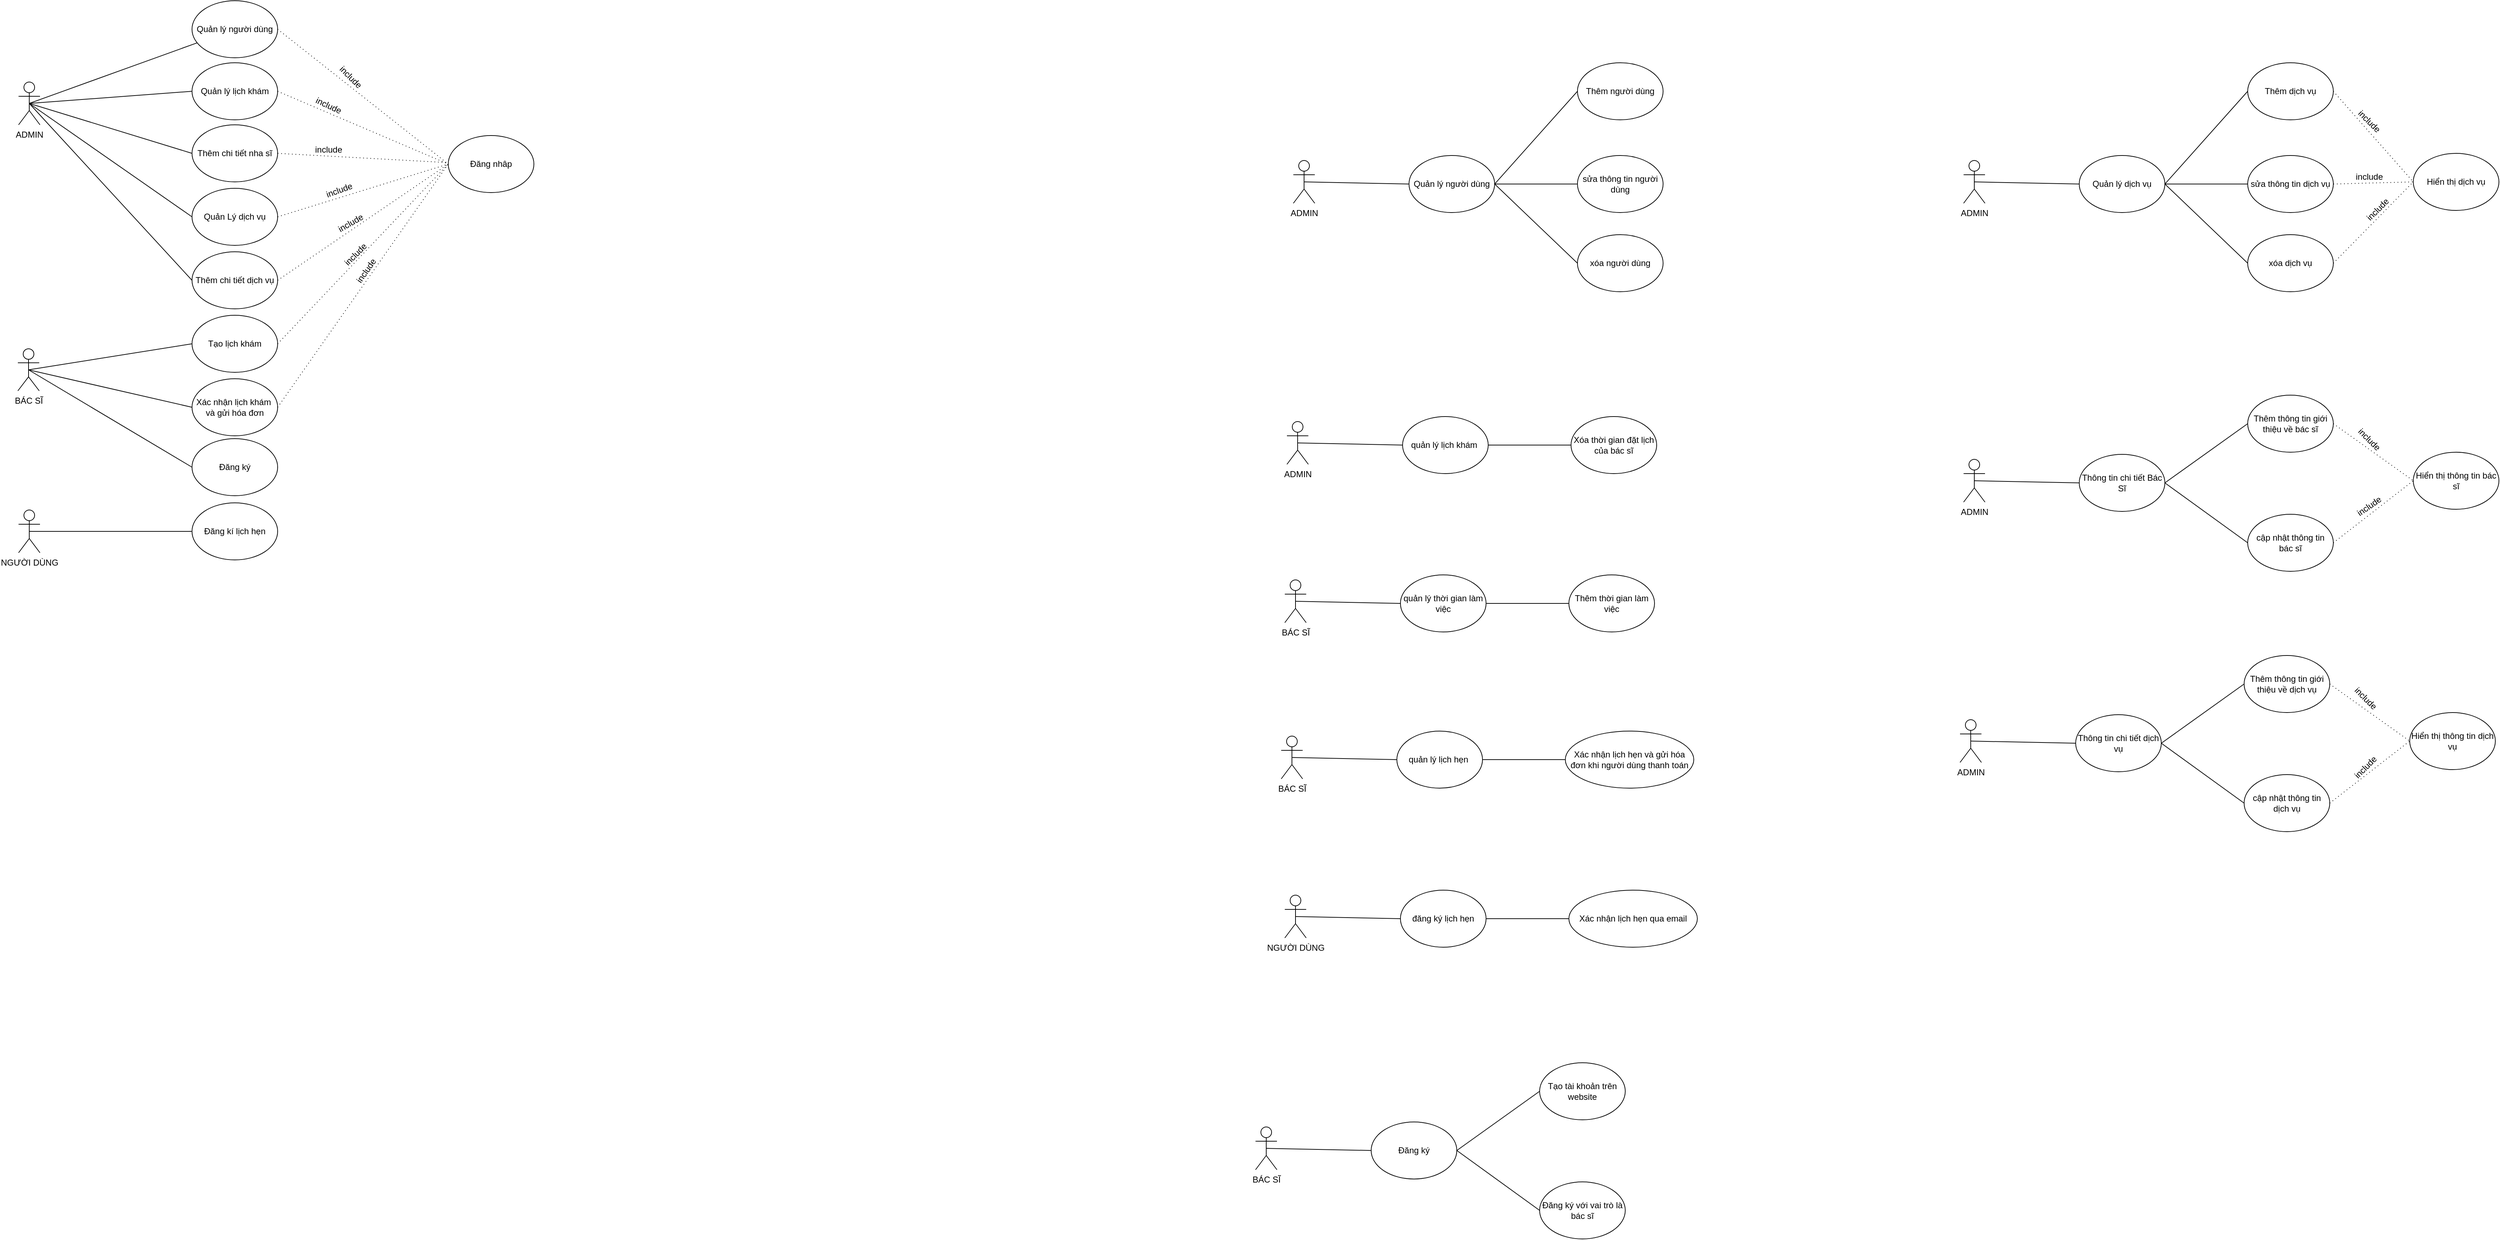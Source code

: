 <mxfile version="20.6.0" type="device" pages="3"><diagram id="Brh063GYYPM0eDAgsNBZ" name="Trang-1"><mxGraphModel dx="2966" dy="1889" grid="0" gridSize="10" guides="1" tooltips="1" connect="1" arrows="1" fold="1" page="0" pageScale="1" pageWidth="827" pageHeight="1169" math="0" shadow="0"><root><mxCell id="0"/><mxCell id="1" parent="0"/><mxCell id="b7Wq-LcXbpsQwTwx01iv-31" style="edgeStyle=none;rounded=0;orthogonalLoop=1;jettySize=auto;html=1;exitX=1;exitY=0.5;exitDx=0;exitDy=0;entryX=0;entryY=0.5;entryDx=0;entryDy=0;endArrow=none;endFill=0;dashed=1;dashPattern=1 4;" parent="1" source="b7Wq-LcXbpsQwTwx01iv-1" target="b7Wq-LcXbpsQwTwx01iv-27" edge="1"><mxGeometry relative="1" as="geometry"/></mxCell><mxCell id="b7Wq-LcXbpsQwTwx01iv-1" value="Quản lý người dùng" style="ellipse;whiteSpace=wrap;html=1;" parent="1" vertex="1"><mxGeometry x="336" y="-57" width="120" height="80" as="geometry"/></mxCell><mxCell id="b7Wq-LcXbpsQwTwx01iv-32" style="edgeStyle=none;rounded=0;orthogonalLoop=1;jettySize=auto;html=1;exitX=1;exitY=0.5;exitDx=0;exitDy=0;entryX=0;entryY=0.5;entryDx=0;entryDy=0;dashed=1;dashPattern=1 4;endArrow=none;endFill=0;" parent="1" source="b7Wq-LcXbpsQwTwx01iv-2" target="b7Wq-LcXbpsQwTwx01iv-27" edge="1"><mxGeometry relative="1" as="geometry"/></mxCell><mxCell id="b7Wq-LcXbpsQwTwx01iv-2" value="Quản lý lịch khám" style="ellipse;whiteSpace=wrap;html=1;" parent="1" vertex="1"><mxGeometry x="336" y="30" width="120" height="80" as="geometry"/></mxCell><mxCell id="b7Wq-LcXbpsQwTwx01iv-34" style="edgeStyle=none;rounded=0;orthogonalLoop=1;jettySize=auto;html=1;exitX=1;exitY=0.5;exitDx=0;exitDy=0;dashed=1;dashPattern=1 4;endArrow=none;endFill=0;" parent="1" source="b7Wq-LcXbpsQwTwx01iv-3" edge="1"><mxGeometry relative="1" as="geometry"><mxPoint x="695" y="170" as="targetPoint"/></mxGeometry></mxCell><mxCell id="b7Wq-LcXbpsQwTwx01iv-3" value="Thêm chi tiết nha sĩ" style="ellipse;whiteSpace=wrap;html=1;" parent="1" vertex="1"><mxGeometry x="336" y="117" width="120" height="80" as="geometry"/></mxCell><mxCell id="b7Wq-LcXbpsQwTwx01iv-35" style="edgeStyle=none;rounded=0;orthogonalLoop=1;jettySize=auto;html=1;exitX=1;exitY=0.5;exitDx=0;exitDy=0;entryX=0;entryY=0.5;entryDx=0;entryDy=0;dashed=1;dashPattern=1 4;endArrow=none;endFill=0;" parent="1" source="b7Wq-LcXbpsQwTwx01iv-4" target="b7Wq-LcXbpsQwTwx01iv-27" edge="1"><mxGeometry relative="1" as="geometry"/></mxCell><mxCell id="b7Wq-LcXbpsQwTwx01iv-4" value="Quản Lý dịch vụ" style="ellipse;whiteSpace=wrap;html=1;" parent="1" vertex="1"><mxGeometry x="336" y="206" width="120" height="80" as="geometry"/></mxCell><mxCell id="b7Wq-LcXbpsQwTwx01iv-38" style="edgeStyle=none;rounded=0;orthogonalLoop=1;jettySize=auto;html=1;exitX=1;exitY=0.5;exitDx=0;exitDy=0;entryX=0;entryY=0.5;entryDx=0;entryDy=0;dashed=1;dashPattern=1 4;endArrow=none;endFill=0;" parent="1" source="b7Wq-LcXbpsQwTwx01iv-5" target="b7Wq-LcXbpsQwTwx01iv-27" edge="1"><mxGeometry relative="1" as="geometry"/></mxCell><mxCell id="b7Wq-LcXbpsQwTwx01iv-5" value="Thêm chi tiết dịch vụ" style="ellipse;whiteSpace=wrap;html=1;" parent="1" vertex="1"><mxGeometry x="336" y="295" width="120" height="80" as="geometry"/></mxCell><mxCell id="b7Wq-LcXbpsQwTwx01iv-39" style="edgeStyle=none;rounded=0;orthogonalLoop=1;jettySize=auto;html=1;exitX=1;exitY=0.5;exitDx=0;exitDy=0;entryX=0;entryY=0.5;entryDx=0;entryDy=0;dashed=1;dashPattern=1 4;endArrow=none;endFill=0;" parent="1" source="b7Wq-LcXbpsQwTwx01iv-6" target="b7Wq-LcXbpsQwTwx01iv-27" edge="1"><mxGeometry relative="1" as="geometry"/></mxCell><mxCell id="b7Wq-LcXbpsQwTwx01iv-6" value="Tạo lịch khám" style="ellipse;whiteSpace=wrap;html=1;" parent="1" vertex="1"><mxGeometry x="336" y="384" width="120" height="80" as="geometry"/></mxCell><mxCell id="b7Wq-LcXbpsQwTwx01iv-42" style="edgeStyle=none;rounded=0;orthogonalLoop=1;jettySize=auto;html=1;exitX=1;exitY=0.5;exitDx=0;exitDy=0;entryX=0;entryY=0.5;entryDx=0;entryDy=0;dashed=1;dashPattern=1 4;endArrow=none;endFill=0;" parent="1" source="b7Wq-LcXbpsQwTwx01iv-7" target="b7Wq-LcXbpsQwTwx01iv-27" edge="1"><mxGeometry relative="1" as="geometry"/></mxCell><mxCell id="b7Wq-LcXbpsQwTwx01iv-7" value="Xác nhận lịch khám&amp;nbsp; và gửi hóa đơn" style="ellipse;whiteSpace=wrap;html=1;" parent="1" vertex="1"><mxGeometry x="336" y="473" width="120" height="80" as="geometry"/></mxCell><mxCell id="b7Wq-LcXbpsQwTwx01iv-8" value="Đăng kí lịch hẹn" style="ellipse;whiteSpace=wrap;html=1;" parent="1" vertex="1"><mxGeometry x="336" y="647" width="120" height="80" as="geometry"/></mxCell><mxCell id="b7Wq-LcXbpsQwTwx01iv-11" style="orthogonalLoop=1;jettySize=auto;html=1;exitX=0.5;exitY=0.5;exitDx=0;exitDy=0;exitPerimeter=0;rounded=0;endArrow=none;endFill=0;" parent="1" source="b7Wq-LcXbpsQwTwx01iv-9" target="b7Wq-LcXbpsQwTwx01iv-1" edge="1"><mxGeometry relative="1" as="geometry"/></mxCell><mxCell id="b7Wq-LcXbpsQwTwx01iv-14" style="edgeStyle=none;rounded=0;orthogonalLoop=1;jettySize=auto;html=1;exitX=0.5;exitY=0.5;exitDx=0;exitDy=0;exitPerimeter=0;entryX=0;entryY=0.5;entryDx=0;entryDy=0;endArrow=none;endFill=0;" parent="1" source="b7Wq-LcXbpsQwTwx01iv-9" target="b7Wq-LcXbpsQwTwx01iv-2" edge="1"><mxGeometry relative="1" as="geometry"/></mxCell><mxCell id="b7Wq-LcXbpsQwTwx01iv-15" style="edgeStyle=none;rounded=0;orthogonalLoop=1;jettySize=auto;html=1;exitX=0.5;exitY=0.5;exitDx=0;exitDy=0;exitPerimeter=0;entryX=0;entryY=0.5;entryDx=0;entryDy=0;endArrow=none;endFill=0;" parent="1" source="b7Wq-LcXbpsQwTwx01iv-9" target="b7Wq-LcXbpsQwTwx01iv-3" edge="1"><mxGeometry relative="1" as="geometry"/></mxCell><mxCell id="b7Wq-LcXbpsQwTwx01iv-16" style="edgeStyle=none;rounded=0;orthogonalLoop=1;jettySize=auto;html=1;exitX=0.5;exitY=0.5;exitDx=0;exitDy=0;exitPerimeter=0;entryX=0;entryY=0.5;entryDx=0;entryDy=0;endArrow=none;endFill=0;" parent="1" source="b7Wq-LcXbpsQwTwx01iv-9" target="b7Wq-LcXbpsQwTwx01iv-4" edge="1"><mxGeometry relative="1" as="geometry"/></mxCell><mxCell id="b7Wq-LcXbpsQwTwx01iv-17" style="edgeStyle=none;rounded=0;orthogonalLoop=1;jettySize=auto;html=1;exitX=0.5;exitY=0.5;exitDx=0;exitDy=0;exitPerimeter=0;entryX=0;entryY=0.5;entryDx=0;entryDy=0;endArrow=none;endFill=0;" parent="1" source="b7Wq-LcXbpsQwTwx01iv-9" target="b7Wq-LcXbpsQwTwx01iv-5" edge="1"><mxGeometry relative="1" as="geometry"/></mxCell><mxCell id="b7Wq-LcXbpsQwTwx01iv-9" value="ADMIN" style="shape=umlActor;verticalLabelPosition=bottom;verticalAlign=top;html=1;outlineConnect=0;" parent="1" vertex="1"><mxGeometry x="93" y="57" width="30" height="60" as="geometry"/></mxCell><mxCell id="b7Wq-LcXbpsQwTwx01iv-23" style="edgeStyle=none;rounded=0;orthogonalLoop=1;jettySize=auto;html=1;exitX=0.5;exitY=0.5;exitDx=0;exitDy=0;exitPerimeter=0;entryX=0;entryY=0.5;entryDx=0;entryDy=0;endArrow=none;endFill=0;" parent="1" source="b7Wq-LcXbpsQwTwx01iv-18" target="b7Wq-LcXbpsQwTwx01iv-6" edge="1"><mxGeometry relative="1" as="geometry"/></mxCell><mxCell id="b7Wq-LcXbpsQwTwx01iv-24" style="edgeStyle=none;rounded=0;orthogonalLoop=1;jettySize=auto;html=1;exitX=0.5;exitY=0.5;exitDx=0;exitDy=0;exitPerimeter=0;entryX=0;entryY=0.5;entryDx=0;entryDy=0;endArrow=none;endFill=0;" parent="1" source="b7Wq-LcXbpsQwTwx01iv-18" target="b7Wq-LcXbpsQwTwx01iv-7" edge="1"><mxGeometry relative="1" as="geometry"/></mxCell><mxCell id="b7Wq-LcXbpsQwTwx01iv-29" style="edgeStyle=none;rounded=0;orthogonalLoop=1;jettySize=auto;html=1;exitX=0.5;exitY=0.5;exitDx=0;exitDy=0;exitPerimeter=0;entryX=0;entryY=0.5;entryDx=0;entryDy=0;endArrow=none;endFill=0;" parent="1" source="b7Wq-LcXbpsQwTwx01iv-18" target="b7Wq-LcXbpsQwTwx01iv-28" edge="1"><mxGeometry relative="1" as="geometry"/></mxCell><mxCell id="b7Wq-LcXbpsQwTwx01iv-18" value="BÁC SĨ" style="shape=umlActor;verticalLabelPosition=bottom;verticalAlign=top;html=1;outlineConnect=0;" parent="1" vertex="1"><mxGeometry x="92" y="431" width="30" height="59" as="geometry"/></mxCell><mxCell id="b7Wq-LcXbpsQwTwx01iv-26" style="edgeStyle=none;rounded=0;orthogonalLoop=1;jettySize=auto;html=1;exitX=0.5;exitY=0.5;exitDx=0;exitDy=0;exitPerimeter=0;entryX=0;entryY=0.5;entryDx=0;entryDy=0;endArrow=none;endFill=0;" parent="1" source="b7Wq-LcXbpsQwTwx01iv-25" target="b7Wq-LcXbpsQwTwx01iv-8" edge="1"><mxGeometry relative="1" as="geometry"><Array as="points"/></mxGeometry></mxCell><mxCell id="b7Wq-LcXbpsQwTwx01iv-25" value="NGƯỜI DÙNG" style="shape=umlActor;verticalLabelPosition=bottom;verticalAlign=top;html=1;outlineConnect=0;" parent="1" vertex="1"><mxGeometry x="93" y="657" width="30" height="60" as="geometry"/></mxCell><mxCell id="b7Wq-LcXbpsQwTwx01iv-27" value="Đăng nhâp" style="ellipse;whiteSpace=wrap;html=1;" parent="1" vertex="1"><mxGeometry x="695" y="132" width="120" height="80" as="geometry"/></mxCell><mxCell id="b7Wq-LcXbpsQwTwx01iv-28" value="Đăng ký" style="ellipse;whiteSpace=wrap;html=1;" parent="1" vertex="1"><mxGeometry x="336" y="557" width="120" height="80" as="geometry"/></mxCell><mxCell id="b7Wq-LcXbpsQwTwx01iv-55" style="edgeStyle=none;rounded=0;orthogonalLoop=1;jettySize=auto;html=1;exitX=1;exitY=0.5;exitDx=0;exitDy=0;entryX=0;entryY=0.5;entryDx=0;entryDy=0;endArrow=none;endFill=0;" parent="1" source="b7Wq-LcXbpsQwTwx01iv-43" target="b7Wq-LcXbpsQwTwx01iv-44" edge="1"><mxGeometry relative="1" as="geometry"/></mxCell><mxCell id="b7Wq-LcXbpsQwTwx01iv-56" style="edgeStyle=none;rounded=0;orthogonalLoop=1;jettySize=auto;html=1;exitX=1;exitY=0.5;exitDx=0;exitDy=0;entryX=0;entryY=0.5;entryDx=0;entryDy=0;endArrow=none;endFill=0;" parent="1" source="b7Wq-LcXbpsQwTwx01iv-43" target="b7Wq-LcXbpsQwTwx01iv-45" edge="1"><mxGeometry relative="1" as="geometry"/></mxCell><mxCell id="b7Wq-LcXbpsQwTwx01iv-57" style="edgeStyle=none;rounded=0;orthogonalLoop=1;jettySize=auto;html=1;exitX=1;exitY=0.5;exitDx=0;exitDy=0;entryX=0;entryY=0.5;entryDx=0;entryDy=0;endArrow=none;endFill=0;" parent="1" source="b7Wq-LcXbpsQwTwx01iv-43" target="b7Wq-LcXbpsQwTwx01iv-46" edge="1"><mxGeometry relative="1" as="geometry"/></mxCell><mxCell id="b7Wq-LcXbpsQwTwx01iv-43" value="Quản lý người dùng" style="ellipse;whiteSpace=wrap;html=1;" parent="1" vertex="1"><mxGeometry x="2041" y="160" width="120" height="80" as="geometry"/></mxCell><mxCell id="b7Wq-LcXbpsQwTwx01iv-44" value="Thêm người dùng" style="ellipse;whiteSpace=wrap;html=1;" parent="1" vertex="1"><mxGeometry x="2277" y="30" width="120" height="80" as="geometry"/></mxCell><mxCell id="b7Wq-LcXbpsQwTwx01iv-45" value="sửa thông tin người dùng" style="ellipse;whiteSpace=wrap;html=1;" parent="1" vertex="1"><mxGeometry x="2277" y="160" width="120" height="80" as="geometry"/></mxCell><mxCell id="b7Wq-LcXbpsQwTwx01iv-46" value="xóa người dùng" style="ellipse;whiteSpace=wrap;html=1;" parent="1" vertex="1"><mxGeometry x="2277" y="271" width="120" height="80" as="geometry"/></mxCell><mxCell id="b7Wq-LcXbpsQwTwx01iv-47" value="include" style="text;html=1;align=center;verticalAlign=middle;resizable=0;points=[];autosize=1;strokeColor=none;fillColor=none;rotation=45;" parent="1" vertex="1"><mxGeometry x="530" y="37" width="56" height="26" as="geometry"/></mxCell><mxCell id="b7Wq-LcXbpsQwTwx01iv-48" value="include" style="text;html=1;align=center;verticalAlign=middle;resizable=0;points=[];autosize=1;strokeColor=none;fillColor=none;rotation=25;" parent="1" vertex="1"><mxGeometry x="499" y="77" width="56" height="26" as="geometry"/></mxCell><mxCell id="b7Wq-LcXbpsQwTwx01iv-49" value="include" style="text;html=1;align=center;verticalAlign=middle;resizable=0;points=[];autosize=1;strokeColor=none;fillColor=none;rotation=0;" parent="1" vertex="1"><mxGeometry x="499" y="139" width="56" height="26" as="geometry"/></mxCell><mxCell id="b7Wq-LcXbpsQwTwx01iv-50" value="include" style="text;html=1;align=center;verticalAlign=middle;resizable=0;points=[];autosize=1;strokeColor=none;fillColor=none;rotation=-20;" parent="1" vertex="1"><mxGeometry x="514" y="196" width="56" height="26" as="geometry"/></mxCell><mxCell id="b7Wq-LcXbpsQwTwx01iv-51" value="include" style="text;html=1;align=center;verticalAlign=middle;resizable=0;points=[];autosize=1;strokeColor=none;fillColor=none;rotation=-30;" parent="1" vertex="1"><mxGeometry x="530" y="242" width="56" height="26" as="geometry"/></mxCell><mxCell id="b7Wq-LcXbpsQwTwx01iv-52" value="include" style="text;html=1;align=center;verticalAlign=middle;resizable=0;points=[];autosize=1;strokeColor=none;fillColor=none;rotation=-45;" parent="1" vertex="1"><mxGeometry x="537" y="286" width="56" height="26" as="geometry"/></mxCell><mxCell id="b7Wq-LcXbpsQwTwx01iv-53" value="include" style="text;html=1;align=center;verticalAlign=middle;resizable=0;points=[];autosize=1;strokeColor=none;fillColor=none;rotation=-55;" parent="1" vertex="1"><mxGeometry x="552" y="309" width="56" height="26" as="geometry"/></mxCell><mxCell id="b7Wq-LcXbpsQwTwx01iv-58" style="edgeStyle=none;rounded=0;orthogonalLoop=1;jettySize=auto;html=1;exitX=0.5;exitY=0.5;exitDx=0;exitDy=0;exitPerimeter=0;entryX=0;entryY=0.5;entryDx=0;entryDy=0;endArrow=none;endFill=0;" parent="1" source="b7Wq-LcXbpsQwTwx01iv-54" target="b7Wq-LcXbpsQwTwx01iv-43" edge="1"><mxGeometry relative="1" as="geometry"/></mxCell><mxCell id="b7Wq-LcXbpsQwTwx01iv-54" value="ADMIN" style="shape=umlActor;verticalLabelPosition=bottom;verticalAlign=top;html=1;outlineConnect=0;" parent="1" vertex="1"><mxGeometry x="1879" y="167" width="30" height="60" as="geometry"/></mxCell><mxCell id="b7Wq-LcXbpsQwTwx01iv-67" style="edgeStyle=none;rounded=0;orthogonalLoop=1;jettySize=auto;html=1;exitX=1;exitY=0.5;exitDx=0;exitDy=0;entryX=0;entryY=0.5;entryDx=0;entryDy=0;endArrow=none;endFill=0;" parent="1" source="b7Wq-LcXbpsQwTwx01iv-70" target="b7Wq-LcXbpsQwTwx01iv-72" edge="1"><mxGeometry relative="1" as="geometry"/></mxCell><mxCell id="b7Wq-LcXbpsQwTwx01iv-68" style="edgeStyle=none;rounded=0;orthogonalLoop=1;jettySize=auto;html=1;exitX=1;exitY=0.5;exitDx=0;exitDy=0;entryX=0;entryY=0.5;entryDx=0;entryDy=0;endArrow=none;endFill=0;" parent="1" source="b7Wq-LcXbpsQwTwx01iv-70" target="b7Wq-LcXbpsQwTwx01iv-74" edge="1"><mxGeometry relative="1" as="geometry"/></mxCell><mxCell id="b7Wq-LcXbpsQwTwx01iv-69" style="edgeStyle=none;rounded=0;orthogonalLoop=1;jettySize=auto;html=1;exitX=1;exitY=0.5;exitDx=0;exitDy=0;entryX=0;entryY=0.5;entryDx=0;entryDy=0;endArrow=none;endFill=0;" parent="1" source="b7Wq-LcXbpsQwTwx01iv-70" target="b7Wq-LcXbpsQwTwx01iv-76" edge="1"><mxGeometry relative="1" as="geometry"/></mxCell><mxCell id="b7Wq-LcXbpsQwTwx01iv-70" value="Quản lý dịch vụ" style="ellipse;whiteSpace=wrap;html=1;" parent="1" vertex="1"><mxGeometry x="2980" y="160" width="120" height="80" as="geometry"/></mxCell><mxCell id="b7Wq-LcXbpsQwTwx01iv-71" style="edgeStyle=none;rounded=0;orthogonalLoop=1;jettySize=auto;html=1;exitX=1;exitY=0.5;exitDx=0;exitDy=0;entryX=0;entryY=0.5;entryDx=0;entryDy=0;endArrow=none;endFill=0;dashed=1;dashPattern=1 4;" parent="1" source="b7Wq-LcXbpsQwTwx01iv-72" target="b7Wq-LcXbpsQwTwx01iv-79" edge="1"><mxGeometry relative="1" as="geometry"/></mxCell><mxCell id="b7Wq-LcXbpsQwTwx01iv-72" value="Thêm dịch vụ" style="ellipse;whiteSpace=wrap;html=1;" parent="1" vertex="1"><mxGeometry x="3216" y="30" width="120" height="80" as="geometry"/></mxCell><mxCell id="b7Wq-LcXbpsQwTwx01iv-73" style="edgeStyle=none;rounded=0;orthogonalLoop=1;jettySize=auto;html=1;exitX=1;exitY=0.5;exitDx=0;exitDy=0;dashed=1;dashPattern=1 4;endArrow=none;endFill=0;entryX=0;entryY=0.5;entryDx=0;entryDy=0;" parent="1" source="b7Wq-LcXbpsQwTwx01iv-74" target="b7Wq-LcXbpsQwTwx01iv-79" edge="1"><mxGeometry relative="1" as="geometry"><mxPoint x="3445" y="197" as="targetPoint"/></mxGeometry></mxCell><mxCell id="b7Wq-LcXbpsQwTwx01iv-74" value="sửa thông tin dịch vụ" style="ellipse;whiteSpace=wrap;html=1;" parent="1" vertex="1"><mxGeometry x="3216" y="160" width="120" height="80" as="geometry"/></mxCell><mxCell id="b7Wq-LcXbpsQwTwx01iv-75" style="edgeStyle=none;rounded=0;orthogonalLoop=1;jettySize=auto;html=1;exitX=1;exitY=0.5;exitDx=0;exitDy=0;entryX=0;entryY=0.5;entryDx=0;entryDy=0;dashed=1;dashPattern=1 4;endArrow=none;endFill=0;" parent="1" source="b7Wq-LcXbpsQwTwx01iv-76" target="b7Wq-LcXbpsQwTwx01iv-79" edge="1"><mxGeometry relative="1" as="geometry"/></mxCell><mxCell id="b7Wq-LcXbpsQwTwx01iv-76" value="xóa dịch vụ" style="ellipse;whiteSpace=wrap;html=1;" parent="1" vertex="1"><mxGeometry x="3216" y="271" width="120" height="80" as="geometry"/></mxCell><mxCell id="b7Wq-LcXbpsQwTwx01iv-77" style="edgeStyle=none;rounded=0;orthogonalLoop=1;jettySize=auto;html=1;exitX=0.5;exitY=0.5;exitDx=0;exitDy=0;exitPerimeter=0;entryX=0;entryY=0.5;entryDx=0;entryDy=0;endArrow=none;endFill=0;" parent="1" source="b7Wq-LcXbpsQwTwx01iv-78" target="b7Wq-LcXbpsQwTwx01iv-70" edge="1"><mxGeometry relative="1" as="geometry"/></mxCell><mxCell id="b7Wq-LcXbpsQwTwx01iv-78" value="ADMIN" style="shape=umlActor;verticalLabelPosition=bottom;verticalAlign=top;html=1;outlineConnect=0;" parent="1" vertex="1"><mxGeometry x="2818" y="167" width="30" height="60" as="geometry"/></mxCell><mxCell id="b7Wq-LcXbpsQwTwx01iv-79" value="Hiển thị dịch vụ" style="ellipse;whiteSpace=wrap;html=1;" parent="1" vertex="1"><mxGeometry x="3448" y="157" width="120" height="80" as="geometry"/></mxCell><mxCell id="b7Wq-LcXbpsQwTwx01iv-80" value="include" style="text;html=1;align=center;verticalAlign=middle;resizable=0;points=[];autosize=1;strokeColor=none;fillColor=none;rotation=45;" parent="1" vertex="1"><mxGeometry x="3358" y="99" width="56" height="26" as="geometry"/></mxCell><mxCell id="b7Wq-LcXbpsQwTwx01iv-81" value="include" style="text;html=1;align=center;verticalAlign=middle;resizable=0;points=[];autosize=1;strokeColor=none;fillColor=none;rotation=0;" parent="1" vertex="1"><mxGeometry x="3358" y="177" width="56" height="26" as="geometry"/></mxCell><mxCell id="b7Wq-LcXbpsQwTwx01iv-82" value="include" style="text;html=1;align=center;verticalAlign=middle;resizable=0;points=[];autosize=1;strokeColor=none;fillColor=none;rotation=-45;" parent="1" vertex="1"><mxGeometry x="3370" y="223" width="56" height="26" as="geometry"/></mxCell><mxCell id="b7Wq-LcXbpsQwTwx01iv-84" style="edgeStyle=none;rounded=0;orthogonalLoop=1;jettySize=auto;html=1;exitX=1;exitY=0.5;exitDx=0;exitDy=0;entryX=0;entryY=0.5;entryDx=0;entryDy=0;endArrow=none;endFill=0;" parent="1" source="b7Wq-LcXbpsQwTwx01iv-86" target="b7Wq-LcXbpsQwTwx01iv-88" edge="1"><mxGeometry relative="1" as="geometry"/></mxCell><mxCell id="b7Wq-LcXbpsQwTwx01iv-86" value="quản lý lịch khám&amp;nbsp;" style="ellipse;whiteSpace=wrap;html=1;" parent="1" vertex="1"><mxGeometry x="2032" y="526" width="120" height="80" as="geometry"/></mxCell><mxCell id="b7Wq-LcXbpsQwTwx01iv-88" value="Xóa thời gian đặt lịch của bác sĩ" style="ellipse;whiteSpace=wrap;html=1;" parent="1" vertex="1"><mxGeometry x="2268" y="526" width="120" height="80" as="geometry"/></mxCell><mxCell id="b7Wq-LcXbpsQwTwx01iv-90" style="edgeStyle=none;rounded=0;orthogonalLoop=1;jettySize=auto;html=1;exitX=0.5;exitY=0.5;exitDx=0;exitDy=0;exitPerimeter=0;entryX=0;entryY=0.5;entryDx=0;entryDy=0;endArrow=none;endFill=0;" parent="1" source="b7Wq-LcXbpsQwTwx01iv-91" target="b7Wq-LcXbpsQwTwx01iv-86" edge="1"><mxGeometry relative="1" as="geometry"/></mxCell><mxCell id="b7Wq-LcXbpsQwTwx01iv-91" value="ADMIN" style="shape=umlActor;verticalLabelPosition=bottom;verticalAlign=top;html=1;outlineConnect=0;" parent="1" vertex="1"><mxGeometry x="1870" y="533" width="30" height="60" as="geometry"/></mxCell><mxCell id="b7Wq-LcXbpsQwTwx01iv-92" style="edgeStyle=none;rounded=0;orthogonalLoop=1;jettySize=auto;html=1;exitX=1;exitY=0.5;exitDx=0;exitDy=0;entryX=0;entryY=0.5;entryDx=0;entryDy=0;endArrow=none;endFill=0;" parent="1" source="b7Wq-LcXbpsQwTwx01iv-95" target="b7Wq-LcXbpsQwTwx01iv-97" edge="1"><mxGeometry relative="1" as="geometry"/></mxCell><mxCell id="b7Wq-LcXbpsQwTwx01iv-93" style="edgeStyle=none;rounded=0;orthogonalLoop=1;jettySize=auto;html=1;exitX=1;exitY=0.5;exitDx=0;exitDy=0;entryX=0;entryY=0.5;entryDx=0;entryDy=0;endArrow=none;endFill=0;" parent="1" source="b7Wq-LcXbpsQwTwx01iv-95" target="b7Wq-LcXbpsQwTwx01iv-99" edge="1"><mxGeometry relative="1" as="geometry"/></mxCell><mxCell id="b7Wq-LcXbpsQwTwx01iv-95" value="Thông tin chi tiết Bác Sĩ" style="ellipse;whiteSpace=wrap;html=1;" parent="1" vertex="1"><mxGeometry x="2980" y="579" width="120" height="80" as="geometry"/></mxCell><mxCell id="b7Wq-LcXbpsQwTwx01iv-96" style="edgeStyle=none;rounded=0;orthogonalLoop=1;jettySize=auto;html=1;exitX=1;exitY=0.5;exitDx=0;exitDy=0;entryX=0;entryY=0.5;entryDx=0;entryDy=0;endArrow=none;endFill=0;dashed=1;dashPattern=1 4;" parent="1" source="b7Wq-LcXbpsQwTwx01iv-97" target="b7Wq-LcXbpsQwTwx01iv-104" edge="1"><mxGeometry relative="1" as="geometry"/></mxCell><mxCell id="b7Wq-LcXbpsQwTwx01iv-97" value="Thêm thông tin giới thiệu về bác sĩ" style="ellipse;whiteSpace=wrap;html=1;" parent="1" vertex="1"><mxGeometry x="3216" y="496" width="120" height="80" as="geometry"/></mxCell><mxCell id="b7Wq-LcXbpsQwTwx01iv-98" style="edgeStyle=none;rounded=0;orthogonalLoop=1;jettySize=auto;html=1;exitX=1;exitY=0.5;exitDx=0;exitDy=0;dashed=1;dashPattern=1 4;endArrow=none;endFill=0;entryX=0;entryY=0.5;entryDx=0;entryDy=0;" parent="1" source="b7Wq-LcXbpsQwTwx01iv-99" target="b7Wq-LcXbpsQwTwx01iv-104" edge="1"><mxGeometry relative="1" as="geometry"><mxPoint x="3445" y="616" as="targetPoint"/></mxGeometry></mxCell><mxCell id="b7Wq-LcXbpsQwTwx01iv-99" value="cập nhật thông tin bác sĩ" style="ellipse;whiteSpace=wrap;html=1;" parent="1" vertex="1"><mxGeometry x="3216" y="663" width="120" height="80" as="geometry"/></mxCell><mxCell id="b7Wq-LcXbpsQwTwx01iv-102" style="edgeStyle=none;rounded=0;orthogonalLoop=1;jettySize=auto;html=1;exitX=0.5;exitY=0.5;exitDx=0;exitDy=0;exitPerimeter=0;entryX=0;entryY=0.5;entryDx=0;entryDy=0;endArrow=none;endFill=0;" parent="1" source="b7Wq-LcXbpsQwTwx01iv-103" target="b7Wq-LcXbpsQwTwx01iv-95" edge="1"><mxGeometry relative="1" as="geometry"/></mxCell><mxCell id="b7Wq-LcXbpsQwTwx01iv-103" value="ADMIN" style="shape=umlActor;verticalLabelPosition=bottom;verticalAlign=top;html=1;outlineConnect=0;" parent="1" vertex="1"><mxGeometry x="2818" y="586" width="30" height="60" as="geometry"/></mxCell><mxCell id="b7Wq-LcXbpsQwTwx01iv-104" value="Hiển thị thông tin bác sĩ" style="ellipse;whiteSpace=wrap;html=1;" parent="1" vertex="1"><mxGeometry x="3448" y="576" width="120" height="80" as="geometry"/></mxCell><mxCell id="b7Wq-LcXbpsQwTwx01iv-105" value="include" style="text;html=1;align=center;verticalAlign=middle;resizable=0;points=[];autosize=1;strokeColor=none;fillColor=none;rotation=45;" parent="1" vertex="1"><mxGeometry x="3358" y="545" width="56" height="26" as="geometry"/></mxCell><mxCell id="b7Wq-LcXbpsQwTwx01iv-106" value="include" style="text;html=1;align=center;verticalAlign=middle;resizable=0;points=[];autosize=1;strokeColor=none;fillColor=none;rotation=-35;" parent="1" vertex="1"><mxGeometry x="3358" y="639" width="56" height="26" as="geometry"/></mxCell><mxCell id="b7Wq-LcXbpsQwTwx01iv-108" style="edgeStyle=none;rounded=0;orthogonalLoop=1;jettySize=auto;html=1;exitX=1;exitY=0.5;exitDx=0;exitDy=0;entryX=0;entryY=0.5;entryDx=0;entryDy=0;endArrow=none;endFill=0;" parent="1" source="b7Wq-LcXbpsQwTwx01iv-110" target="b7Wq-LcXbpsQwTwx01iv-112" edge="1"><mxGeometry relative="1" as="geometry"/></mxCell><mxCell id="b7Wq-LcXbpsQwTwx01iv-109" style="edgeStyle=none;rounded=0;orthogonalLoop=1;jettySize=auto;html=1;exitX=1;exitY=0.5;exitDx=0;exitDy=0;entryX=0;entryY=0.5;entryDx=0;entryDy=0;endArrow=none;endFill=0;" parent="1" source="b7Wq-LcXbpsQwTwx01iv-110" target="b7Wq-LcXbpsQwTwx01iv-114" edge="1"><mxGeometry relative="1" as="geometry"/></mxCell><mxCell id="b7Wq-LcXbpsQwTwx01iv-110" value="Thông tin chi tiết dịch vụ" style="ellipse;whiteSpace=wrap;html=1;" parent="1" vertex="1"><mxGeometry x="2975" y="944" width="120" height="80" as="geometry"/></mxCell><mxCell id="b7Wq-LcXbpsQwTwx01iv-111" style="edgeStyle=none;rounded=0;orthogonalLoop=1;jettySize=auto;html=1;exitX=1;exitY=0.5;exitDx=0;exitDy=0;entryX=0;entryY=0.5;entryDx=0;entryDy=0;endArrow=none;endFill=0;dashed=1;dashPattern=1 4;" parent="1" source="b7Wq-LcXbpsQwTwx01iv-112" target="b7Wq-LcXbpsQwTwx01iv-117" edge="1"><mxGeometry relative="1" as="geometry"/></mxCell><mxCell id="b7Wq-LcXbpsQwTwx01iv-112" value="Thêm thông tin giới thiệu về dịch vụ" style="ellipse;whiteSpace=wrap;html=1;" parent="1" vertex="1"><mxGeometry x="3211" y="861" width="120" height="80" as="geometry"/></mxCell><mxCell id="b7Wq-LcXbpsQwTwx01iv-113" style="edgeStyle=none;rounded=0;orthogonalLoop=1;jettySize=auto;html=1;exitX=1;exitY=0.5;exitDx=0;exitDy=0;dashed=1;dashPattern=1 4;endArrow=none;endFill=0;entryX=0;entryY=0.5;entryDx=0;entryDy=0;" parent="1" source="b7Wq-LcXbpsQwTwx01iv-114" target="b7Wq-LcXbpsQwTwx01iv-117" edge="1"><mxGeometry relative="1" as="geometry"><mxPoint x="3440" y="981" as="targetPoint"/></mxGeometry></mxCell><mxCell id="b7Wq-LcXbpsQwTwx01iv-114" value="cập nhật thông tin dịch vụ" style="ellipse;whiteSpace=wrap;html=1;" parent="1" vertex="1"><mxGeometry x="3211" y="1028" width="120" height="80" as="geometry"/></mxCell><mxCell id="b7Wq-LcXbpsQwTwx01iv-115" style="edgeStyle=none;rounded=0;orthogonalLoop=1;jettySize=auto;html=1;exitX=0.5;exitY=0.5;exitDx=0;exitDy=0;exitPerimeter=0;entryX=0;entryY=0.5;entryDx=0;entryDy=0;endArrow=none;endFill=0;" parent="1" source="b7Wq-LcXbpsQwTwx01iv-116" target="b7Wq-LcXbpsQwTwx01iv-110" edge="1"><mxGeometry relative="1" as="geometry"/></mxCell><mxCell id="b7Wq-LcXbpsQwTwx01iv-116" value="ADMIN" style="shape=umlActor;verticalLabelPosition=bottom;verticalAlign=top;html=1;outlineConnect=0;" parent="1" vertex="1"><mxGeometry x="2813" y="951" width="30" height="60" as="geometry"/></mxCell><mxCell id="b7Wq-LcXbpsQwTwx01iv-117" value="Hiển thị thông tin dịch vụ" style="ellipse;whiteSpace=wrap;html=1;" parent="1" vertex="1"><mxGeometry x="3443" y="941" width="120" height="80" as="geometry"/></mxCell><mxCell id="b7Wq-LcXbpsQwTwx01iv-118" value="include" style="text;html=1;align=center;verticalAlign=middle;resizable=0;points=[];autosize=1;strokeColor=none;fillColor=none;rotation=45;" parent="1" vertex="1"><mxGeometry x="3353" y="908" width="56" height="26" as="geometry"/></mxCell><mxCell id="b7Wq-LcXbpsQwTwx01iv-119" value="include" style="text;html=1;align=center;verticalAlign=middle;resizable=0;points=[];autosize=1;strokeColor=none;fillColor=none;rotation=-45;" parent="1" vertex="1"><mxGeometry x="3353" y="1005" width="56" height="26" as="geometry"/></mxCell><mxCell id="b7Wq-LcXbpsQwTwx01iv-120" style="edgeStyle=none;rounded=0;orthogonalLoop=1;jettySize=auto;html=1;exitX=1;exitY=0.5;exitDx=0;exitDy=0;entryX=0;entryY=0.5;entryDx=0;entryDy=0;endArrow=none;endFill=0;" parent="1" source="b7Wq-LcXbpsQwTwx01iv-121" target="b7Wq-LcXbpsQwTwx01iv-122" edge="1"><mxGeometry relative="1" as="geometry"/></mxCell><mxCell id="b7Wq-LcXbpsQwTwx01iv-121" value="quản lý thời gian làm việc" style="ellipse;whiteSpace=wrap;html=1;" parent="1" vertex="1"><mxGeometry x="2029" y="748" width="120" height="80" as="geometry"/></mxCell><mxCell id="b7Wq-LcXbpsQwTwx01iv-122" value="Thêm thời gian làm việc" style="ellipse;whiteSpace=wrap;html=1;" parent="1" vertex="1"><mxGeometry x="2265" y="748" width="120" height="80" as="geometry"/></mxCell><mxCell id="b7Wq-LcXbpsQwTwx01iv-123" style="edgeStyle=none;rounded=0;orthogonalLoop=1;jettySize=auto;html=1;exitX=0.5;exitY=0.5;exitDx=0;exitDy=0;exitPerimeter=0;entryX=0;entryY=0.5;entryDx=0;entryDy=0;endArrow=none;endFill=0;" parent="1" source="b7Wq-LcXbpsQwTwx01iv-124" target="b7Wq-LcXbpsQwTwx01iv-121" edge="1"><mxGeometry relative="1" as="geometry"/></mxCell><mxCell id="b7Wq-LcXbpsQwTwx01iv-124" value="BÁC SĨ" style="shape=umlActor;verticalLabelPosition=bottom;verticalAlign=top;html=1;outlineConnect=0;" parent="1" vertex="1"><mxGeometry x="1867" y="755" width="30" height="60" as="geometry"/></mxCell><mxCell id="b7Wq-LcXbpsQwTwx01iv-131" style="edgeStyle=none;rounded=0;orthogonalLoop=1;jettySize=auto;html=1;exitX=1;exitY=0.5;exitDx=0;exitDy=0;entryX=0;entryY=0.5;entryDx=0;entryDy=0;endArrow=none;endFill=0;" parent="1" source="b7Wq-LcXbpsQwTwx01iv-132" target="b7Wq-LcXbpsQwTwx01iv-133" edge="1"><mxGeometry relative="1" as="geometry"/></mxCell><mxCell id="b7Wq-LcXbpsQwTwx01iv-132" value="quản lý lịch hẹn&amp;nbsp;" style="ellipse;whiteSpace=wrap;html=1;" parent="1" vertex="1"><mxGeometry x="2024" y="967" width="120" height="80" as="geometry"/></mxCell><mxCell id="b7Wq-LcXbpsQwTwx01iv-133" value="Xác nhận lịch hẹn và gửi hóa đơn khi người dùng thanh toán" style="ellipse;whiteSpace=wrap;html=1;" parent="1" vertex="1"><mxGeometry x="2260" y="967" width="180" height="80" as="geometry"/></mxCell><mxCell id="b7Wq-LcXbpsQwTwx01iv-134" style="edgeStyle=none;rounded=0;orthogonalLoop=1;jettySize=auto;html=1;exitX=0.5;exitY=0.5;exitDx=0;exitDy=0;exitPerimeter=0;entryX=0;entryY=0.5;entryDx=0;entryDy=0;endArrow=none;endFill=0;" parent="1" source="b7Wq-LcXbpsQwTwx01iv-135" target="b7Wq-LcXbpsQwTwx01iv-132" edge="1"><mxGeometry relative="1" as="geometry"/></mxCell><mxCell id="b7Wq-LcXbpsQwTwx01iv-135" value="BÁC SĨ" style="shape=umlActor;verticalLabelPosition=bottom;verticalAlign=top;html=1;outlineConnect=0;" parent="1" vertex="1"><mxGeometry x="1862" y="974" width="30" height="60" as="geometry"/></mxCell><mxCell id="b7Wq-LcXbpsQwTwx01iv-136" style="edgeStyle=none;rounded=0;orthogonalLoop=1;jettySize=auto;html=1;exitX=1;exitY=0.5;exitDx=0;exitDy=0;entryX=0;entryY=0.5;entryDx=0;entryDy=0;endArrow=none;endFill=0;" parent="1" source="b7Wq-LcXbpsQwTwx01iv-137" target="b7Wq-LcXbpsQwTwx01iv-138" edge="1"><mxGeometry relative="1" as="geometry"/></mxCell><mxCell id="b7Wq-LcXbpsQwTwx01iv-137" value="đăng ký lịch hẹn" style="ellipse;whiteSpace=wrap;html=1;" parent="1" vertex="1"><mxGeometry x="2029" y="1190" width="120" height="80" as="geometry"/></mxCell><mxCell id="b7Wq-LcXbpsQwTwx01iv-138" value="Xác nhận lịch hẹn qua email" style="ellipse;whiteSpace=wrap;html=1;" parent="1" vertex="1"><mxGeometry x="2265" y="1190" width="180" height="80" as="geometry"/></mxCell><mxCell id="b7Wq-LcXbpsQwTwx01iv-139" style="edgeStyle=none;rounded=0;orthogonalLoop=1;jettySize=auto;html=1;exitX=0.5;exitY=0.5;exitDx=0;exitDy=0;exitPerimeter=0;entryX=0;entryY=0.5;entryDx=0;entryDy=0;endArrow=none;endFill=0;" parent="1" source="b7Wq-LcXbpsQwTwx01iv-140" target="b7Wq-LcXbpsQwTwx01iv-137" edge="1"><mxGeometry relative="1" as="geometry"/></mxCell><mxCell id="b7Wq-LcXbpsQwTwx01iv-140" value="NGƯỜI DÙNG" style="shape=umlActor;verticalLabelPosition=bottom;verticalAlign=top;html=1;outlineConnect=0;" parent="1" vertex="1"><mxGeometry x="1867" y="1197" width="30" height="60" as="geometry"/></mxCell><mxCell id="b7Wq-LcXbpsQwTwx01iv-141" style="edgeStyle=none;rounded=0;orthogonalLoop=1;jettySize=auto;html=1;exitX=1;exitY=0.5;exitDx=0;exitDy=0;entryX=0;entryY=0.5;entryDx=0;entryDy=0;endArrow=none;endFill=0;" parent="1" source="b7Wq-LcXbpsQwTwx01iv-143" target="b7Wq-LcXbpsQwTwx01iv-145" edge="1"><mxGeometry relative="1" as="geometry"/></mxCell><mxCell id="b7Wq-LcXbpsQwTwx01iv-142" style="edgeStyle=none;rounded=0;orthogonalLoop=1;jettySize=auto;html=1;exitX=1;exitY=0.5;exitDx=0;exitDy=0;entryX=0;entryY=0.5;entryDx=0;entryDy=0;endArrow=none;endFill=0;" parent="1" source="b7Wq-LcXbpsQwTwx01iv-143" target="b7Wq-LcXbpsQwTwx01iv-147" edge="1"><mxGeometry relative="1" as="geometry"/></mxCell><mxCell id="b7Wq-LcXbpsQwTwx01iv-143" value="Đăng ký" style="ellipse;whiteSpace=wrap;html=1;" parent="1" vertex="1"><mxGeometry x="1988" y="1515" width="120" height="80" as="geometry"/></mxCell><mxCell id="b7Wq-LcXbpsQwTwx01iv-145" value="Tạo tài khoản trên website" style="ellipse;whiteSpace=wrap;html=1;" parent="1" vertex="1"><mxGeometry x="2224" y="1432" width="120" height="80" as="geometry"/></mxCell><mxCell id="b7Wq-LcXbpsQwTwx01iv-147" value="Đăng ký với vai trò là bác sĩ" style="ellipse;whiteSpace=wrap;html=1;" parent="1" vertex="1"><mxGeometry x="2224" y="1599" width="120" height="80" as="geometry"/></mxCell><mxCell id="b7Wq-LcXbpsQwTwx01iv-148" style="edgeStyle=none;rounded=0;orthogonalLoop=1;jettySize=auto;html=1;exitX=0.5;exitY=0.5;exitDx=0;exitDy=0;exitPerimeter=0;entryX=0;entryY=0.5;entryDx=0;entryDy=0;endArrow=none;endFill=0;" parent="1" source="b7Wq-LcXbpsQwTwx01iv-149" target="b7Wq-LcXbpsQwTwx01iv-143" edge="1"><mxGeometry relative="1" as="geometry"/></mxCell><mxCell id="b7Wq-LcXbpsQwTwx01iv-149" value="BÁC SĨ" style="shape=umlActor;verticalLabelPosition=bottom;verticalAlign=top;html=1;outlineConnect=0;" parent="1" vertex="1"><mxGeometry x="1826" y="1522" width="30" height="60" as="geometry"/></mxCell></root></mxGraphModel></diagram><diagram id="ZnYO8hH9XrR0grTF_LC2" name="Trang-2"><mxGraphModel dx="2130" dy="1668" grid="0" gridSize="10" guides="1" tooltips="1" connect="1" arrows="1" fold="1" page="0" pageScale="1" pageWidth="827" pageHeight="1169" math="0" shadow="0"><root><mxCell id="0"/><mxCell id="1" parent="0"/><mxCell id="JxKqtpwW5POwQ-La2pzU-2" value="ADMIN&lt;br&gt;BÁC SĨ" style="shape=umlLifeline;perimeter=lifelinePerimeter;whiteSpace=wrap;html=1;container=1;collapsible=0;recursiveResize=0;outlineConnect=0;" parent="1" vertex="1"><mxGeometry x="-201" y="-435" width="100" height="398" as="geometry"/></mxCell><mxCell id="JxKqtpwW5POwQ-La2pzU-11" value="" style="html=1;points=[];perimeter=orthogonalPerimeter;" parent="JxKqtpwW5POwQ-La2pzU-2" vertex="1"><mxGeometry x="45" y="68" width="10" height="283" as="geometry"/></mxCell><mxCell id="JxKqtpwW5POwQ-La2pzU-3" value="FORM ĐĂNG NHẬP" style="shape=umlLifeline;perimeter=lifelinePerimeter;whiteSpace=wrap;html=1;container=1;collapsible=0;recursiveResize=0;outlineConnect=0;" parent="1" vertex="1"><mxGeometry x="20" y="-435" width="100" height="395" as="geometry"/></mxCell><mxCell id="JxKqtpwW5POwQ-La2pzU-8" value="2.kiểm tra cú pháp" style="edgeStyle=orthogonalEdgeStyle;html=1;align=left;spacingLeft=2;endArrow=block;rounded=0;entryX=1;entryY=0;" parent="JxKqtpwW5POwQ-La2pzU-3" edge="1"><mxGeometry relative="1" as="geometry"><mxPoint x="51" y="104" as="sourcePoint"/><Array as="points"><mxPoint x="81" y="104"/></Array><mxPoint x="56" y="124" as="targetPoint"/></mxGeometry></mxCell><mxCell id="JxKqtpwW5POwQ-La2pzU-12" value="" style="html=1;points=[];perimeter=orthogonalPerimeter;" parent="JxKqtpwW5POwQ-La2pzU-3" vertex="1"><mxGeometry x="44" y="84" width="10" height="248" as="geometry"/></mxCell><mxCell id="JxKqtpwW5POwQ-La2pzU-24" value="7.kiểm tra" style="edgeStyle=orthogonalEdgeStyle;html=1;align=left;spacingLeft=2;endArrow=block;rounded=0;entryX=1;entryY=0.847;entryDx=0;entryDy=0;entryPerimeter=0;dashed=1;" parent="JxKqtpwW5POwQ-La2pzU-3" target="JxKqtpwW5POwQ-La2pzU-12" edge="1"><mxGeometry relative="1" as="geometry"><mxPoint x="54" y="274" as="sourcePoint"/><Array as="points"><mxPoint x="84" y="274"/><mxPoint x="84" y="294"/></Array><mxPoint x="59" y="294" as="targetPoint"/></mxGeometry></mxCell><mxCell id="JxKqtpwW5POwQ-La2pzU-4" value="CONTROLLER" style="shape=umlLifeline;perimeter=lifelinePerimeter;whiteSpace=wrap;html=1;container=1;collapsible=0;recursiveResize=0;outlineConnect=0;" parent="1" vertex="1"><mxGeometry x="161" y="-437" width="100" height="402" as="geometry"/></mxCell><mxCell id="JxKqtpwW5POwQ-La2pzU-15" value="" style="html=1;points=[];perimeter=orthogonalPerimeter;" parent="JxKqtpwW5POwQ-La2pzU-4" vertex="1"><mxGeometry x="45" y="161" width="10" height="80" as="geometry"/></mxCell><mxCell id="JxKqtpwW5POwQ-La2pzU-5" value="DATABASE" style="shape=umlLifeline;perimeter=lifelinePerimeter;whiteSpace=wrap;html=1;container=1;collapsible=0;recursiveResize=0;outlineConnect=0;" parent="1" vertex="1"><mxGeometry x="316" y="-437" width="100" height="401" as="geometry"/></mxCell><mxCell id="JxKqtpwW5POwQ-La2pzU-18" value="" style="html=1;points=[];perimeter=orthogonalPerimeter;" parent="JxKqtpwW5POwQ-La2pzU-5" vertex="1"><mxGeometry x="44" y="175" width="10" height="50" as="geometry"/></mxCell><mxCell id="JxKqtpwW5POwQ-La2pzU-13" value="1.đăng nhập bằng email và mật khẩu" style="html=1;verticalAlign=bottom;endArrow=block;entryX=0;entryY=0;rounded=0;" parent="1" source="JxKqtpwW5POwQ-La2pzU-2" target="JxKqtpwW5POwQ-La2pzU-12" edge="1"><mxGeometry relative="1" as="geometry"><mxPoint x="-6" y="-351" as="sourcePoint"/></mxGeometry></mxCell><mxCell id="JxKqtpwW5POwQ-La2pzU-14" value="8.kết quả đăng nhập" style="html=1;verticalAlign=bottom;endArrow=open;dashed=1;endSize=8;exitX=0;exitY=0.95;rounded=0;" parent="1" source="JxKqtpwW5POwQ-La2pzU-12" target="JxKqtpwW5POwQ-La2pzU-2" edge="1"><mxGeometry relative="1" as="geometry"><mxPoint x="-6" y="-275" as="targetPoint"/></mxGeometry></mxCell><mxCell id="JxKqtpwW5POwQ-La2pzU-16" value="3.Gửi dữ liệu&amp;nbsp;" style="html=1;verticalAlign=bottom;endArrow=block;entryX=0;entryY=0;rounded=0;" parent="1" source="JxKqtpwW5POwQ-La2pzU-3" target="JxKqtpwW5POwQ-La2pzU-15" edge="1"><mxGeometry relative="1" as="geometry"><mxPoint x="136" y="-276" as="sourcePoint"/></mxGeometry></mxCell><mxCell id="JxKqtpwW5POwQ-La2pzU-19" value="4.Truy vấn dữ liệu" style="html=1;verticalAlign=bottom;endArrow=block;entryX=0;entryY=0;rounded=0;" parent="1" source="JxKqtpwW5POwQ-La2pzU-15" target="JxKqtpwW5POwQ-La2pzU-18" edge="1"><mxGeometry relative="1" as="geometry"><mxPoint x="290" y="-262" as="sourcePoint"/></mxGeometry></mxCell><mxCell id="JxKqtpwW5POwQ-La2pzU-20" value="5.trả về kết quả truy vấn" style="html=1;verticalAlign=bottom;endArrow=open;dashed=1;endSize=8;exitX=0;exitY=0.95;rounded=0;" parent="1" source="JxKqtpwW5POwQ-La2pzU-18" target="JxKqtpwW5POwQ-La2pzU-15" edge="1"><mxGeometry relative="1" as="geometry"><mxPoint x="290" y="-186" as="targetPoint"/></mxGeometry></mxCell><mxCell id="JxKqtpwW5POwQ-La2pzU-17" value="6.dữ liệu trả về" style="html=1;verticalAlign=bottom;endArrow=open;dashed=1;endSize=8;exitX=0;exitY=0.95;rounded=0;" parent="1" source="JxKqtpwW5POwQ-La2pzU-15" target="JxKqtpwW5POwQ-La2pzU-3" edge="1"><mxGeometry relative="1" as="geometry"><mxPoint x="136" y="-200" as="targetPoint"/></mxGeometry></mxCell><mxCell id="JxKqtpwW5POwQ-La2pzU-25" value="ADMIN" style="shape=umlLifeline;perimeter=lifelinePerimeter;whiteSpace=wrap;html=1;container=1;collapsible=0;recursiveResize=0;outlineConnect=0;" parent="1" vertex="1"><mxGeometry x="654" y="-436" width="100" height="597" as="geometry"/></mxCell><mxCell id="JxKqtpwW5POwQ-La2pzU-27" value="FORM&amp;nbsp;&lt;br&gt;quản lý người dùng" style="shape=umlLifeline;perimeter=lifelinePerimeter;whiteSpace=wrap;html=1;container=1;collapsible=0;recursiveResize=0;outlineConnect=0;" parent="1" vertex="1"><mxGeometry x="875" y="-436" width="100" height="600" as="geometry"/></mxCell><mxCell id="JxKqtpwW5POwQ-La2pzU-29" value="" style="html=1;points=[];perimeter=orthogonalPerimeter;" parent="JxKqtpwW5POwQ-La2pzU-27" vertex="1"><mxGeometry x="44" y="84" width="10" height="105" as="geometry"/></mxCell><mxCell id="JxKqtpwW5POwQ-La2pzU-57" value="" style="html=1;points=[];perimeter=orthogonalPerimeter;" parent="JxKqtpwW5POwQ-La2pzU-27" vertex="1"><mxGeometry x="45" y="214" width="10" height="105" as="geometry"/></mxCell><mxCell id="JxKqtpwW5POwQ-La2pzU-65" value="" style="html=1;points=[];perimeter=orthogonalPerimeter;" parent="JxKqtpwW5POwQ-La2pzU-27" vertex="1"><mxGeometry x="45" y="348" width="10" height="105" as="geometry"/></mxCell><mxCell id="JxKqtpwW5POwQ-La2pzU-31" value="CONTROLLER" style="shape=umlLifeline;perimeter=lifelinePerimeter;whiteSpace=wrap;html=1;container=1;collapsible=0;recursiveResize=0;outlineConnect=0;" parent="1" vertex="1"><mxGeometry x="1086" y="-437" width="99" height="604" as="geometry"/></mxCell><mxCell id="JxKqtpwW5POwQ-La2pzU-32" value="" style="html=1;points=[];perimeter=orthogonalPerimeter;" parent="JxKqtpwW5POwQ-La2pzU-31" vertex="1"><mxGeometry x="45" y="100" width="10" height="80" as="geometry"/></mxCell><mxCell id="JxKqtpwW5POwQ-La2pzU-58" value="" style="html=1;points=[];perimeter=orthogonalPerimeter;" parent="JxKqtpwW5POwQ-La2pzU-31" vertex="1"><mxGeometry x="45" y="232" width="10" height="80" as="geometry"/></mxCell><mxCell id="JxKqtpwW5POwQ-La2pzU-66" value="" style="html=1;points=[];perimeter=orthogonalPerimeter;" parent="JxKqtpwW5POwQ-La2pzU-31" vertex="1"><mxGeometry x="45" y="366" width="10" height="80" as="geometry"/></mxCell><mxCell id="JxKqtpwW5POwQ-La2pzU-67" value="" style="html=1;points=[];perimeter=orthogonalPerimeter;" parent="JxKqtpwW5POwQ-La2pzU-31" vertex="1"><mxGeometry x="257" y="378" width="10" height="50" as="geometry"/></mxCell><mxCell id="JxKqtpwW5POwQ-La2pzU-70" value="3.2.Truy vấn vào cơ sở dữ liệu" style="html=1;verticalAlign=bottom;endArrow=block;entryX=0;entryY=0;rounded=0;" parent="JxKqtpwW5POwQ-La2pzU-31" source="JxKqtpwW5POwQ-La2pzU-66" target="JxKqtpwW5POwQ-La2pzU-67" edge="1"><mxGeometry relative="1" as="geometry"><mxPoint x="87" y="440" as="sourcePoint"/></mxGeometry></mxCell><mxCell id="JxKqtpwW5POwQ-La2pzU-71" value="3.3.trả về kết quả&amp;nbsp;" style="html=1;verticalAlign=bottom;endArrow=open;dashed=1;endSize=8;exitX=0;exitY=0.95;rounded=0;" parent="JxKqtpwW5POwQ-La2pzU-31" source="JxKqtpwW5POwQ-La2pzU-67" target="JxKqtpwW5POwQ-La2pzU-66" edge="1"><mxGeometry relative="1" as="geometry"><mxPoint x="87" y="516" as="targetPoint"/></mxGeometry></mxCell><mxCell id="JxKqtpwW5POwQ-La2pzU-49" value="" style="html=1;points=[];perimeter=orthogonalPerimeter;" parent="JxKqtpwW5POwQ-La2pzU-31" vertex="1"><mxGeometry x="-165.5" y="478" width="10" height="105" as="geometry"/></mxCell><mxCell id="JxKqtpwW5POwQ-La2pzU-50" value="" style="html=1;points=[];perimeter=orthogonalPerimeter;" parent="JxKqtpwW5POwQ-La2pzU-31" vertex="1"><mxGeometry x="44.5" y="493" width="10" height="80" as="geometry"/></mxCell><mxCell id="JxKqtpwW5POwQ-La2pzU-52" value="4.cập nhật người dùng" style="html=1;verticalAlign=bottom;endArrow=block;entryX=0;entryY=0;rounded=0;" parent="JxKqtpwW5POwQ-La2pzU-31" target="JxKqtpwW5POwQ-La2pzU-49" edge="1"><mxGeometry relative="1" as="geometry"><mxPoint x="-381" y="478.0" as="sourcePoint"/></mxGeometry></mxCell><mxCell id="JxKqtpwW5POwQ-La2pzU-53" value="4.1.lấy thông tin người dùng cần cập nhật" style="html=1;verticalAlign=bottom;endArrow=block;entryX=0;entryY=0;rounded=0;" parent="JxKqtpwW5POwQ-La2pzU-31" target="JxKqtpwW5POwQ-La2pzU-50" edge="1"><mxGeometry relative="1" as="geometry"><mxPoint x="-160" y="493.0" as="sourcePoint"/></mxGeometry></mxCell><mxCell id="JxKqtpwW5POwQ-La2pzU-56" value="4.4.cập nhật thành công hoặc thất bại" style="html=1;verticalAlign=bottom;endArrow=open;dashed=1;endSize=8;exitX=0;exitY=0.95;rounded=0;" parent="JxKqtpwW5POwQ-La2pzU-31" source="JxKqtpwW5POwQ-La2pzU-50" edge="1"><mxGeometry relative="1" as="geometry"><mxPoint x="-160" y="569" as="targetPoint"/></mxGeometry></mxCell><mxCell id="JxKqtpwW5POwQ-La2pzU-33" value="DATABASE" style="shape=umlLifeline;perimeter=lifelinePerimeter;whiteSpace=wrap;html=1;container=1;collapsible=0;recursiveResize=0;outlineConnect=0;" parent="1" vertex="1"><mxGeometry x="1294" y="-436" width="100" height="587" as="geometry"/></mxCell><mxCell id="JxKqtpwW5POwQ-La2pzU-34" value="" style="html=1;points=[];perimeter=orthogonalPerimeter;" parent="JxKqtpwW5POwQ-La2pzU-33" vertex="1"><mxGeometry x="45" y="112" width="10" height="50" as="geometry"/></mxCell><mxCell id="JxKqtpwW5POwQ-La2pzU-59" value="" style="html=1;points=[];perimeter=orthogonalPerimeter;" parent="JxKqtpwW5POwQ-La2pzU-33" vertex="1"><mxGeometry x="45" y="243.5" width="10" height="50" as="geometry"/></mxCell><mxCell id="JxKqtpwW5POwQ-La2pzU-51" value="" style="html=1;points=[];perimeter=orthogonalPerimeter;" parent="JxKqtpwW5POwQ-La2pzU-33" vertex="1"><mxGeometry x="45" y="502" width="10" height="50" as="geometry"/></mxCell><mxCell id="JxKqtpwW5POwQ-La2pzU-35" value="1.Truy cập vào quản lý người dùng" style="html=1;verticalAlign=bottom;endArrow=block;entryX=0;entryY=0;rounded=0;" parent="1" source="JxKqtpwW5POwQ-La2pzU-25" target="JxKqtpwW5POwQ-La2pzU-29" edge="1"><mxGeometry relative="1" as="geometry"><mxPoint x="849" y="-352" as="sourcePoint"/></mxGeometry></mxCell><mxCell id="JxKqtpwW5POwQ-La2pzU-37" value="1.1.lấy danh sách người dùng" style="html=1;verticalAlign=bottom;endArrow=block;entryX=0;entryY=0;rounded=0;" parent="1" source="JxKqtpwW5POwQ-La2pzU-27" target="JxKqtpwW5POwQ-La2pzU-32" edge="1"><mxGeometry relative="1" as="geometry"><mxPoint x="991" y="-277" as="sourcePoint"/></mxGeometry></mxCell><mxCell id="JxKqtpwW5POwQ-La2pzU-38" value="1.2.Truy vấn dữ liệu theo người dùng" style="html=1;verticalAlign=bottom;endArrow=block;entryX=0;entryY=0;rounded=0;" parent="1" source="JxKqtpwW5POwQ-La2pzU-32" target="JxKqtpwW5POwQ-La2pzU-34" edge="1"><mxGeometry relative="1" as="geometry"><mxPoint x="1145" y="-263" as="sourcePoint"/></mxGeometry></mxCell><mxCell id="JxKqtpwW5POwQ-La2pzU-39" value="1.3.trả về kết quả truy vấn" style="html=1;verticalAlign=bottom;endArrow=open;dashed=1;endSize=8;exitX=0;exitY=0.95;rounded=0;" parent="1" source="JxKqtpwW5POwQ-La2pzU-34" target="JxKqtpwW5POwQ-La2pzU-32" edge="1"><mxGeometry relative="1" as="geometry"><mxPoint x="1145" y="-187" as="targetPoint"/></mxGeometry></mxCell><mxCell id="JxKqtpwW5POwQ-La2pzU-40" value="1.4.trả về danh sách người dùng" style="html=1;verticalAlign=bottom;endArrow=open;dashed=1;endSize=8;exitX=0;exitY=0.95;rounded=0;" parent="1" source="JxKqtpwW5POwQ-La2pzU-32" target="JxKqtpwW5POwQ-La2pzU-27" edge="1"><mxGeometry relative="1" as="geometry"><mxPoint x="991" y="-201" as="targetPoint"/></mxGeometry></mxCell><mxCell id="JxKqtpwW5POwQ-La2pzU-62" value="2.2.thêm vào cơ sở dữ liệu" style="html=1;verticalAlign=bottom;endArrow=block;entryX=0;entryY=0;rounded=0;" parent="1" source="JxKqtpwW5POwQ-La2pzU-58" target="JxKqtpwW5POwQ-La2pzU-59" edge="1"><mxGeometry relative="1" as="geometry"><mxPoint x="1145" y="-131" as="sourcePoint"/></mxGeometry></mxCell><mxCell id="JxKqtpwW5POwQ-La2pzU-63" value="2.3.trả về kết quả" style="html=1;verticalAlign=bottom;endArrow=open;dashed=1;endSize=8;exitX=0;exitY=0.95;rounded=0;" parent="1" source="JxKqtpwW5POwQ-La2pzU-59" target="JxKqtpwW5POwQ-La2pzU-58" edge="1"><mxGeometry relative="1" as="geometry"><mxPoint x="1145" y="-55" as="targetPoint"/></mxGeometry></mxCell><mxCell id="JxKqtpwW5POwQ-La2pzU-60" value="2.Thêm người dùng" style="html=1;verticalAlign=bottom;endArrow=block;entryX=0;entryY=0;rounded=0;" parent="1" source="JxKqtpwW5POwQ-La2pzU-25" target="JxKqtpwW5POwQ-La2pzU-57" edge="1"><mxGeometry relative="1" as="geometry"><mxPoint x="731.5" y="-220" as="sourcePoint"/></mxGeometry></mxCell><mxCell id="JxKqtpwW5POwQ-La2pzU-68" value="3.Xóa người dùng" style="html=1;verticalAlign=bottom;endArrow=block;entryX=0;entryY=0;rounded=0;" parent="1" source="JxKqtpwW5POwQ-La2pzU-25" target="JxKqtpwW5POwQ-La2pzU-65" edge="1"><mxGeometry relative="1" as="geometry"><mxPoint x="731.5" y="-86" as="sourcePoint"/></mxGeometry></mxCell><mxCell id="JxKqtpwW5POwQ-La2pzU-69" value="3.1.lấy thông tin người dùng cần xóa" style="html=1;verticalAlign=bottom;endArrow=block;entryX=0;entryY=0;rounded=0;" parent="1" source="JxKqtpwW5POwQ-La2pzU-27" target="JxKqtpwW5POwQ-La2pzU-66" edge="1"><mxGeometry relative="1" as="geometry"><mxPoint x="952.5" y="-71" as="sourcePoint"/></mxGeometry></mxCell><mxCell id="JxKqtpwW5POwQ-La2pzU-72" value="3.4.xóa thành công hoặc thất bại" style="html=1;verticalAlign=bottom;endArrow=open;dashed=1;endSize=8;exitX=0;exitY=0.95;rounded=0;" parent="1" source="JxKqtpwW5POwQ-La2pzU-66" target="JxKqtpwW5POwQ-La2pzU-65" edge="1"><mxGeometry relative="1" as="geometry"><mxPoint x="952.5" y="5" as="targetPoint"/></mxGeometry></mxCell><mxCell id="JxKqtpwW5POwQ-La2pzU-61" value="2.2 lấy thông tin người dùng" style="html=1;verticalAlign=bottom;endArrow=block;entryX=0;entryY=0;rounded=0;" parent="1" source="JxKqtpwW5POwQ-La2pzU-57" target="JxKqtpwW5POwQ-La2pzU-58" edge="1"><mxGeometry relative="1" as="geometry"><mxPoint x="952.5" y="-205" as="sourcePoint"/></mxGeometry></mxCell><mxCell id="JxKqtpwW5POwQ-La2pzU-64" value="2.4.thêm thành công hoặc thất bại" style="html=1;verticalAlign=bottom;endArrow=open;dashed=1;endSize=8;exitX=0;exitY=0.95;rounded=0;" parent="1" source="JxKqtpwW5POwQ-La2pzU-58" edge="1"><mxGeometry relative="1" as="geometry"><mxPoint x="927" y="-129" as="targetPoint"/></mxGeometry></mxCell><mxCell id="JxKqtpwW5POwQ-La2pzU-54" value="4.2.Truy vấn vào cơ sở dữ liệu" style="html=1;verticalAlign=bottom;endArrow=block;entryX=0;entryY=0;rounded=0;" parent="1" source="JxKqtpwW5POwQ-La2pzU-50" target="JxKqtpwW5POwQ-La2pzU-51" edge="1"><mxGeometry relative="1" as="geometry"><mxPoint x="1146.5" y="130" as="sourcePoint"/></mxGeometry></mxCell><mxCell id="JxKqtpwW5POwQ-La2pzU-55" value="4.3.trả về kết quả" style="html=1;verticalAlign=bottom;endArrow=open;dashed=1;endSize=8;exitX=0;exitY=0.95;rounded=0;" parent="1" source="JxKqtpwW5POwQ-La2pzU-51" target="JxKqtpwW5POwQ-La2pzU-50" edge="1"><mxGeometry relative="1" as="geometry"><mxPoint x="1146.5" y="206" as="targetPoint"/></mxGeometry></mxCell><mxCell id="JxKqtpwW5POwQ-La2pzU-73" value="ADMIN" style="shape=umlLifeline;perimeter=lifelinePerimeter;whiteSpace=wrap;html=1;container=1;collapsible=0;recursiveResize=0;outlineConnect=0;" parent="1" vertex="1"><mxGeometry x="1779" y="-439" width="100" height="597" as="geometry"/></mxCell><mxCell id="JxKqtpwW5POwQ-La2pzU-74" value="FORM&amp;nbsp;&lt;br&gt;quản lý dịch vụ" style="shape=umlLifeline;perimeter=lifelinePerimeter;whiteSpace=wrap;html=1;container=1;collapsible=0;recursiveResize=0;outlineConnect=0;" parent="1" vertex="1"><mxGeometry x="2000" y="-439" width="100" height="600" as="geometry"/></mxCell><mxCell id="JxKqtpwW5POwQ-La2pzU-75" value="" style="html=1;points=[];perimeter=orthogonalPerimeter;" parent="JxKqtpwW5POwQ-La2pzU-74" vertex="1"><mxGeometry x="44" y="84" width="10" height="105" as="geometry"/></mxCell><mxCell id="JxKqtpwW5POwQ-La2pzU-76" value="" style="html=1;points=[];perimeter=orthogonalPerimeter;" parent="JxKqtpwW5POwQ-La2pzU-74" vertex="1"><mxGeometry x="45" y="214" width="10" height="105" as="geometry"/></mxCell><mxCell id="JxKqtpwW5POwQ-La2pzU-77" value="" style="html=1;points=[];perimeter=orthogonalPerimeter;" parent="JxKqtpwW5POwQ-La2pzU-74" vertex="1"><mxGeometry x="45" y="348" width="10" height="105" as="geometry"/></mxCell><mxCell id="JxKqtpwW5POwQ-La2pzU-78" value="CONTROLLER" style="shape=umlLifeline;perimeter=lifelinePerimeter;whiteSpace=wrap;html=1;container=1;collapsible=0;recursiveResize=0;outlineConnect=0;" parent="1" vertex="1"><mxGeometry x="2211" y="-440" width="99" height="604" as="geometry"/></mxCell><mxCell id="JxKqtpwW5POwQ-La2pzU-79" value="" style="html=1;points=[];perimeter=orthogonalPerimeter;" parent="JxKqtpwW5POwQ-La2pzU-78" vertex="1"><mxGeometry x="45" y="100" width="10" height="80" as="geometry"/></mxCell><mxCell id="JxKqtpwW5POwQ-La2pzU-80" value="" style="html=1;points=[];perimeter=orthogonalPerimeter;" parent="JxKqtpwW5POwQ-La2pzU-78" vertex="1"><mxGeometry x="45" y="232" width="10" height="80" as="geometry"/></mxCell><mxCell id="JxKqtpwW5POwQ-La2pzU-81" value="" style="html=1;points=[];perimeter=orthogonalPerimeter;" parent="JxKqtpwW5POwQ-La2pzU-78" vertex="1"><mxGeometry x="45" y="366" width="10" height="80" as="geometry"/></mxCell><mxCell id="JxKqtpwW5POwQ-La2pzU-82" value="" style="html=1;points=[];perimeter=orthogonalPerimeter;" parent="JxKqtpwW5POwQ-La2pzU-78" vertex="1"><mxGeometry x="257" y="378" width="10" height="50" as="geometry"/></mxCell><mxCell id="JxKqtpwW5POwQ-La2pzU-83" value="3.2.Truy vấn vào cơ sở dữ liệu" style="html=1;verticalAlign=bottom;endArrow=block;entryX=0;entryY=0;rounded=0;" parent="JxKqtpwW5POwQ-La2pzU-78" source="JxKqtpwW5POwQ-La2pzU-81" target="JxKqtpwW5POwQ-La2pzU-82" edge="1"><mxGeometry relative="1" as="geometry"><mxPoint x="87" y="440" as="sourcePoint"/></mxGeometry></mxCell><mxCell id="JxKqtpwW5POwQ-La2pzU-84" value="3.3.trả về kết quả&amp;nbsp;" style="html=1;verticalAlign=bottom;endArrow=open;dashed=1;endSize=8;exitX=0;exitY=0.95;rounded=0;" parent="JxKqtpwW5POwQ-La2pzU-78" source="JxKqtpwW5POwQ-La2pzU-82" target="JxKqtpwW5POwQ-La2pzU-81" edge="1"><mxGeometry relative="1" as="geometry"><mxPoint x="87" y="516" as="targetPoint"/></mxGeometry></mxCell><mxCell id="JxKqtpwW5POwQ-La2pzU-85" value="" style="html=1;points=[];perimeter=orthogonalPerimeter;" parent="JxKqtpwW5POwQ-La2pzU-78" vertex="1"><mxGeometry x="-165.5" y="478" width="10" height="105" as="geometry"/></mxCell><mxCell id="JxKqtpwW5POwQ-La2pzU-86" value="" style="html=1;points=[];perimeter=orthogonalPerimeter;" parent="JxKqtpwW5POwQ-La2pzU-78" vertex="1"><mxGeometry x="44.5" y="493" width="10" height="80" as="geometry"/></mxCell><mxCell id="JxKqtpwW5POwQ-La2pzU-87" value="4.cập nhật dịch vụ" style="html=1;verticalAlign=bottom;endArrow=block;entryX=0;entryY=0;rounded=0;" parent="JxKqtpwW5POwQ-La2pzU-78" target="JxKqtpwW5POwQ-La2pzU-85" edge="1"><mxGeometry relative="1" as="geometry"><mxPoint x="-381" y="478.0" as="sourcePoint"/></mxGeometry></mxCell><mxCell id="JxKqtpwW5POwQ-La2pzU-88" value="4.1.lấy thông tin dịch vụ cần cập nhật" style="html=1;verticalAlign=bottom;endArrow=block;entryX=0;entryY=0;rounded=0;" parent="JxKqtpwW5POwQ-La2pzU-78" target="JxKqtpwW5POwQ-La2pzU-86" edge="1"><mxGeometry relative="1" as="geometry"><mxPoint x="-160" y="493.0" as="sourcePoint"/></mxGeometry></mxCell><mxCell id="JxKqtpwW5POwQ-La2pzU-89" value="4.4.cập nhật thành công hoặc thất bại" style="html=1;verticalAlign=bottom;endArrow=open;dashed=1;endSize=8;exitX=0;exitY=0.95;rounded=0;" parent="JxKqtpwW5POwQ-La2pzU-78" source="JxKqtpwW5POwQ-La2pzU-86" edge="1"><mxGeometry relative="1" as="geometry"><mxPoint x="-160" y="569" as="targetPoint"/></mxGeometry></mxCell><mxCell id="JxKqtpwW5POwQ-La2pzU-90" value="DATABASE" style="shape=umlLifeline;perimeter=lifelinePerimeter;whiteSpace=wrap;html=1;container=1;collapsible=0;recursiveResize=0;outlineConnect=0;" parent="1" vertex="1"><mxGeometry x="2419" y="-439" width="100" height="587" as="geometry"/></mxCell><mxCell id="JxKqtpwW5POwQ-La2pzU-91" value="" style="html=1;points=[];perimeter=orthogonalPerimeter;" parent="JxKqtpwW5POwQ-La2pzU-90" vertex="1"><mxGeometry x="45" y="112" width="10" height="50" as="geometry"/></mxCell><mxCell id="JxKqtpwW5POwQ-La2pzU-92" value="" style="html=1;points=[];perimeter=orthogonalPerimeter;" parent="JxKqtpwW5POwQ-La2pzU-90" vertex="1"><mxGeometry x="45" y="243.5" width="10" height="50" as="geometry"/></mxCell><mxCell id="JxKqtpwW5POwQ-La2pzU-93" value="" style="html=1;points=[];perimeter=orthogonalPerimeter;" parent="JxKqtpwW5POwQ-La2pzU-90" vertex="1"><mxGeometry x="45" y="502" width="10" height="50" as="geometry"/></mxCell><mxCell id="JxKqtpwW5POwQ-La2pzU-94" value="1.Truy cập vào quản lý dịch vụ" style="html=1;verticalAlign=bottom;endArrow=block;entryX=0;entryY=0;rounded=0;" parent="1" source="JxKqtpwW5POwQ-La2pzU-73" target="JxKqtpwW5POwQ-La2pzU-75" edge="1"><mxGeometry relative="1" as="geometry"><mxPoint x="1974" y="-355" as="sourcePoint"/></mxGeometry></mxCell><mxCell id="JxKqtpwW5POwQ-La2pzU-95" value="1.1.lấy danh sách dịch vụ" style="html=1;verticalAlign=bottom;endArrow=block;entryX=0;entryY=0;rounded=0;" parent="1" source="JxKqtpwW5POwQ-La2pzU-74" target="JxKqtpwW5POwQ-La2pzU-79" edge="1"><mxGeometry relative="1" as="geometry"><mxPoint x="2116" y="-280" as="sourcePoint"/></mxGeometry></mxCell><mxCell id="JxKqtpwW5POwQ-La2pzU-96" value="1.2.Truy vấn dữ liệu theo dịch vụ" style="html=1;verticalAlign=bottom;endArrow=block;entryX=0;entryY=0;rounded=0;" parent="1" source="JxKqtpwW5POwQ-La2pzU-79" target="JxKqtpwW5POwQ-La2pzU-91" edge="1"><mxGeometry relative="1" as="geometry"><mxPoint x="2270" y="-266" as="sourcePoint"/></mxGeometry></mxCell><mxCell id="JxKqtpwW5POwQ-La2pzU-97" value="1.3.trả về kết quả truy vấn" style="html=1;verticalAlign=bottom;endArrow=open;dashed=1;endSize=8;exitX=0;exitY=0.95;rounded=0;" parent="1" source="JxKqtpwW5POwQ-La2pzU-91" target="JxKqtpwW5POwQ-La2pzU-79" edge="1"><mxGeometry relative="1" as="geometry"><mxPoint x="2270" y="-190" as="targetPoint"/></mxGeometry></mxCell><mxCell id="JxKqtpwW5POwQ-La2pzU-98" value="1.4.trả về danh sách dịch vụ" style="html=1;verticalAlign=bottom;endArrow=open;dashed=1;endSize=8;exitX=0;exitY=0.95;rounded=0;" parent="1" source="JxKqtpwW5POwQ-La2pzU-79" target="JxKqtpwW5POwQ-La2pzU-74" edge="1"><mxGeometry relative="1" as="geometry"><mxPoint x="2116" y="-204" as="targetPoint"/></mxGeometry></mxCell><mxCell id="JxKqtpwW5POwQ-La2pzU-99" value="2.2.thêm vào cơ sở dữ liệu" style="html=1;verticalAlign=bottom;endArrow=block;entryX=0;entryY=0;rounded=0;" parent="1" source="JxKqtpwW5POwQ-La2pzU-80" target="JxKqtpwW5POwQ-La2pzU-92" edge="1"><mxGeometry relative="1" as="geometry"><mxPoint x="2270" y="-134" as="sourcePoint"/></mxGeometry></mxCell><mxCell id="JxKqtpwW5POwQ-La2pzU-100" value="2.3.trả về kết quả" style="html=1;verticalAlign=bottom;endArrow=open;dashed=1;endSize=8;exitX=0;exitY=0.95;rounded=0;" parent="1" source="JxKqtpwW5POwQ-La2pzU-92" target="JxKqtpwW5POwQ-La2pzU-80" edge="1"><mxGeometry relative="1" as="geometry"><mxPoint x="2270" y="-58" as="targetPoint"/></mxGeometry></mxCell><mxCell id="JxKqtpwW5POwQ-La2pzU-101" value="2.Thêm dịch vụ" style="html=1;verticalAlign=bottom;endArrow=block;entryX=0;entryY=0;rounded=0;" parent="1" source="JxKqtpwW5POwQ-La2pzU-73" target="JxKqtpwW5POwQ-La2pzU-76" edge="1"><mxGeometry relative="1" as="geometry"><mxPoint x="1856.5" y="-223" as="sourcePoint"/></mxGeometry></mxCell><mxCell id="JxKqtpwW5POwQ-La2pzU-102" value="3.Xóa dịch vụ" style="html=1;verticalAlign=bottom;endArrow=block;entryX=0;entryY=0;rounded=0;" parent="1" source="JxKqtpwW5POwQ-La2pzU-73" target="JxKqtpwW5POwQ-La2pzU-77" edge="1"><mxGeometry relative="1" as="geometry"><mxPoint x="1856.5" y="-89" as="sourcePoint"/></mxGeometry></mxCell><mxCell id="JxKqtpwW5POwQ-La2pzU-103" value="3.1.lấy thông tin dịch vụ cần xóa" style="html=1;verticalAlign=bottom;endArrow=block;entryX=0;entryY=0;rounded=0;" parent="1" source="JxKqtpwW5POwQ-La2pzU-74" target="JxKqtpwW5POwQ-La2pzU-81" edge="1"><mxGeometry relative="1" as="geometry"><mxPoint x="2077.5" y="-74" as="sourcePoint"/></mxGeometry></mxCell><mxCell id="JxKqtpwW5POwQ-La2pzU-104" value="3.4.xóa thành công hoặc thất bại" style="html=1;verticalAlign=bottom;endArrow=open;dashed=1;endSize=8;exitX=0;exitY=0.95;rounded=0;" parent="1" source="JxKqtpwW5POwQ-La2pzU-81" target="JxKqtpwW5POwQ-La2pzU-77" edge="1"><mxGeometry relative="1" as="geometry"><mxPoint x="2077.5" y="2" as="targetPoint"/></mxGeometry></mxCell><mxCell id="JxKqtpwW5POwQ-La2pzU-105" value="2.2 lấy thông tin dịch vụ" style="html=1;verticalAlign=bottom;endArrow=block;entryX=0;entryY=0;rounded=0;" parent="1" source="JxKqtpwW5POwQ-La2pzU-76" target="JxKqtpwW5POwQ-La2pzU-80" edge="1"><mxGeometry relative="1" as="geometry"><mxPoint x="2077.5" y="-208" as="sourcePoint"/></mxGeometry></mxCell><mxCell id="JxKqtpwW5POwQ-La2pzU-106" value="2.4.thêm thành công hoặc thất bại" style="html=1;verticalAlign=bottom;endArrow=open;dashed=1;endSize=8;exitX=0;exitY=0.95;rounded=0;" parent="1" source="JxKqtpwW5POwQ-La2pzU-80" edge="1"><mxGeometry relative="1" as="geometry"><mxPoint x="2052" y="-132" as="targetPoint"/></mxGeometry></mxCell><mxCell id="JxKqtpwW5POwQ-La2pzU-107" value="4.2.Truy vấn vào cơ sở dữ liệu" style="html=1;verticalAlign=bottom;endArrow=block;entryX=0;entryY=0;rounded=0;" parent="1" source="JxKqtpwW5POwQ-La2pzU-86" target="JxKqtpwW5POwQ-La2pzU-93" edge="1"><mxGeometry relative="1" as="geometry"><mxPoint x="2271.5" y="127" as="sourcePoint"/></mxGeometry></mxCell><mxCell id="JxKqtpwW5POwQ-La2pzU-108" value="4.3.trả về kết quả" style="html=1;verticalAlign=bottom;endArrow=open;dashed=1;endSize=8;exitX=0;exitY=0.95;rounded=0;" parent="1" source="JxKqtpwW5POwQ-La2pzU-93" target="JxKqtpwW5POwQ-La2pzU-86" edge="1"><mxGeometry relative="1" as="geometry"><mxPoint x="2271.5" y="203" as="targetPoint"/></mxGeometry></mxCell><mxCell id="JxKqtpwW5POwQ-La2pzU-109" value="ADMIN" style="shape=umlLifeline;perimeter=lifelinePerimeter;whiteSpace=wrap;html=1;container=1;collapsible=0;recursiveResize=0;outlineConnect=0;" parent="1" vertex="1"><mxGeometry x="2981" y="-427" width="100" height="494" as="geometry"/></mxCell><mxCell id="JxKqtpwW5POwQ-La2pzU-110" value="FORM&amp;nbsp;&lt;br&gt;chi tiết bác sĩ" style="shape=umlLifeline;perimeter=lifelinePerimeter;whiteSpace=wrap;html=1;container=1;collapsible=0;recursiveResize=0;outlineConnect=0;" parent="1" vertex="1"><mxGeometry x="3176" y="-428" width="100" height="497" as="geometry"/></mxCell><mxCell id="JxKqtpwW5POwQ-La2pzU-111" value="" style="html=1;points=[];perimeter=orthogonalPerimeter;" parent="JxKqtpwW5POwQ-La2pzU-110" vertex="1"><mxGeometry x="44" y="228" width="10" height="105" as="geometry"/></mxCell><mxCell id="JxKqtpwW5POwQ-La2pzU-112" value="" style="html=1;points=[];perimeter=orthogonalPerimeter;" parent="JxKqtpwW5POwQ-La2pzU-110" vertex="1"><mxGeometry x="45" y="358" width="10" height="105" as="geometry"/></mxCell><mxCell id="JxKqtpwW5POwQ-La2pzU-114" value="CONTROLLER" style="shape=umlLifeline;perimeter=lifelinePerimeter;whiteSpace=wrap;html=1;container=1;collapsible=0;recursiveResize=0;outlineConnect=0;" parent="1" vertex="1"><mxGeometry x="3413" y="-428" width="99" height="499" as="geometry"/></mxCell><mxCell id="JxKqtpwW5POwQ-La2pzU-115" value="" style="html=1;points=[];perimeter=orthogonalPerimeter;" parent="JxKqtpwW5POwQ-La2pzU-114" vertex="1"><mxGeometry x="45" y="244" width="10" height="80" as="geometry"/></mxCell><mxCell id="JxKqtpwW5POwQ-La2pzU-116" value="" style="html=1;points=[];perimeter=orthogonalPerimeter;" parent="JxKqtpwW5POwQ-La2pzU-114" vertex="1"><mxGeometry x="45" y="376" width="10" height="80" as="geometry"/></mxCell><mxCell id="JxKqtpwW5POwQ-La2pzU-126" value="DATABASE" style="shape=umlLifeline;perimeter=lifelinePerimeter;whiteSpace=wrap;html=1;container=1;collapsible=0;recursiveResize=0;outlineConnect=0;" parent="1" vertex="1"><mxGeometry x="3621" y="-427" width="100" height="498" as="geometry"/></mxCell><mxCell id="JxKqtpwW5POwQ-La2pzU-127" value="" style="html=1;points=[];perimeter=orthogonalPerimeter;" parent="JxKqtpwW5POwQ-La2pzU-126" vertex="1"><mxGeometry x="45" y="256" width="10" height="50" as="geometry"/></mxCell><mxCell id="JxKqtpwW5POwQ-La2pzU-128" value="" style="html=1;points=[];perimeter=orthogonalPerimeter;" parent="JxKqtpwW5POwQ-La2pzU-126" vertex="1"><mxGeometry x="45" y="387.5" width="10" height="50" as="geometry"/></mxCell><mxCell id="JxKqtpwW5POwQ-La2pzU-130" value="2.thêm thông tin chi tiết về bác sĩ" style="html=1;verticalAlign=bottom;endArrow=block;entryX=0;entryY=0;rounded=0;" parent="1" target="JxKqtpwW5POwQ-La2pzU-111" edge="1"><mxGeometry relative="1" as="geometry"><mxPoint x="3030.25" y="-200" as="sourcePoint"/></mxGeometry></mxCell><mxCell id="JxKqtpwW5POwQ-La2pzU-131" value="2.1.lấy thông tin chi tiết bác sĩ" style="html=1;verticalAlign=bottom;endArrow=block;entryX=0;entryY=0;rounded=0;" parent="1" target="JxKqtpwW5POwQ-La2pzU-115" edge="1"><mxGeometry relative="1" as="geometry"><mxPoint x="3225.25" y="-184" as="sourcePoint"/></mxGeometry></mxCell><mxCell id="JxKqtpwW5POwQ-La2pzU-132" value="2.2.Thêm vào cơ sở dữ liệu" style="html=1;verticalAlign=bottom;endArrow=block;entryX=0;entryY=0;rounded=0;" parent="1" source="JxKqtpwW5POwQ-La2pzU-115" target="JxKqtpwW5POwQ-La2pzU-127" edge="1"><mxGeometry relative="1" as="geometry"><mxPoint x="3472" y="-110" as="sourcePoint"/></mxGeometry></mxCell><mxCell id="JxKqtpwW5POwQ-La2pzU-133" value="2.3.trả về kết quả" style="html=1;verticalAlign=bottom;endArrow=open;dashed=1;endSize=8;exitX=0;exitY=0.95;rounded=0;" parent="1" source="JxKqtpwW5POwQ-La2pzU-127" target="JxKqtpwW5POwQ-La2pzU-115" edge="1"><mxGeometry relative="1" as="geometry"><mxPoint x="3472" y="-34" as="targetPoint"/></mxGeometry></mxCell><mxCell id="JxKqtpwW5POwQ-La2pzU-134" value="2.4.thêm thành công hoặc thất bại" style="html=1;verticalAlign=bottom;endArrow=open;dashed=1;endSize=8;exitX=0;exitY=0.95;rounded=0;" parent="1" source="JxKqtpwW5POwQ-La2pzU-115" edge="1"><mxGeometry relative="1" as="geometry"><mxPoint x="3225.25" y="-108" as="targetPoint"/></mxGeometry></mxCell><mxCell id="JxKqtpwW5POwQ-La2pzU-135" value="3.2.Truy vấn vào cơ sở dữ liệu" style="html=1;verticalAlign=bottom;endArrow=block;entryX=0;entryY=0;rounded=0;" parent="1" source="JxKqtpwW5POwQ-La2pzU-116" target="JxKqtpwW5POwQ-La2pzU-128" edge="1"><mxGeometry relative="1" as="geometry"><mxPoint x="3472" y="22" as="sourcePoint"/></mxGeometry></mxCell><mxCell id="JxKqtpwW5POwQ-La2pzU-136" value="3.3.trả về kết quả" style="html=1;verticalAlign=bottom;endArrow=open;dashed=1;endSize=8;exitX=0;exitY=0.95;rounded=0;" parent="1" source="JxKqtpwW5POwQ-La2pzU-128" target="JxKqtpwW5POwQ-La2pzU-116" edge="1"><mxGeometry relative="1" as="geometry"><mxPoint x="3472" y="98" as="targetPoint"/></mxGeometry></mxCell><mxCell id="JxKqtpwW5POwQ-La2pzU-137" value="3.Cập nhật thông tin chi tiết bác sĩ" style="html=1;verticalAlign=bottom;endArrow=block;entryX=0;entryY=0;rounded=0;" parent="1" target="JxKqtpwW5POwQ-La2pzU-112" edge="1"><mxGeometry relative="1" as="geometry"><mxPoint x="3030.25" y="-70" as="sourcePoint"/></mxGeometry></mxCell><mxCell id="JxKqtpwW5POwQ-La2pzU-141" value="3.2 lấy thông tin chi tiết bác sĩ cần cập nhật" style="html=1;verticalAlign=bottom;endArrow=block;entryX=0;entryY=0;rounded=0;" parent="1" source="JxKqtpwW5POwQ-La2pzU-112" target="JxKqtpwW5POwQ-La2pzU-116" edge="1"><mxGeometry relative="1" as="geometry"><mxPoint x="3279.5" y="-52" as="sourcePoint"/></mxGeometry></mxCell><mxCell id="JxKqtpwW5POwQ-La2pzU-142" value="3.4.cập nhật thành công hoặc thất bại" style="html=1;verticalAlign=bottom;endArrow=open;dashed=1;endSize=8;exitX=0;exitY=0.95;rounded=0;" parent="1" source="JxKqtpwW5POwQ-La2pzU-116" edge="1"><mxGeometry relative="1" as="geometry"><mxPoint x="3232" y="24" as="targetPoint"/></mxGeometry></mxCell><mxCell id="JxKqtpwW5POwQ-La2pzU-167" value="" style="html=1;points=[];perimeter=orthogonalPerimeter;" parent="1" vertex="1"><mxGeometry x="3220" y="-342" width="10" height="105" as="geometry"/></mxCell><mxCell id="JxKqtpwW5POwQ-La2pzU-168" value="" style="html=1;points=[];perimeter=orthogonalPerimeter;" parent="1" vertex="1"><mxGeometry x="3458" y="-326" width="10" height="80" as="geometry"/></mxCell><mxCell id="JxKqtpwW5POwQ-La2pzU-169" value="" style="html=1;points=[];perimeter=orthogonalPerimeter;" parent="1" vertex="1"><mxGeometry x="3666" y="-313" width="10" height="50" as="geometry"/></mxCell><mxCell id="JxKqtpwW5POwQ-La2pzU-170" value="1.danh sách bác sĩ" style="html=1;verticalAlign=bottom;endArrow=block;entryX=0;entryY=0;rounded=0;" parent="1" target="JxKqtpwW5POwQ-La2pzU-167" edge="1"><mxGeometry relative="1" as="geometry"><mxPoint x="3030.25" y="-342" as="sourcePoint"/></mxGeometry></mxCell><mxCell id="JxKqtpwW5POwQ-La2pzU-171" value="1.1.lấy danh sách bác sĩ" style="html=1;verticalAlign=bottom;endArrow=block;entryX=0;entryY=0;rounded=0;" parent="1" target="JxKqtpwW5POwQ-La2pzU-168" edge="1"><mxGeometry relative="1" as="geometry"><mxPoint x="3225.25" y="-326.0" as="sourcePoint"/></mxGeometry></mxCell><mxCell id="JxKqtpwW5POwQ-La2pzU-172" value="1.2.Truy vấn dữ liệu theo bác sĩ" style="html=1;verticalAlign=bottom;endArrow=block;entryX=0;entryY=0;rounded=0;" parent="1" source="JxKqtpwW5POwQ-La2pzU-168" target="JxKqtpwW5POwQ-La2pzU-169" edge="1"><mxGeometry relative="1" as="geometry"><mxPoint x="3472" y="-252" as="sourcePoint"/></mxGeometry></mxCell><mxCell id="JxKqtpwW5POwQ-La2pzU-173" value="1.3.trả về kết quả truy vấn" style="html=1;verticalAlign=bottom;endArrow=open;dashed=1;endSize=8;exitX=0;exitY=0.95;rounded=0;" parent="1" source="JxKqtpwW5POwQ-La2pzU-169" target="JxKqtpwW5POwQ-La2pzU-168" edge="1"><mxGeometry relative="1" as="geometry"><mxPoint x="3472" y="-176" as="targetPoint"/></mxGeometry></mxCell><mxCell id="JxKqtpwW5POwQ-La2pzU-174" value="1.4.trả về danh sách bác sĩ" style="html=1;verticalAlign=bottom;endArrow=open;dashed=1;endSize=8;exitX=0;exitY=0.95;rounded=0;" parent="1" source="JxKqtpwW5POwQ-La2pzU-168" edge="1"><mxGeometry relative="1" as="geometry"><mxPoint x="3225.25" y="-250" as="targetPoint"/></mxGeometry></mxCell><mxCell id="JxKqtpwW5POwQ-La2pzU-175" value="ADMIN" style="shape=umlLifeline;perimeter=lifelinePerimeter;whiteSpace=wrap;html=1;container=1;collapsible=0;recursiveResize=0;outlineConnect=0;" parent="1" vertex="1"><mxGeometry x="4500" y="-431" width="100" height="494" as="geometry"/></mxCell><mxCell id="JxKqtpwW5POwQ-La2pzU-176" value="FORM&amp;nbsp;&lt;br&gt;chi tiết dịch vụ" style="shape=umlLifeline;perimeter=lifelinePerimeter;whiteSpace=wrap;html=1;container=1;collapsible=0;recursiveResize=0;outlineConnect=0;" parent="1" vertex="1"><mxGeometry x="4695" y="-432" width="100" height="497" as="geometry"/></mxCell><mxCell id="JxKqtpwW5POwQ-La2pzU-177" value="" style="html=1;points=[];perimeter=orthogonalPerimeter;" parent="JxKqtpwW5POwQ-La2pzU-176" vertex="1"><mxGeometry x="44" y="228" width="10" height="105" as="geometry"/></mxCell><mxCell id="JxKqtpwW5POwQ-La2pzU-178" value="" style="html=1;points=[];perimeter=orthogonalPerimeter;" parent="JxKqtpwW5POwQ-La2pzU-176" vertex="1"><mxGeometry x="45" y="358" width="10" height="105" as="geometry"/></mxCell><mxCell id="JxKqtpwW5POwQ-La2pzU-179" value="CONTROLLER" style="shape=umlLifeline;perimeter=lifelinePerimeter;whiteSpace=wrap;html=1;container=1;collapsible=0;recursiveResize=0;outlineConnect=0;" parent="1" vertex="1"><mxGeometry x="4932" y="-432" width="99" height="499" as="geometry"/></mxCell><mxCell id="JxKqtpwW5POwQ-La2pzU-180" value="" style="html=1;points=[];perimeter=orthogonalPerimeter;" parent="JxKqtpwW5POwQ-La2pzU-179" vertex="1"><mxGeometry x="45" y="244" width="10" height="80" as="geometry"/></mxCell><mxCell id="JxKqtpwW5POwQ-La2pzU-181" value="" style="html=1;points=[];perimeter=orthogonalPerimeter;" parent="JxKqtpwW5POwQ-La2pzU-179" vertex="1"><mxGeometry x="45" y="376" width="10" height="80" as="geometry"/></mxCell><mxCell id="JxKqtpwW5POwQ-La2pzU-182" value="DATABASE" style="shape=umlLifeline;perimeter=lifelinePerimeter;whiteSpace=wrap;html=1;container=1;collapsible=0;recursiveResize=0;outlineConnect=0;" parent="1" vertex="1"><mxGeometry x="5140" y="-431" width="100" height="498" as="geometry"/></mxCell><mxCell id="JxKqtpwW5POwQ-La2pzU-183" value="" style="html=1;points=[];perimeter=orthogonalPerimeter;" parent="JxKqtpwW5POwQ-La2pzU-182" vertex="1"><mxGeometry x="45" y="256" width="10" height="50" as="geometry"/></mxCell><mxCell id="JxKqtpwW5POwQ-La2pzU-184" value="" style="html=1;points=[];perimeter=orthogonalPerimeter;" parent="JxKqtpwW5POwQ-La2pzU-182" vertex="1"><mxGeometry x="45" y="387.5" width="10" height="50" as="geometry"/></mxCell><mxCell id="JxKqtpwW5POwQ-La2pzU-185" value="2.thêm thông tin chi tiết về dịch vụ" style="html=1;verticalAlign=bottom;endArrow=block;entryX=0;entryY=0;rounded=0;" parent="1" target="JxKqtpwW5POwQ-La2pzU-177" edge="1"><mxGeometry relative="1" as="geometry"><mxPoint x="4549.25" y="-204" as="sourcePoint"/></mxGeometry></mxCell><mxCell id="JxKqtpwW5POwQ-La2pzU-186" value="2.1.lấy thông tin chi tiết dịch vụ" style="html=1;verticalAlign=bottom;endArrow=block;entryX=0;entryY=0;rounded=0;" parent="1" target="JxKqtpwW5POwQ-La2pzU-180" edge="1"><mxGeometry relative="1" as="geometry"><mxPoint x="4744.25" y="-188" as="sourcePoint"/></mxGeometry></mxCell><mxCell id="JxKqtpwW5POwQ-La2pzU-187" value="2.2.Thêm vào cơ sở dữ liệu" style="html=1;verticalAlign=bottom;endArrow=block;entryX=0;entryY=0;rounded=0;" parent="1" source="JxKqtpwW5POwQ-La2pzU-180" target="JxKqtpwW5POwQ-La2pzU-183" edge="1"><mxGeometry relative="1" as="geometry"><mxPoint x="4991" y="-114" as="sourcePoint"/></mxGeometry></mxCell><mxCell id="JxKqtpwW5POwQ-La2pzU-188" value="2.3.trả về kết quả" style="html=1;verticalAlign=bottom;endArrow=open;dashed=1;endSize=8;exitX=0;exitY=0.95;rounded=0;" parent="1" source="JxKqtpwW5POwQ-La2pzU-183" target="JxKqtpwW5POwQ-La2pzU-180" edge="1"><mxGeometry relative="1" as="geometry"><mxPoint x="4991" y="-38" as="targetPoint"/></mxGeometry></mxCell><mxCell id="JxKqtpwW5POwQ-La2pzU-189" value="2.4.thêm thành công hoặc thất bại" style="html=1;verticalAlign=bottom;endArrow=open;dashed=1;endSize=8;exitX=0;exitY=0.95;rounded=0;" parent="1" source="JxKqtpwW5POwQ-La2pzU-180" edge="1"><mxGeometry relative="1" as="geometry"><mxPoint x="4744.25" y="-112" as="targetPoint"/></mxGeometry></mxCell><mxCell id="JxKqtpwW5POwQ-La2pzU-190" value="3.2.Truy vấn vào cơ sở dữ liệu" style="html=1;verticalAlign=bottom;endArrow=block;entryX=0;entryY=0;rounded=0;" parent="1" source="JxKqtpwW5POwQ-La2pzU-181" target="JxKqtpwW5POwQ-La2pzU-184" edge="1"><mxGeometry relative="1" as="geometry"><mxPoint x="4991" y="18" as="sourcePoint"/></mxGeometry></mxCell><mxCell id="JxKqtpwW5POwQ-La2pzU-191" value="3.3.trả về kết quả" style="html=1;verticalAlign=bottom;endArrow=open;dashed=1;endSize=8;exitX=0;exitY=0.95;rounded=0;" parent="1" source="JxKqtpwW5POwQ-La2pzU-184" target="JxKqtpwW5POwQ-La2pzU-181" edge="1"><mxGeometry relative="1" as="geometry"><mxPoint x="4991" y="94" as="targetPoint"/></mxGeometry></mxCell><mxCell id="JxKqtpwW5POwQ-La2pzU-192" value="3.Cập nhật thông tin chi tiết dịch vụ" style="html=1;verticalAlign=bottom;endArrow=block;entryX=0;entryY=0;rounded=0;" parent="1" target="JxKqtpwW5POwQ-La2pzU-178" edge="1"><mxGeometry relative="1" as="geometry"><mxPoint x="4549.25" y="-74" as="sourcePoint"/></mxGeometry></mxCell><mxCell id="JxKqtpwW5POwQ-La2pzU-193" value="3.2 lấy thông tin chi tiết dịch vụ cần cập nhật" style="html=1;verticalAlign=bottom;endArrow=block;entryX=0;entryY=0;rounded=0;" parent="1" source="JxKqtpwW5POwQ-La2pzU-178" target="JxKqtpwW5POwQ-La2pzU-181" edge="1"><mxGeometry relative="1" as="geometry"><mxPoint x="4798.5" y="-56" as="sourcePoint"/></mxGeometry></mxCell><mxCell id="JxKqtpwW5POwQ-La2pzU-194" value="3.4.cập nhật thành công hoặc thất bại" style="html=1;verticalAlign=bottom;endArrow=open;dashed=1;endSize=8;exitX=0;exitY=0.95;rounded=0;" parent="1" source="JxKqtpwW5POwQ-La2pzU-181" edge="1"><mxGeometry relative="1" as="geometry"><mxPoint x="4751" y="20" as="targetPoint"/></mxGeometry></mxCell><mxCell id="JxKqtpwW5POwQ-La2pzU-195" value="" style="html=1;points=[];perimeter=orthogonalPerimeter;" parent="1" vertex="1"><mxGeometry x="4739" y="-346" width="10" height="105" as="geometry"/></mxCell><mxCell id="JxKqtpwW5POwQ-La2pzU-196" value="" style="html=1;points=[];perimeter=orthogonalPerimeter;" parent="1" vertex="1"><mxGeometry x="4977" y="-330" width="10" height="80" as="geometry"/></mxCell><mxCell id="JxKqtpwW5POwQ-La2pzU-197" value="" style="html=1;points=[];perimeter=orthogonalPerimeter;" parent="1" vertex="1"><mxGeometry x="5185" y="-317" width="10" height="50" as="geometry"/></mxCell><mxCell id="JxKqtpwW5POwQ-La2pzU-198" value="1.danh sách dịch vụ" style="html=1;verticalAlign=bottom;endArrow=block;entryX=0;entryY=0;rounded=0;" parent="1" target="JxKqtpwW5POwQ-La2pzU-195" edge="1"><mxGeometry relative="1" as="geometry"><mxPoint x="4549.25" y="-346" as="sourcePoint"/></mxGeometry></mxCell><mxCell id="JxKqtpwW5POwQ-La2pzU-199" value="1.1.lấy danh sách dịch vụ" style="html=1;verticalAlign=bottom;endArrow=block;entryX=0;entryY=0;rounded=0;" parent="1" target="JxKqtpwW5POwQ-La2pzU-196" edge="1"><mxGeometry relative="1" as="geometry"><mxPoint x="4744.25" y="-330" as="sourcePoint"/></mxGeometry></mxCell><mxCell id="JxKqtpwW5POwQ-La2pzU-200" value="1.2.Truy vấn dữ liệu theo dịch vụ" style="html=1;verticalAlign=bottom;endArrow=block;entryX=0;entryY=0;rounded=0;" parent="1" source="JxKqtpwW5POwQ-La2pzU-196" target="JxKqtpwW5POwQ-La2pzU-197" edge="1"><mxGeometry relative="1" as="geometry"><mxPoint x="4991" y="-256" as="sourcePoint"/></mxGeometry></mxCell><mxCell id="JxKqtpwW5POwQ-La2pzU-201" value="1.3.trả về kết quả truy vấn" style="html=1;verticalAlign=bottom;endArrow=open;dashed=1;endSize=8;exitX=0;exitY=0.95;rounded=0;" parent="1" source="JxKqtpwW5POwQ-La2pzU-197" target="JxKqtpwW5POwQ-La2pzU-196" edge="1"><mxGeometry relative="1" as="geometry"><mxPoint x="4991" y="-180" as="targetPoint"/></mxGeometry></mxCell><mxCell id="JxKqtpwW5POwQ-La2pzU-202" value="1.4.trả về danh sách dịch vụ" style="html=1;verticalAlign=bottom;endArrow=open;dashed=1;endSize=8;exitX=0;exitY=0.95;rounded=0;" parent="1" source="JxKqtpwW5POwQ-La2pzU-196" edge="1"><mxGeometry relative="1" as="geometry"><mxPoint x="4744.25" y="-254" as="targetPoint"/></mxGeometry></mxCell><mxCell id="JxKqtpwW5POwQ-La2pzU-203" value="ADMIN" style="shape=umlLifeline;perimeter=lifelinePerimeter;whiteSpace=wrap;html=1;container=1;collapsible=0;recursiveResize=0;outlineConnect=0;" parent="1" vertex="1"><mxGeometry x="5711" y="-409" width="100" height="358" as="geometry"/></mxCell><mxCell id="JxKqtpwW5POwQ-La2pzU-204" value="FORM&amp;nbsp;&lt;br&gt;quản lý lịch khám" style="shape=umlLifeline;perimeter=lifelinePerimeter;whiteSpace=wrap;html=1;container=1;collapsible=0;recursiveResize=0;outlineConnect=0;" parent="1" vertex="1"><mxGeometry x="5906" y="-410.5" width="100" height="359.5" as="geometry"/></mxCell><mxCell id="JxKqtpwW5POwQ-La2pzU-205" value="" style="html=1;points=[];perimeter=orthogonalPerimeter;" parent="JxKqtpwW5POwQ-La2pzU-204" vertex="1"><mxGeometry x="44" y="228" width="10" height="105" as="geometry"/></mxCell><mxCell id="JxKqtpwW5POwQ-La2pzU-207" value="CONTROLLER" style="shape=umlLifeline;perimeter=lifelinePerimeter;whiteSpace=wrap;html=1;container=1;collapsible=0;recursiveResize=0;outlineConnect=0;" parent="1" vertex="1"><mxGeometry x="6144" y="-410" width="99" height="362" as="geometry"/></mxCell><mxCell id="JxKqtpwW5POwQ-La2pzU-208" value="" style="html=1;points=[];perimeter=orthogonalPerimeter;" parent="JxKqtpwW5POwQ-La2pzU-207" vertex="1"><mxGeometry x="45" y="244" width="10" height="80" as="geometry"/></mxCell><mxCell id="JxKqtpwW5POwQ-La2pzU-210" value="DATABASE" style="shape=umlLifeline;perimeter=lifelinePerimeter;whiteSpace=wrap;html=1;container=1;collapsible=0;recursiveResize=0;outlineConnect=0;" parent="1" vertex="1"><mxGeometry x="6352" y="-409" width="100" height="361" as="geometry"/></mxCell><mxCell id="JxKqtpwW5POwQ-La2pzU-211" value="" style="html=1;points=[];perimeter=orthogonalPerimeter;" parent="JxKqtpwW5POwQ-La2pzU-210" vertex="1"><mxGeometry x="45" y="256" width="10" height="50" as="geometry"/></mxCell><mxCell id="JxKqtpwW5POwQ-La2pzU-213" value="2.Xóa thời gian làm việc của bác sĩ" style="html=1;verticalAlign=bottom;endArrow=block;entryX=0;entryY=0;rounded=0;" parent="1" target="JxKqtpwW5POwQ-La2pzU-205" edge="1"><mxGeometry relative="1" as="geometry"><mxPoint x="5761.25" y="-182" as="sourcePoint"/></mxGeometry></mxCell><mxCell id="JxKqtpwW5POwQ-La2pzU-214" value="2.1.lấy thông tin thời gian cần xóa" style="html=1;verticalAlign=bottom;endArrow=block;entryX=0;entryY=0;rounded=0;" parent="1" target="JxKqtpwW5POwQ-La2pzU-208" edge="1"><mxGeometry relative="1" as="geometry"><mxPoint x="5956.25" y="-166" as="sourcePoint"/></mxGeometry></mxCell><mxCell id="JxKqtpwW5POwQ-La2pzU-215" value="2.2.Truy vấn vào cơ sở dữ liệu" style="html=1;verticalAlign=bottom;endArrow=block;entryX=0;entryY=0;rounded=0;" parent="1" source="JxKqtpwW5POwQ-La2pzU-208" target="JxKqtpwW5POwQ-La2pzU-211" edge="1"><mxGeometry relative="1" as="geometry"><mxPoint x="6203" y="-92" as="sourcePoint"/></mxGeometry></mxCell><mxCell id="JxKqtpwW5POwQ-La2pzU-216" value="2.3.trả về kết quả" style="html=1;verticalAlign=bottom;endArrow=open;dashed=1;endSize=8;exitX=0;exitY=0.95;rounded=0;" parent="1" source="JxKqtpwW5POwQ-La2pzU-211" target="JxKqtpwW5POwQ-La2pzU-208" edge="1"><mxGeometry relative="1" as="geometry"><mxPoint x="6203" y="-16" as="targetPoint"/></mxGeometry></mxCell><mxCell id="JxKqtpwW5POwQ-La2pzU-217" value="2.4.Xóa thành công hoặc thất bại" style="html=1;verticalAlign=bottom;endArrow=open;dashed=1;endSize=8;exitX=0;exitY=0.95;rounded=0;" parent="1" source="JxKqtpwW5POwQ-La2pzU-208" edge="1"><mxGeometry relative="1" as="geometry"><mxPoint x="5956.25" y="-90.0" as="targetPoint"/></mxGeometry></mxCell><mxCell id="JxKqtpwW5POwQ-La2pzU-223" value="" style="html=1;points=[];perimeter=orthogonalPerimeter;" parent="1" vertex="1"><mxGeometry x="5951" y="-324" width="10" height="105" as="geometry"/></mxCell><mxCell id="JxKqtpwW5POwQ-La2pzU-224" value="" style="html=1;points=[];perimeter=orthogonalPerimeter;" parent="1" vertex="1"><mxGeometry x="6189" y="-308" width="10" height="80" as="geometry"/></mxCell><mxCell id="JxKqtpwW5POwQ-La2pzU-225" value="" style="html=1;points=[];perimeter=orthogonalPerimeter;" parent="1" vertex="1"><mxGeometry x="6397" y="-295" width="10" height="50" as="geometry"/></mxCell><mxCell id="JxKqtpwW5POwQ-La2pzU-226" value="1.danh sách thời gian làm việc của bác sĩ" style="html=1;verticalAlign=bottom;endArrow=block;entryX=0;entryY=0;rounded=0;" parent="1" target="JxKqtpwW5POwQ-La2pzU-223" edge="1"><mxGeometry relative="1" as="geometry"><mxPoint x="5761.25" y="-324" as="sourcePoint"/></mxGeometry></mxCell><mxCell id="JxKqtpwW5POwQ-La2pzU-227" value="1.1.lấy danh sách thời gian theo ngày" style="html=1;verticalAlign=bottom;endArrow=block;entryX=0;entryY=0;rounded=0;" parent="1" target="JxKqtpwW5POwQ-La2pzU-224" edge="1"><mxGeometry relative="1" as="geometry"><mxPoint x="5956.25" y="-308" as="sourcePoint"/></mxGeometry></mxCell><mxCell id="JxKqtpwW5POwQ-La2pzU-228" value="1.2.Truy vấn dữ liệu theo ngày" style="html=1;verticalAlign=bottom;endArrow=block;entryX=0;entryY=0;rounded=0;" parent="1" source="JxKqtpwW5POwQ-La2pzU-224" target="JxKqtpwW5POwQ-La2pzU-225" edge="1"><mxGeometry relative="1" as="geometry"><mxPoint x="6203" y="-234" as="sourcePoint"/></mxGeometry></mxCell><mxCell id="JxKqtpwW5POwQ-La2pzU-229" value="1.3.trả về kết quả truy vấn" style="html=1;verticalAlign=bottom;endArrow=open;dashed=1;endSize=8;exitX=0;exitY=0.95;rounded=0;" parent="1" source="JxKqtpwW5POwQ-La2pzU-225" target="JxKqtpwW5POwQ-La2pzU-224" edge="1"><mxGeometry relative="1" as="geometry"><mxPoint x="6203" y="-158" as="targetPoint"/></mxGeometry></mxCell><mxCell id="JxKqtpwW5POwQ-La2pzU-230" value="1.4.trả về danh sách thời gian theo ngày" style="html=1;verticalAlign=bottom;endArrow=open;dashed=1;endSize=8;exitX=0;exitY=0.95;rounded=0;" parent="1" source="JxKqtpwW5POwQ-La2pzU-224" edge="1"><mxGeometry relative="1" as="geometry"><mxPoint x="5956.25" y="-232" as="targetPoint"/></mxGeometry></mxCell><mxCell id="JxKqtpwW5POwQ-La2pzU-231" value="BÁC SĨ" style="shape=umlLifeline;perimeter=lifelinePerimeter;whiteSpace=wrap;html=1;container=1;collapsible=0;recursiveResize=0;outlineConnect=0;" parent="1" vertex="1"><mxGeometry x="6768" y="-401" width="100" height="358" as="geometry"/></mxCell><mxCell id="JxKqtpwW5POwQ-La2pzU-232" value="FORM&amp;nbsp;&lt;br&gt;quản lý lịch khám" style="shape=umlLifeline;perimeter=lifelinePerimeter;whiteSpace=wrap;html=1;container=1;collapsible=0;recursiveResize=0;outlineConnect=0;" parent="1" vertex="1"><mxGeometry x="6963" y="-402.5" width="100" height="359.5" as="geometry"/></mxCell><mxCell id="JxKqtpwW5POwQ-La2pzU-233" value="" style="html=1;points=[];perimeter=orthogonalPerimeter;" parent="JxKqtpwW5POwQ-La2pzU-232" vertex="1"><mxGeometry x="44" y="228" width="10" height="105" as="geometry"/></mxCell><mxCell id="JxKqtpwW5POwQ-La2pzU-234" value="CONTROLLER" style="shape=umlLifeline;perimeter=lifelinePerimeter;whiteSpace=wrap;html=1;container=1;collapsible=0;recursiveResize=0;outlineConnect=0;" parent="1" vertex="1"><mxGeometry x="7201" y="-402" width="99" height="362" as="geometry"/></mxCell><mxCell id="JxKqtpwW5POwQ-La2pzU-235" value="" style="html=1;points=[];perimeter=orthogonalPerimeter;" parent="JxKqtpwW5POwQ-La2pzU-234" vertex="1"><mxGeometry x="45" y="244" width="10" height="80" as="geometry"/></mxCell><mxCell id="JxKqtpwW5POwQ-La2pzU-236" value="DATABASE" style="shape=umlLifeline;perimeter=lifelinePerimeter;whiteSpace=wrap;html=1;container=1;collapsible=0;recursiveResize=0;outlineConnect=0;" parent="1" vertex="1"><mxGeometry x="7409" y="-401" width="100" height="361" as="geometry"/></mxCell><mxCell id="JxKqtpwW5POwQ-La2pzU-237" value="" style="html=1;points=[];perimeter=orthogonalPerimeter;" parent="JxKqtpwW5POwQ-La2pzU-236" vertex="1"><mxGeometry x="45" y="256" width="10" height="50" as="geometry"/></mxCell><mxCell id="JxKqtpwW5POwQ-La2pzU-238" value="2.xác nhận lịch hẹn" style="html=1;verticalAlign=bottom;endArrow=block;entryX=0;entryY=0;rounded=0;" parent="1" target="JxKqtpwW5POwQ-La2pzU-233" edge="1"><mxGeometry relative="1" as="geometry"><mxPoint x="6818.25" y="-174" as="sourcePoint"/></mxGeometry></mxCell><mxCell id="JxKqtpwW5POwQ-La2pzU-239" value="2.1.thông tin lịch hẹn cần xác nhận" style="html=1;verticalAlign=bottom;endArrow=block;entryX=0;entryY=0;rounded=0;" parent="1" target="JxKqtpwW5POwQ-La2pzU-235" edge="1"><mxGeometry relative="1" as="geometry"><mxPoint x="7013.25" y="-158" as="sourcePoint"/></mxGeometry></mxCell><mxCell id="JxKqtpwW5POwQ-La2pzU-240" value="2.2.Truy vấn vào cơ sở dữ liệu" style="html=1;verticalAlign=bottom;endArrow=block;entryX=0;entryY=0;rounded=0;" parent="1" source="JxKqtpwW5POwQ-La2pzU-235" target="JxKqtpwW5POwQ-La2pzU-237" edge="1"><mxGeometry relative="1" as="geometry"><mxPoint x="7260" y="-84" as="sourcePoint"/></mxGeometry></mxCell><mxCell id="JxKqtpwW5POwQ-La2pzU-241" value="2.3.trả về kết quả" style="html=1;verticalAlign=bottom;endArrow=open;dashed=1;endSize=8;exitX=0;exitY=0.95;rounded=0;" parent="1" source="JxKqtpwW5POwQ-La2pzU-237" target="JxKqtpwW5POwQ-La2pzU-235" edge="1"><mxGeometry relative="1" as="geometry"><mxPoint x="7260" y="-8" as="targetPoint"/></mxGeometry></mxCell><mxCell id="JxKqtpwW5POwQ-La2pzU-242" value="2.4.Xác nhận thành công hoặc thất bại" style="html=1;verticalAlign=bottom;endArrow=open;dashed=1;endSize=8;exitX=0;exitY=0.95;rounded=0;" parent="1" source="JxKqtpwW5POwQ-La2pzU-235" edge="1"><mxGeometry relative="1" as="geometry"><mxPoint x="7013.25" y="-82.0" as="targetPoint"/></mxGeometry></mxCell><mxCell id="JxKqtpwW5POwQ-La2pzU-243" value="" style="html=1;points=[];perimeter=orthogonalPerimeter;" parent="1" vertex="1"><mxGeometry x="7008" y="-316" width="10" height="105" as="geometry"/></mxCell><mxCell id="JxKqtpwW5POwQ-La2pzU-244" value="" style="html=1;points=[];perimeter=orthogonalPerimeter;" parent="1" vertex="1"><mxGeometry x="7246" y="-300" width="10" height="80" as="geometry"/></mxCell><mxCell id="JxKqtpwW5POwQ-La2pzU-245" value="" style="html=1;points=[];perimeter=orthogonalPerimeter;" parent="1" vertex="1"><mxGeometry x="7454" y="-287" width="10" height="50" as="geometry"/></mxCell><mxCell id="JxKqtpwW5POwQ-La2pzU-246" value="1.danh sách lịch hẹn theo ngày" style="html=1;verticalAlign=bottom;endArrow=block;entryX=0;entryY=0;rounded=0;" parent="1" target="JxKqtpwW5POwQ-La2pzU-243" edge="1"><mxGeometry relative="1" as="geometry"><mxPoint x="6818.25" y="-316" as="sourcePoint"/></mxGeometry></mxCell><mxCell id="JxKqtpwW5POwQ-La2pzU-247" value="1.1.lấy danh sách lịch hẹn theo ngày" style="html=1;verticalAlign=bottom;endArrow=block;entryX=0;entryY=0;rounded=0;" parent="1" target="JxKqtpwW5POwQ-La2pzU-244" edge="1"><mxGeometry relative="1" as="geometry"><mxPoint x="7013.25" y="-300" as="sourcePoint"/></mxGeometry></mxCell><mxCell id="JxKqtpwW5POwQ-La2pzU-248" value="1.2.Truy vấn dữ liệu theo ngày" style="html=1;verticalAlign=bottom;endArrow=block;entryX=0;entryY=0;rounded=0;" parent="1" source="JxKqtpwW5POwQ-La2pzU-244" target="JxKqtpwW5POwQ-La2pzU-245" edge="1"><mxGeometry relative="1" as="geometry"><mxPoint x="7260" y="-226" as="sourcePoint"/></mxGeometry></mxCell><mxCell id="JxKqtpwW5POwQ-La2pzU-249" value="1.3.trả về kết quả truy vấn" style="html=1;verticalAlign=bottom;endArrow=open;dashed=1;endSize=8;exitX=0;exitY=0.95;rounded=0;" parent="1" source="JxKqtpwW5POwQ-La2pzU-245" target="JxKqtpwW5POwQ-La2pzU-244" edge="1"><mxGeometry relative="1" as="geometry"><mxPoint x="7260" y="-150" as="targetPoint"/></mxGeometry></mxCell><mxCell id="JxKqtpwW5POwQ-La2pzU-250" value="1.4.trả về danh sách lịch hẹn theo ngày" style="html=1;verticalAlign=bottom;endArrow=open;dashed=1;endSize=8;exitX=0;exitY=0.95;rounded=0;" parent="1" source="JxKqtpwW5POwQ-La2pzU-244" edge="1"><mxGeometry relative="1" as="geometry"><mxPoint x="7013.25" y="-224" as="targetPoint"/></mxGeometry></mxCell><mxCell id="Qqu7JF86-0M42nXoHV7Z-1" value="BÁC SĨ" style="shape=umlLifeline;perimeter=lifelinePerimeter;whiteSpace=wrap;html=1;container=1;collapsible=0;recursiveResize=0;outlineConnect=0;" parent="1" vertex="1"><mxGeometry x="7630" y="-396" width="100" height="210" as="geometry"/></mxCell><mxCell id="Qqu7JF86-0M42nXoHV7Z-2" value="FORM&amp;nbsp;&lt;br&gt;thời gian làm việc" style="shape=umlLifeline;perimeter=lifelinePerimeter;whiteSpace=wrap;html=1;container=1;collapsible=0;recursiveResize=0;outlineConnect=0;" parent="1" vertex="1"><mxGeometry x="7825" y="-397.5" width="100" height="214.5" as="geometry"/></mxCell><mxCell id="Qqu7JF86-0M42nXoHV7Z-4" value="CONTROLLER" style="shape=umlLifeline;perimeter=lifelinePerimeter;whiteSpace=wrap;html=1;container=1;collapsible=0;recursiveResize=0;outlineConnect=0;" parent="1" vertex="1"><mxGeometry x="8063" y="-397" width="99" height="221" as="geometry"/></mxCell><mxCell id="Qqu7JF86-0M42nXoHV7Z-6" value="DATABASE" style="shape=umlLifeline;perimeter=lifelinePerimeter;whiteSpace=wrap;html=1;container=1;collapsible=0;recursiveResize=0;outlineConnect=0;" parent="1" vertex="1"><mxGeometry x="8271" y="-396" width="100" height="220" as="geometry"/></mxCell><mxCell id="Qqu7JF86-0M42nXoHV7Z-13" value="" style="html=1;points=[];perimeter=orthogonalPerimeter;" parent="1" vertex="1"><mxGeometry x="7870" y="-311" width="10" height="105" as="geometry"/></mxCell><mxCell id="Qqu7JF86-0M42nXoHV7Z-14" value="" style="html=1;points=[];perimeter=orthogonalPerimeter;" parent="1" vertex="1"><mxGeometry x="8108" y="-295" width="10" height="80" as="geometry"/></mxCell><mxCell id="Qqu7JF86-0M42nXoHV7Z-15" value="" style="html=1;points=[];perimeter=orthogonalPerimeter;" parent="1" vertex="1"><mxGeometry x="8316" y="-282" width="10" height="50" as="geometry"/></mxCell><mxCell id="Qqu7JF86-0M42nXoHV7Z-16" value="1.thêm thời gian làm việc" style="html=1;verticalAlign=bottom;endArrow=block;entryX=0;entryY=0;rounded=0;" parent="1" target="Qqu7JF86-0M42nXoHV7Z-13" edge="1"><mxGeometry relative="1" as="geometry"><mxPoint x="7680.25" y="-311" as="sourcePoint"/></mxGeometry></mxCell><mxCell id="Qqu7JF86-0M42nXoHV7Z-17" value="1.1.lấy thông tin thời gian cần thêm" style="html=1;verticalAlign=bottom;endArrow=block;entryX=0;entryY=0;rounded=0;" parent="1" target="Qqu7JF86-0M42nXoHV7Z-14" edge="1"><mxGeometry relative="1" as="geometry"><mxPoint x="7875.25" y="-295" as="sourcePoint"/></mxGeometry></mxCell><mxCell id="Qqu7JF86-0M42nXoHV7Z-18" value="1.2.Thêm vào cơ sở dữ liệu" style="html=1;verticalAlign=bottom;endArrow=block;entryX=0;entryY=0;rounded=0;" parent="1" source="Qqu7JF86-0M42nXoHV7Z-14" target="Qqu7JF86-0M42nXoHV7Z-15" edge="1"><mxGeometry relative="1" as="geometry"><mxPoint x="8122" y="-221" as="sourcePoint"/></mxGeometry></mxCell><mxCell id="Qqu7JF86-0M42nXoHV7Z-19" value="1.3.trả về kết quả" style="html=1;verticalAlign=bottom;endArrow=open;dashed=1;endSize=8;exitX=0;exitY=0.95;rounded=0;" parent="1" source="Qqu7JF86-0M42nXoHV7Z-15" target="Qqu7JF86-0M42nXoHV7Z-14" edge="1"><mxGeometry relative="1" as="geometry"><mxPoint x="8122" y="-145" as="targetPoint"/></mxGeometry></mxCell><mxCell id="Qqu7JF86-0M42nXoHV7Z-20" value="1.4.thêm thành công hoặc thất bại" style="html=1;verticalAlign=bottom;endArrow=open;dashed=1;endSize=8;exitX=0;exitY=0.95;rounded=0;" parent="1" source="Qqu7JF86-0M42nXoHV7Z-14" edge="1"><mxGeometry relative="1" as="geometry"><mxPoint x="7875.25" y="-219" as="targetPoint"/></mxGeometry></mxCell><mxCell id="Qqu7JF86-0M42nXoHV7Z-21" value="NGƯỜI DÙNG" style="shape=umlLifeline;perimeter=lifelinePerimeter;whiteSpace=wrap;html=1;container=1;collapsible=0;recursiveResize=0;outlineConnect=0;" parent="1" vertex="1"><mxGeometry x="8586" y="-389.5" width="100" height="210" as="geometry"/></mxCell><mxCell id="Qqu7JF86-0M42nXoHV7Z-22" value="FORM&amp;nbsp;&lt;br&gt;đặt lịch hẹn" style="shape=umlLifeline;perimeter=lifelinePerimeter;whiteSpace=wrap;html=1;container=1;collapsible=0;recursiveResize=0;outlineConnect=0;" parent="1" vertex="1"><mxGeometry x="8781" y="-391" width="100" height="214.5" as="geometry"/></mxCell><mxCell id="Qqu7JF86-0M42nXoHV7Z-23" value="CONTROLLER" style="shape=umlLifeline;perimeter=lifelinePerimeter;whiteSpace=wrap;html=1;container=1;collapsible=0;recursiveResize=0;outlineConnect=0;" parent="1" vertex="1"><mxGeometry x="9019" y="-390.5" width="99" height="221" as="geometry"/></mxCell><mxCell id="Qqu7JF86-0M42nXoHV7Z-24" value="DATABASE" style="shape=umlLifeline;perimeter=lifelinePerimeter;whiteSpace=wrap;html=1;container=1;collapsible=0;recursiveResize=0;outlineConnect=0;" parent="1" vertex="1"><mxGeometry x="9227" y="-389.5" width="100" height="220" as="geometry"/></mxCell><mxCell id="Qqu7JF86-0M42nXoHV7Z-25" value="" style="html=1;points=[];perimeter=orthogonalPerimeter;" parent="1" vertex="1"><mxGeometry x="8826" y="-304.5" width="10" height="105" as="geometry"/></mxCell><mxCell id="Qqu7JF86-0M42nXoHV7Z-26" value="" style="html=1;points=[];perimeter=orthogonalPerimeter;" parent="1" vertex="1"><mxGeometry x="9064" y="-288.5" width="10" height="80" as="geometry"/></mxCell><mxCell id="Qqu7JF86-0M42nXoHV7Z-27" value="" style="html=1;points=[];perimeter=orthogonalPerimeter;" parent="1" vertex="1"><mxGeometry x="9272" y="-275.5" width="10" height="50" as="geometry"/></mxCell><mxCell id="Qqu7JF86-0M42nXoHV7Z-28" value="1.đặt lịch hẹn" style="html=1;verticalAlign=bottom;endArrow=block;entryX=0;entryY=0;rounded=0;" parent="1" target="Qqu7JF86-0M42nXoHV7Z-25" edge="1"><mxGeometry relative="1" as="geometry"><mxPoint x="8636.25" y="-304.5" as="sourcePoint"/></mxGeometry></mxCell><mxCell id="Qqu7JF86-0M42nXoHV7Z-29" value="1.1.lấy thông tin đặt lịch hẹn" style="html=1;verticalAlign=bottom;endArrow=block;entryX=0;entryY=0;rounded=0;" parent="1" target="Qqu7JF86-0M42nXoHV7Z-26" edge="1"><mxGeometry relative="1" as="geometry"><mxPoint x="8831.25" y="-288.5" as="sourcePoint"/></mxGeometry></mxCell><mxCell id="Qqu7JF86-0M42nXoHV7Z-30" value="1.2.Thêm vào cơ sở dữ liệu" style="html=1;verticalAlign=bottom;endArrow=block;entryX=0;entryY=0;rounded=0;" parent="1" source="Qqu7JF86-0M42nXoHV7Z-26" target="Qqu7JF86-0M42nXoHV7Z-27" edge="1"><mxGeometry relative="1" as="geometry"><mxPoint x="9078" y="-214.5" as="sourcePoint"/></mxGeometry></mxCell><mxCell id="Qqu7JF86-0M42nXoHV7Z-31" value="1.3.trả về kết quả" style="html=1;verticalAlign=bottom;endArrow=open;dashed=1;endSize=8;exitX=0;exitY=0.95;rounded=0;" parent="1" source="Qqu7JF86-0M42nXoHV7Z-27" target="Qqu7JF86-0M42nXoHV7Z-26" edge="1"><mxGeometry relative="1" as="geometry"><mxPoint x="9078" y="-138.5" as="targetPoint"/></mxGeometry></mxCell><mxCell id="Qqu7JF86-0M42nXoHV7Z-32" value="1.4.đặt lịch hẹn thành công hoặc thất bại" style="html=1;verticalAlign=bottom;endArrow=open;dashed=1;endSize=8;exitX=0;exitY=0.95;rounded=0;" parent="1" source="Qqu7JF86-0M42nXoHV7Z-26" edge="1"><mxGeometry relative="1" as="geometry"><mxPoint x="8831.25" y="-212.5" as="targetPoint"/></mxGeometry></mxCell><mxCell id="RqvkoFuD3jhX3j7n2VFK-1" value="BÁC SĨ" style="shape=umlLifeline;perimeter=lifelinePerimeter;whiteSpace=wrap;html=1;container=1;collapsible=0;recursiveResize=0;outlineConnect=0;" vertex="1" parent="1"><mxGeometry x="-210" y="157" width="100" height="306" as="geometry"/></mxCell><mxCell id="RqvkoFuD3jhX3j7n2VFK-2" value="" style="html=1;points=[];perimeter=orthogonalPerimeter;" vertex="1" parent="RqvkoFuD3jhX3j7n2VFK-1"><mxGeometry x="45" y="68" width="10" height="207" as="geometry"/></mxCell><mxCell id="RqvkoFuD3jhX3j7n2VFK-3" value="FORM&lt;br&gt;đăng ký" style="shape=umlLifeline;perimeter=lifelinePerimeter;whiteSpace=wrap;html=1;container=1;collapsible=0;recursiveResize=0;outlineConnect=0;" vertex="1" parent="1"><mxGeometry x="11" y="157" width="100" height="301" as="geometry"/></mxCell><mxCell id="RqvkoFuD3jhX3j7n2VFK-4" value="2.kiểm tra thông &lt;br&gt;tin đăng ký" style="edgeStyle=orthogonalEdgeStyle;html=1;align=left;spacingLeft=2;endArrow=block;rounded=0;entryX=1;entryY=0;" edge="1" parent="RqvkoFuD3jhX3j7n2VFK-3"><mxGeometry relative="1" as="geometry"><mxPoint x="51" y="104" as="sourcePoint"/><Array as="points"><mxPoint x="81" y="104"/></Array><mxPoint x="56" y="124" as="targetPoint"/></mxGeometry></mxCell><mxCell id="RqvkoFuD3jhX3j7n2VFK-5" value="" style="html=1;points=[];perimeter=orthogonalPerimeter;" vertex="1" parent="RqvkoFuD3jhX3j7n2VFK-3"><mxGeometry x="44" y="84" width="10" height="181" as="geometry"/></mxCell><mxCell id="RqvkoFuD3jhX3j7n2VFK-7" value="CONTROLLER" style="shape=umlLifeline;perimeter=lifelinePerimeter;whiteSpace=wrap;html=1;container=1;collapsible=0;recursiveResize=0;outlineConnect=0;" vertex="1" parent="1"><mxGeometry x="152" y="155" width="100" height="291" as="geometry"/></mxCell><mxCell id="RqvkoFuD3jhX3j7n2VFK-8" value="" style="html=1;points=[];perimeter=orthogonalPerimeter;" vertex="1" parent="RqvkoFuD3jhX3j7n2VFK-7"><mxGeometry x="45" y="161" width="10" height="40" as="geometry"/></mxCell><mxCell id="RqvkoFuD3jhX3j7n2VFK-9" value="DATABASE" style="shape=umlLifeline;perimeter=lifelinePerimeter;whiteSpace=wrap;html=1;container=1;collapsible=0;recursiveResize=0;outlineConnect=0;" vertex="1" parent="1"><mxGeometry x="347" y="156" width="100" height="287" as="geometry"/></mxCell><mxCell id="RqvkoFuD3jhX3j7n2VFK-10" value="" style="html=1;points=[];perimeter=orthogonalPerimeter;" vertex="1" parent="RqvkoFuD3jhX3j7n2VFK-9"><mxGeometry x="44" y="175" width="10" height="50" as="geometry"/></mxCell><mxCell id="RqvkoFuD3jhX3j7n2VFK-11" value="1.điền thông tin đăng ký" style="html=1;verticalAlign=bottom;endArrow=block;entryX=0;entryY=0;rounded=0;" edge="1" parent="1" source="RqvkoFuD3jhX3j7n2VFK-1" target="RqvkoFuD3jhX3j7n2VFK-5"><mxGeometry relative="1" as="geometry"><mxPoint x="-15" y="241" as="sourcePoint"/></mxGeometry></mxCell><mxCell id="RqvkoFuD3jhX3j7n2VFK-12" value="8.đăng ký thành công hoặc thất bại" style="html=1;verticalAlign=bottom;endArrow=open;dashed=1;endSize=8;exitX=0;exitY=0.95;rounded=0;" edge="1" parent="1" source="RqvkoFuD3jhX3j7n2VFK-5" target="RqvkoFuD3jhX3j7n2VFK-1"><mxGeometry relative="1" as="geometry"><mxPoint x="-15" y="317" as="targetPoint"/></mxGeometry></mxCell><mxCell id="RqvkoFuD3jhX3j7n2VFK-13" value="3.Gửi thông tin đăng ký" style="html=1;verticalAlign=bottom;endArrow=block;entryX=0;entryY=0;rounded=0;" edge="1" parent="1" source="RqvkoFuD3jhX3j7n2VFK-3" target="RqvkoFuD3jhX3j7n2VFK-8"><mxGeometry relative="1" as="geometry"><mxPoint x="127" y="316" as="sourcePoint"/></mxGeometry></mxCell><mxCell id="RqvkoFuD3jhX3j7n2VFK-14" value="4.Thêm thông tin từ form đăng ký" style="html=1;verticalAlign=bottom;endArrow=block;entryX=0;entryY=0;rounded=0;" edge="1" parent="1" source="RqvkoFuD3jhX3j7n2VFK-8" target="RqvkoFuD3jhX3j7n2VFK-10"><mxGeometry x="0.065" y="5" relative="1" as="geometry"><mxPoint x="281" y="330" as="sourcePoint"/><mxPoint as="offset"/></mxGeometry></mxCell><mxCell id="RqvkoFuD3jhX3j7n2VFK-15" value="5.trả về kết quả" style="html=1;verticalAlign=bottom;endArrow=open;dashed=1;endSize=8;exitX=0;exitY=0.95;rounded=0;" edge="1" parent="1" source="RqvkoFuD3jhX3j7n2VFK-10" target="RqvkoFuD3jhX3j7n2VFK-3"><mxGeometry relative="1" as="geometry"><mxPoint x="281" y="406" as="targetPoint"/></mxGeometry></mxCell></root></mxGraphModel></diagram><diagram id="EvyGC5Q3Xql_rCeLD0X3" name="Trang-3"><mxGraphModel dx="3224" dy="613" grid="0" gridSize="10" guides="1" tooltips="1" connect="1" arrows="1" fold="1" page="0" pageScale="1" pageWidth="827" pageHeight="1169" math="0" shadow="0"><root><mxCell id="0"/><mxCell id="1" parent="0"/><mxCell id="bW4jNojbHxLF2_aAzIPK-3" value="" style="whiteSpace=wrap;html=1;aspect=fixed;" vertex="1" parent="1"><mxGeometry x="144" y="-196" width="424" height="424" as="geometry"/></mxCell><mxCell id="bW4jNojbHxLF2_aAzIPK-4" value="" style="endArrow=none;html=1;rounded=0;entryX=0.5;entryY=0;entryDx=0;entryDy=0;exitX=0.5;exitY=1;exitDx=0;exitDy=0;" edge="1" parent="1" source="bW4jNojbHxLF2_aAzIPK-3" target="bW4jNojbHxLF2_aAzIPK-3"><mxGeometry width="50" height="50" relative="1" as="geometry"><mxPoint x="291" y="-72" as="sourcePoint"/><mxPoint x="341" y="-122" as="targetPoint"/></mxGeometry></mxCell><mxCell id="bW4jNojbHxLF2_aAzIPK-5" value="Người Dùng" style="text;html=1;strokeColor=none;fillColor=none;align=center;verticalAlign=middle;whiteSpace=wrap;rounded=0;" vertex="1" parent="1"><mxGeometry x="205" y="-196" width="85" height="30" as="geometry"/></mxCell><mxCell id="bW4jNojbHxLF2_aAzIPK-6" value="Hệ Thống" style="text;html=1;strokeColor=none;fillColor=none;align=center;verticalAlign=middle;whiteSpace=wrap;rounded=0;" vertex="1" parent="1"><mxGeometry x="410" y="-194" width="85" height="30" as="geometry"/></mxCell><mxCell id="bW4jNojbHxLF2_aAzIPK-7" value="" style="ellipse;html=1;shape=startState;fillColor=#000000;strokeColor=#ff0000;" vertex="1" parent="1"><mxGeometry x="232.5" y="-162" width="30" height="30" as="geometry"/></mxCell><mxCell id="bW4jNojbHxLF2_aAzIPK-8" value="" style="edgeStyle=orthogonalEdgeStyle;html=1;verticalAlign=bottom;endArrow=open;endSize=8;strokeColor=#000000;rounded=0;" edge="1" source="bW4jNojbHxLF2_aAzIPK-7" parent="1"><mxGeometry relative="1" as="geometry"><mxPoint x="248" y="-108" as="targetPoint"/></mxGeometry></mxCell><mxCell id="bW4jNojbHxLF2_aAzIPK-11" style="edgeStyle=orthogonalEdgeStyle;rounded=0;orthogonalLoop=1;jettySize=auto;html=1;entryX=0.5;entryY=0;entryDx=0;entryDy=0;" edge="1" parent="1" source="bW4jNojbHxLF2_aAzIPK-9" target="bW4jNojbHxLF2_aAzIPK-10"><mxGeometry relative="1" as="geometry"/></mxCell><mxCell id="bW4jNojbHxLF2_aAzIPK-9" value="nhập Email và mật khẩu" style="rounded=1;whiteSpace=wrap;html=1;fillColor=#dae8fc;strokeColor=#6c8ebf;" vertex="1" parent="1"><mxGeometry x="190" y="-108" width="120" height="35" as="geometry"/></mxCell><mxCell id="bW4jNojbHxLF2_aAzIPK-14" style="edgeStyle=orthogonalEdgeStyle;rounded=0;orthogonalLoop=1;jettySize=auto;html=1;entryX=0;entryY=0.5;entryDx=0;entryDy=0;strokeColor=#000000;" edge="1" parent="1" source="bW4jNojbHxLF2_aAzIPK-10" target="bW4jNojbHxLF2_aAzIPK-13"><mxGeometry relative="1" as="geometry"/></mxCell><mxCell id="bW4jNojbHxLF2_aAzIPK-10" value="Nhấn nút đăng nhập" style="rounded=1;whiteSpace=wrap;html=1;fillColor=#dae8fc;strokeColor=#6c8ebf;" vertex="1" parent="1"><mxGeometry x="216.5" y="-36.5" width="67" height="37" as="geometry"/></mxCell><mxCell id="bW4jNojbHxLF2_aAzIPK-15" style="edgeStyle=orthogonalEdgeStyle;rounded=0;orthogonalLoop=1;jettySize=auto;html=1;strokeColor=#000000;" edge="1" parent="1" source="bW4jNojbHxLF2_aAzIPK-12" target="bW4jNojbHxLF2_aAzIPK-9"><mxGeometry relative="1" as="geometry"/></mxCell><mxCell id="bW4jNojbHxLF2_aAzIPK-12" value="yêu cầu nhập lại thông tin" style="rounded=1;whiteSpace=wrap;html=1;fillColor=#dae8fc;strokeColor=#6c8ebf;" vertex="1" parent="1"><mxGeometry x="403" y="-108" width="120" height="35" as="geometry"/></mxCell><mxCell id="bW4jNojbHxLF2_aAzIPK-16" style="edgeStyle=orthogonalEdgeStyle;rounded=0;orthogonalLoop=1;jettySize=auto;html=1;strokeColor=#000000;" edge="1" parent="1" source="bW4jNojbHxLF2_aAzIPK-13" target="bW4jNojbHxLF2_aAzIPK-12"><mxGeometry relative="1" as="geometry"/></mxCell><mxCell id="bW4jNojbHxLF2_aAzIPK-19" style="edgeStyle=orthogonalEdgeStyle;rounded=0;orthogonalLoop=1;jettySize=auto;html=1;entryX=0.5;entryY=0;entryDx=0;entryDy=0;strokeColor=#000000;" edge="1" parent="1" source="bW4jNojbHxLF2_aAzIPK-13" target="bW4jNojbHxLF2_aAzIPK-18"><mxGeometry relative="1" as="geometry"/></mxCell><mxCell id="bW4jNojbHxLF2_aAzIPK-13" value="kiểm tra thông tin" style="rhombus;whiteSpace=wrap;html=1;fillColor=#fad7ac;strokeColor=#b46504;" vertex="1" parent="1"><mxGeometry x="405" y="-44" width="116" height="52" as="geometry"/></mxCell><mxCell id="bW4jNojbHxLF2_aAzIPK-17" value="sai" style="text;html=1;strokeColor=none;fillColor=none;align=center;verticalAlign=middle;whiteSpace=wrap;rounded=0;" vertex="1" parent="1"><mxGeometry x="469" y="-70" width="20" height="30" as="geometry"/></mxCell><mxCell id="bW4jNojbHxLF2_aAzIPK-21" style="edgeStyle=orthogonalEdgeStyle;rounded=0;orthogonalLoop=1;jettySize=auto;html=1;strokeColor=#000000;" edge="1" parent="1"><mxGeometry relative="1" as="geometry"><mxPoint x="462" y="77" as="sourcePoint"/><mxPoint x="464" y="108" as="targetPoint"/></mxGeometry></mxCell><mxCell id="bW4jNojbHxLF2_aAzIPK-18" value="xác thực quyền người dùng" style="rounded=1;whiteSpace=wrap;html=1;fillColor=#dae8fc;strokeColor=#6c8ebf;" vertex="1" parent="1"><mxGeometry x="403" y="42" width="120" height="35" as="geometry"/></mxCell><mxCell id="bW4jNojbHxLF2_aAzIPK-24" style="edgeStyle=orthogonalEdgeStyle;rounded=0;orthogonalLoop=1;jettySize=auto;html=1;strokeColor=#000000;" edge="1" parent="1" source="bW4jNojbHxLF2_aAzIPK-20" target="bW4jNojbHxLF2_aAzIPK-23"><mxGeometry relative="1" as="geometry"/></mxCell><mxCell id="bW4jNojbHxLF2_aAzIPK-20" value="chuyển người dùng tới trang tiếp theo" style="rounded=1;whiteSpace=wrap;html=1;fillColor=#dae8fc;strokeColor=#6c8ebf;" vertex="1" parent="1"><mxGeometry x="405" y="108" width="120" height="35" as="geometry"/></mxCell><mxCell id="bW4jNojbHxLF2_aAzIPK-22" value="đúng" style="text;html=1;strokeColor=none;fillColor=none;align=center;verticalAlign=middle;whiteSpace=wrap;rounded=0;" vertex="1" parent="1"><mxGeometry x="469" y="8" width="20" height="30" as="geometry"/></mxCell><mxCell id="bW4jNojbHxLF2_aAzIPK-23" value="" style="ellipse;html=1;shape=endState;fillColor=#000000;strokeColor=#ff0000;" vertex="1" parent="1"><mxGeometry x="450" y="187" width="30" height="30" as="geometry"/></mxCell><mxCell id="bW4jNojbHxLF2_aAzIPK-25" value="" style="whiteSpace=wrap;html=1;aspect=fixed;" vertex="1" parent="1"><mxGeometry x="724" y="-194" width="424" height="424" as="geometry"/></mxCell><mxCell id="bW4jNojbHxLF2_aAzIPK-26" value="" style="endArrow=none;html=1;rounded=0;entryX=0.5;entryY=0;entryDx=0;entryDy=0;exitX=0.5;exitY=1;exitDx=0;exitDy=0;" edge="1" parent="1" source="bW4jNojbHxLF2_aAzIPK-25" target="bW4jNojbHxLF2_aAzIPK-25"><mxGeometry width="50" height="50" relative="1" as="geometry"><mxPoint x="871" y="-70" as="sourcePoint"/><mxPoint x="921" y="-120" as="targetPoint"/></mxGeometry></mxCell><mxCell id="bW4jNojbHxLF2_aAzIPK-27" value="Người Dùng" style="text;html=1;strokeColor=none;fillColor=none;align=center;verticalAlign=middle;whiteSpace=wrap;rounded=0;" vertex="1" parent="1"><mxGeometry x="785" y="-194" width="85" height="30" as="geometry"/></mxCell><mxCell id="bW4jNojbHxLF2_aAzIPK-28" value="Hệ Thống" style="text;html=1;strokeColor=none;fillColor=none;align=center;verticalAlign=middle;whiteSpace=wrap;rounded=0;" vertex="1" parent="1"><mxGeometry x="990" y="-192" width="85" height="30" as="geometry"/></mxCell><mxCell id="bW4jNojbHxLF2_aAzIPK-29" value="" style="ellipse;html=1;shape=startState;fillColor=#000000;strokeColor=#ff0000;" vertex="1" parent="1"><mxGeometry x="812.5" y="-160" width="30" height="30" as="geometry"/></mxCell><mxCell id="bW4jNojbHxLF2_aAzIPK-30" value="" style="edgeStyle=orthogonalEdgeStyle;html=1;verticalAlign=bottom;endArrow=open;endSize=8;strokeColor=#000000;rounded=0;" edge="1" parent="1" source="bW4jNojbHxLF2_aAzIPK-29"><mxGeometry relative="1" as="geometry"><mxPoint x="828" y="-106" as="targetPoint"/></mxGeometry></mxCell><mxCell id="bW4jNojbHxLF2_aAzIPK-31" style="edgeStyle=orthogonalEdgeStyle;rounded=0;orthogonalLoop=1;jettySize=auto;html=1;entryX=0.5;entryY=0;entryDx=0;entryDy=0;" edge="1" parent="1" source="bW4jNojbHxLF2_aAzIPK-32" target="bW4jNojbHxLF2_aAzIPK-34"><mxGeometry relative="1" as="geometry"/></mxCell><mxCell id="bW4jNojbHxLF2_aAzIPK-48" style="edgeStyle=orthogonalEdgeStyle;rounded=0;orthogonalLoop=1;jettySize=auto;html=1;entryX=0.5;entryY=0;entryDx=0;entryDy=0;strokeColor=#000000;" edge="1" parent="1" source="bW4jNojbHxLF2_aAzIPK-32" target="bW4jNojbHxLF2_aAzIPK-47"><mxGeometry relative="1" as="geometry"/></mxCell><mxCell id="bW4jNojbHxLF2_aAzIPK-32" value="nhập các thông tin yêu cầu" style="rounded=1;whiteSpace=wrap;html=1;fillColor=#dae8fc;strokeColor=#6c8ebf;" vertex="1" parent="1"><mxGeometry x="770" y="-106" width="120" height="35" as="geometry"/></mxCell><mxCell id="bW4jNojbHxLF2_aAzIPK-33" style="edgeStyle=orthogonalEdgeStyle;rounded=0;orthogonalLoop=1;jettySize=auto;html=1;entryX=0;entryY=0.5;entryDx=0;entryDy=0;strokeColor=#000000;" edge="1" parent="1" source="bW4jNojbHxLF2_aAzIPK-34" target="bW4jNojbHxLF2_aAzIPK-39"><mxGeometry relative="1" as="geometry"/></mxCell><mxCell id="bW4jNojbHxLF2_aAzIPK-34" value="nhấn nút đăng ký" style="rounded=1;whiteSpace=wrap;html=1;fillColor=#dae8fc;strokeColor=#6c8ebf;" vertex="1" parent="1"><mxGeometry x="839" y="-34.5" width="67" height="37" as="geometry"/></mxCell><mxCell id="bW4jNojbHxLF2_aAzIPK-35" style="edgeStyle=orthogonalEdgeStyle;rounded=0;orthogonalLoop=1;jettySize=auto;html=1;strokeColor=#000000;" edge="1" parent="1" source="bW4jNojbHxLF2_aAzIPK-36" target="bW4jNojbHxLF2_aAzIPK-32"><mxGeometry relative="1" as="geometry"/></mxCell><mxCell id="bW4jNojbHxLF2_aAzIPK-36" value="yêu cầu nhập lại thông tin" style="rounded=1;whiteSpace=wrap;html=1;fillColor=#dae8fc;strokeColor=#6c8ebf;" vertex="1" parent="1"><mxGeometry x="983" y="-106" width="120" height="35" as="geometry"/></mxCell><mxCell id="bW4jNojbHxLF2_aAzIPK-37" style="edgeStyle=orthogonalEdgeStyle;rounded=0;orthogonalLoop=1;jettySize=auto;html=1;strokeColor=#000000;" edge="1" parent="1" source="bW4jNojbHxLF2_aAzIPK-39" target="bW4jNojbHxLF2_aAzIPK-36"><mxGeometry relative="1" as="geometry"/></mxCell><mxCell id="bW4jNojbHxLF2_aAzIPK-38" style="edgeStyle=orthogonalEdgeStyle;rounded=0;orthogonalLoop=1;jettySize=auto;html=1;entryX=0.5;entryY=0;entryDx=0;entryDy=0;strokeColor=#000000;" edge="1" parent="1" source="bW4jNojbHxLF2_aAzIPK-39" target="bW4jNojbHxLF2_aAzIPK-42"><mxGeometry relative="1" as="geometry"/></mxCell><mxCell id="bW4jNojbHxLF2_aAzIPK-39" value="kiểm tra thông tin" style="rhombus;whiteSpace=wrap;html=1;fillColor=#fad7ac;strokeColor=#b46504;" vertex="1" parent="1"><mxGeometry x="985" y="-42" width="116" height="52" as="geometry"/></mxCell><mxCell id="bW4jNojbHxLF2_aAzIPK-40" value="sai" style="text;html=1;strokeColor=none;fillColor=none;align=center;verticalAlign=middle;whiteSpace=wrap;rounded=0;" vertex="1" parent="1"><mxGeometry x="1049" y="-68" width="20" height="30" as="geometry"/></mxCell><mxCell id="bW4jNojbHxLF2_aAzIPK-41" style="edgeStyle=orthogonalEdgeStyle;rounded=0;orthogonalLoop=1;jettySize=auto;html=1;strokeColor=#000000;" edge="1" parent="1"><mxGeometry relative="1" as="geometry"><mxPoint x="1042" y="79" as="sourcePoint"/><mxPoint x="1044" y="110" as="targetPoint"/></mxGeometry></mxCell><mxCell id="bW4jNojbHxLF2_aAzIPK-42" value="lưu thông tin vào cơ sở dữ liệu" style="rounded=1;whiteSpace=wrap;html=1;fillColor=#dae8fc;strokeColor=#6c8ebf;" vertex="1" parent="1"><mxGeometry x="983" y="44" width="120" height="35" as="geometry"/></mxCell><mxCell id="bW4jNojbHxLF2_aAzIPK-43" style="edgeStyle=orthogonalEdgeStyle;rounded=0;orthogonalLoop=1;jettySize=auto;html=1;strokeColor=#000000;" edge="1" parent="1" source="bW4jNojbHxLF2_aAzIPK-44" target="bW4jNojbHxLF2_aAzIPK-46"><mxGeometry relative="1" as="geometry"/></mxCell><mxCell id="bW4jNojbHxLF2_aAzIPK-44" value="thông báo đăng ký thành công" style="rounded=1;whiteSpace=wrap;html=1;fillColor=#dae8fc;strokeColor=#6c8ebf;" vertex="1" parent="1"><mxGeometry x="985" y="110" width="120" height="35" as="geometry"/></mxCell><mxCell id="bW4jNojbHxLF2_aAzIPK-45" value="đúng" style="text;html=1;strokeColor=none;fillColor=none;align=center;verticalAlign=middle;whiteSpace=wrap;rounded=0;" vertex="1" parent="1"><mxGeometry x="1049" y="10" width="20" height="30" as="geometry"/></mxCell><mxCell id="bW4jNojbHxLF2_aAzIPK-46" value="" style="ellipse;html=1;shape=endState;fillColor=#000000;strokeColor=#ff0000;" vertex="1" parent="1"><mxGeometry x="1030" y="189" width="30" height="30" as="geometry"/></mxCell><mxCell id="bW4jNojbHxLF2_aAzIPK-49" style="edgeStyle=orthogonalEdgeStyle;rounded=0;orthogonalLoop=1;jettySize=auto;html=1;entryX=0;entryY=0.5;entryDx=0;entryDy=0;strokeColor=#000000;" edge="1" parent="1" source="bW4jNojbHxLF2_aAzIPK-47" target="bW4jNojbHxLF2_aAzIPK-46"><mxGeometry relative="1" as="geometry"><Array as="points"><mxPoint x="789" y="204"/></Array></mxGeometry></mxCell><mxCell id="bW4jNojbHxLF2_aAzIPK-47" value="Nhấn nút hủy" style="rounded=1;whiteSpace=wrap;html=1;fillColor=#dae8fc;strokeColor=#6c8ebf;" vertex="1" parent="1"><mxGeometry x="755" y="-34.5" width="67" height="37" as="geometry"/></mxCell><mxCell id="bW4jNojbHxLF2_aAzIPK-50" value="" style="whiteSpace=wrap;html=1;aspect=fixed;" vertex="1" parent="1"><mxGeometry x="1354" y="-192" width="409" height="409" as="geometry"/></mxCell><mxCell id="bW4jNojbHxLF2_aAzIPK-51" value="" style="endArrow=none;html=1;rounded=0;entryX=0.5;entryY=0;entryDx=0;entryDy=0;exitX=0.5;exitY=1;exitDx=0;exitDy=0;" edge="1" parent="1" source="bW4jNojbHxLF2_aAzIPK-50" target="bW4jNojbHxLF2_aAzIPK-50"><mxGeometry width="50" height="50" relative="1" as="geometry"><mxPoint x="1501" y="-68" as="sourcePoint"/><mxPoint x="1551" y="-118" as="targetPoint"/></mxGeometry></mxCell><mxCell id="bW4jNojbHxLF2_aAzIPK-52" value="Người Dùng" style="text;html=1;strokeColor=none;fillColor=none;align=center;verticalAlign=middle;whiteSpace=wrap;rounded=0;" vertex="1" parent="1"><mxGeometry x="1415" y="-192" width="85" height="30" as="geometry"/></mxCell><mxCell id="bW4jNojbHxLF2_aAzIPK-53" value="Hệ Thống" style="text;html=1;strokeColor=none;fillColor=none;align=center;verticalAlign=middle;whiteSpace=wrap;rounded=0;" vertex="1" parent="1"><mxGeometry x="1620" y="-190" width="85" height="30" as="geometry"/></mxCell><mxCell id="bW4jNojbHxLF2_aAzIPK-54" value="" style="ellipse;html=1;shape=startState;fillColor=#000000;strokeColor=#ff0000;" vertex="1" parent="1"><mxGeometry x="1442.5" y="-158" width="30" height="30" as="geometry"/></mxCell><mxCell id="bW4jNojbHxLF2_aAzIPK-55" value="" style="edgeStyle=orthogonalEdgeStyle;html=1;verticalAlign=bottom;endArrow=open;endSize=8;strokeColor=#000000;rounded=0;" edge="1" parent="1" source="bW4jNojbHxLF2_aAzIPK-54"><mxGeometry relative="1" as="geometry"><mxPoint x="1458" y="-104" as="targetPoint"/></mxGeometry></mxCell><mxCell id="bW4jNojbHxLF2_aAzIPK-58" value="nhấn nút đăng xuất" style="rounded=1;whiteSpace=wrap;html=1;fillColor=#dae8fc;strokeColor=#6c8ebf;" vertex="1" parent="1"><mxGeometry x="1400" y="-104" width="120" height="35" as="geometry"/></mxCell><mxCell id="bW4jNojbHxLF2_aAzIPK-61" style="edgeStyle=orthogonalEdgeStyle;rounded=0;orthogonalLoop=1;jettySize=auto;html=1;strokeColor=#000000;" edge="1" parent="1" source="bW4jNojbHxLF2_aAzIPK-62" target="bW4jNojbHxLF2_aAzIPK-58"><mxGeometry relative="1" as="geometry"/></mxCell><mxCell id="bW4jNojbHxLF2_aAzIPK-76" style="edgeStyle=orthogonalEdgeStyle;rounded=0;orthogonalLoop=1;jettySize=auto;html=1;entryX=0.5;entryY=0;entryDx=0;entryDy=0;strokeColor=#000000;" edge="1" parent="1" source="bW4jNojbHxLF2_aAzIPK-62" target="bW4jNojbHxLF2_aAzIPK-68"><mxGeometry relative="1" as="geometry"/></mxCell><mxCell id="bW4jNojbHxLF2_aAzIPK-62" value="Xóa các session của phiên làm việc" style="rounded=1;whiteSpace=wrap;html=1;fillColor=#dae8fc;strokeColor=#6c8ebf;" vertex="1" parent="1"><mxGeometry x="1613" y="-104" width="120" height="35" as="geometry"/></mxCell><mxCell id="bW4jNojbHxLF2_aAzIPK-77" style="edgeStyle=orthogonalEdgeStyle;rounded=0;orthogonalLoop=1;jettySize=auto;html=1;strokeColor=#000000;" edge="1" parent="1" source="bW4jNojbHxLF2_aAzIPK-68" target="bW4jNojbHxLF2_aAzIPK-72"><mxGeometry relative="1" as="geometry"/></mxCell><mxCell id="bW4jNojbHxLF2_aAzIPK-68" value="chuyển người dùng tới trang đăng nhập" style="rounded=1;whiteSpace=wrap;html=1;fillColor=#dae8fc;strokeColor=#6c8ebf;" vertex="1" parent="1"><mxGeometry x="1613" y="-27" width="120" height="35" as="geometry"/></mxCell><mxCell id="bW4jNojbHxLF2_aAzIPK-72" value="" style="ellipse;html=1;shape=endState;fillColor=#000000;strokeColor=#ff0000;" vertex="1" parent="1"><mxGeometry x="1658" y="63" width="30" height="30" as="geometry"/></mxCell><mxCell id="bW4jNojbHxLF2_aAzIPK-79" value="" style="whiteSpace=wrap;html=1;aspect=fixed;" vertex="1" parent="1"><mxGeometry x="-447" y="-189" width="424" height="424" as="geometry"/></mxCell><mxCell id="bW4jNojbHxLF2_aAzIPK-80" value="" style="endArrow=none;html=1;rounded=0;entryX=0.5;entryY=0;entryDx=0;entryDy=0;exitX=0.5;exitY=1;exitDx=0;exitDy=0;" edge="1" parent="1" source="bW4jNojbHxLF2_aAzIPK-79" target="bW4jNojbHxLF2_aAzIPK-79"><mxGeometry width="50" height="50" relative="1" as="geometry"><mxPoint x="-300" y="-65" as="sourcePoint"/><mxPoint x="-250" y="-115" as="targetPoint"/></mxGeometry></mxCell><mxCell id="bW4jNojbHxLF2_aAzIPK-81" value="Người Dùng" style="text;html=1;strokeColor=none;fillColor=none;align=center;verticalAlign=middle;whiteSpace=wrap;rounded=0;" vertex="1" parent="1"><mxGeometry x="-386" y="-189" width="85" height="30" as="geometry"/></mxCell><mxCell id="bW4jNojbHxLF2_aAzIPK-82" value="Hệ Thống" style="text;html=1;strokeColor=none;fillColor=none;align=center;verticalAlign=middle;whiteSpace=wrap;rounded=0;" vertex="1" parent="1"><mxGeometry x="-181" y="-187" width="85" height="30" as="geometry"/></mxCell><mxCell id="bW4jNojbHxLF2_aAzIPK-83" value="" style="ellipse;html=1;shape=startState;fillColor=#000000;strokeColor=#ff0000;" vertex="1" parent="1"><mxGeometry x="-358.5" y="-155" width="30" height="30" as="geometry"/></mxCell><mxCell id="bW4jNojbHxLF2_aAzIPK-84" value="" style="edgeStyle=orthogonalEdgeStyle;html=1;verticalAlign=bottom;endArrow=open;endSize=8;strokeColor=#000000;rounded=0;entryX=0;entryY=0.5;entryDx=0;entryDy=0;" edge="1" parent="1" source="bW4jNojbHxLF2_aAzIPK-83" target="bW4jNojbHxLF2_aAzIPK-101"><mxGeometry relative="1" as="geometry"><mxPoint x="-343" y="-101" as="targetPoint"/></mxGeometry></mxCell><mxCell id="bW4jNojbHxLF2_aAzIPK-107" style="edgeStyle=orthogonalEdgeStyle;rounded=0;orthogonalLoop=1;jettySize=auto;html=1;entryX=0.5;entryY=0;entryDx=0;entryDy=0;strokeColor=#000000;" edge="1" parent="1" source="bW4jNojbHxLF2_aAzIPK-86" target="bW4jNojbHxLF2_aAzIPK-88"><mxGeometry relative="1" as="geometry"/></mxCell><mxCell id="bW4jNojbHxLF2_aAzIPK-108" style="edgeStyle=orthogonalEdgeStyle;rounded=0;orthogonalLoop=1;jettySize=auto;html=1;entryX=0.5;entryY=0;entryDx=0;entryDy=0;strokeColor=#000000;" edge="1" parent="1" source="bW4jNojbHxLF2_aAzIPK-86" target="bW4jNojbHxLF2_aAzIPK-103"><mxGeometry relative="1" as="geometry"/></mxCell><mxCell id="bW4jNojbHxLF2_aAzIPK-86" value="nhập các thông tin yêu cầu" style="rounded=1;whiteSpace=wrap;html=1;fillColor=#dae8fc;strokeColor=#6c8ebf;" vertex="1" parent="1"><mxGeometry x="-401" y="-93" width="120" height="35" as="geometry"/></mxCell><mxCell id="bW4jNojbHxLF2_aAzIPK-106" style="edgeStyle=orthogonalEdgeStyle;rounded=0;orthogonalLoop=1;jettySize=auto;html=1;entryX=0;entryY=0.5;entryDx=0;entryDy=0;strokeColor=#000000;" edge="1" parent="1" source="bW4jNojbHxLF2_aAzIPK-88" target="bW4jNojbHxLF2_aAzIPK-93"><mxGeometry relative="1" as="geometry"/></mxCell><mxCell id="bW4jNojbHxLF2_aAzIPK-88" value="Nhấn nút lưu" style="rounded=1;whiteSpace=wrap;html=1;fillColor=#dae8fc;strokeColor=#6c8ebf;" vertex="1" parent="1"><mxGeometry x="-328.5" y="-26.5" width="67" height="37" as="geometry"/></mxCell><mxCell id="bW4jNojbHxLF2_aAzIPK-291" style="edgeStyle=orthogonalEdgeStyle;rounded=0;orthogonalLoop=1;jettySize=auto;html=1;strokeColor=#000000;" edge="1" parent="1" source="bW4jNojbHxLF2_aAzIPK-90" target="bW4jNojbHxLF2_aAzIPK-86"><mxGeometry relative="1" as="geometry"/></mxCell><mxCell id="bW4jNojbHxLF2_aAzIPK-90" value="yêu cầu nhập lại thông tin" style="rounded=1;whiteSpace=wrap;html=1;fillColor=#dae8fc;strokeColor=#6c8ebf;" vertex="1" parent="1"><mxGeometry x="-188" y="-94" width="120" height="35" as="geometry"/></mxCell><mxCell id="bW4jNojbHxLF2_aAzIPK-92" style="edgeStyle=orthogonalEdgeStyle;rounded=0;orthogonalLoop=1;jettySize=auto;html=1;entryX=0.5;entryY=0;entryDx=0;entryDy=0;strokeColor=#000000;" edge="1" parent="1" source="bW4jNojbHxLF2_aAzIPK-93" target="bW4jNojbHxLF2_aAzIPK-96"><mxGeometry relative="1" as="geometry"/></mxCell><mxCell id="bW4jNojbHxLF2_aAzIPK-105" style="edgeStyle=orthogonalEdgeStyle;rounded=0;orthogonalLoop=1;jettySize=auto;html=1;entryX=0.5;entryY=1;entryDx=0;entryDy=0;strokeColor=#000000;" edge="1" parent="1" source="bW4jNojbHxLF2_aAzIPK-93" target="bW4jNojbHxLF2_aAzIPK-90"><mxGeometry relative="1" as="geometry"/></mxCell><mxCell id="bW4jNojbHxLF2_aAzIPK-93" value="thông tin hợp lệ" style="rhombus;whiteSpace=wrap;html=1;fillColor=#fad7ac;strokeColor=#b46504;" vertex="1" parent="1"><mxGeometry x="-186" y="-33" width="116" height="52" as="geometry"/></mxCell><mxCell id="bW4jNojbHxLF2_aAzIPK-94" value="sai" style="text;html=1;strokeColor=none;fillColor=none;align=center;verticalAlign=middle;whiteSpace=wrap;rounded=0;" vertex="1" parent="1"><mxGeometry x="-122" y="-63" width="20" height="30" as="geometry"/></mxCell><mxCell id="bW4jNojbHxLF2_aAzIPK-95" style="edgeStyle=orthogonalEdgeStyle;rounded=0;orthogonalLoop=1;jettySize=auto;html=1;strokeColor=#000000;" edge="1" parent="1"><mxGeometry relative="1" as="geometry"><mxPoint x="-129" y="84" as="sourcePoint"/><mxPoint x="-127" y="115" as="targetPoint"/></mxGeometry></mxCell><mxCell id="bW4jNojbHxLF2_aAzIPK-96" value="lưu thông tin vào cơ sở dữ liệu" style="rounded=1;whiteSpace=wrap;html=1;fillColor=#dae8fc;strokeColor=#6c8ebf;" vertex="1" parent="1"><mxGeometry x="-188" y="49" width="120" height="35" as="geometry"/></mxCell><mxCell id="bW4jNojbHxLF2_aAzIPK-97" style="edgeStyle=orthogonalEdgeStyle;rounded=0;orthogonalLoop=1;jettySize=auto;html=1;strokeColor=#000000;" edge="1" parent="1" source="bW4jNojbHxLF2_aAzIPK-98" target="bW4jNojbHxLF2_aAzIPK-100"><mxGeometry relative="1" as="geometry"/></mxCell><mxCell id="bW4jNojbHxLF2_aAzIPK-98" value="thông báo thêm thành công" style="rounded=1;whiteSpace=wrap;html=1;fillColor=#dae8fc;strokeColor=#6c8ebf;" vertex="1" parent="1"><mxGeometry x="-186" y="115" width="120" height="35" as="geometry"/></mxCell><mxCell id="bW4jNojbHxLF2_aAzIPK-99" value="đúng" style="text;html=1;strokeColor=none;fillColor=none;align=center;verticalAlign=middle;whiteSpace=wrap;rounded=0;" vertex="1" parent="1"><mxGeometry x="-122" y="15" width="20" height="30" as="geometry"/></mxCell><mxCell id="bW4jNojbHxLF2_aAzIPK-100" value="" style="ellipse;html=1;shape=endState;fillColor=#000000;strokeColor=#ff0000;" vertex="1" parent="1"><mxGeometry x="-141" y="194" width="30" height="30" as="geometry"/></mxCell><mxCell id="bW4jNojbHxLF2_aAzIPK-102" style="edgeStyle=orthogonalEdgeStyle;rounded=0;orthogonalLoop=1;jettySize=auto;html=1;entryX=0.5;entryY=0;entryDx=0;entryDy=0;strokeColor=#000000;" edge="1" parent="1" source="bW4jNojbHxLF2_aAzIPK-101" target="bW4jNojbHxLF2_aAzIPK-86"><mxGeometry relative="1" as="geometry"><Array as="points"><mxPoint x="-126" y="-111"/><mxPoint x="-341" y="-111"/></Array></mxGeometry></mxCell><mxCell id="bW4jNojbHxLF2_aAzIPK-101" value="truy vấn dữ liệu hiển thị form thêm mới" style="rounded=1;whiteSpace=wrap;html=1;fillColor=#dae8fc;strokeColor=#6c8ebf;" vertex="1" parent="1"><mxGeometry x="-186" y="-157" width="120" height="35" as="geometry"/></mxCell><mxCell id="bW4jNojbHxLF2_aAzIPK-104" style="edgeStyle=orthogonalEdgeStyle;rounded=0;orthogonalLoop=1;jettySize=auto;html=1;entryX=0;entryY=0.5;entryDx=0;entryDy=0;strokeColor=#000000;" edge="1" parent="1" source="bW4jNojbHxLF2_aAzIPK-103" target="bW4jNojbHxLF2_aAzIPK-100"><mxGeometry relative="1" as="geometry"><Array as="points"><mxPoint x="-392" y="209"/></Array></mxGeometry></mxCell><mxCell id="bW4jNojbHxLF2_aAzIPK-103" value="Nhấn nút&amp;nbsp; hủy" style="rounded=1;whiteSpace=wrap;html=1;fillColor=#dae8fc;strokeColor=#6c8ebf;" vertex="1" parent="1"><mxGeometry x="-425.5" y="-26.5" width="67" height="37" as="geometry"/></mxCell><mxCell id="bW4jNojbHxLF2_aAzIPK-162" value="" style="whiteSpace=wrap;html=1;aspect=fixed;" vertex="1" parent="1"><mxGeometry x="-1004" y="-190" width="511" height="511" as="geometry"/></mxCell><mxCell id="bW4jNojbHxLF2_aAzIPK-163" value="" style="endArrow=none;html=1;rounded=0;entryX=0.5;entryY=0;entryDx=0;entryDy=0;exitX=0.5;exitY=1;exitDx=0;exitDy=0;" edge="1" parent="1" source="bW4jNojbHxLF2_aAzIPK-162" target="bW4jNojbHxLF2_aAzIPK-162"><mxGeometry width="50" height="50" relative="1" as="geometry"><mxPoint x="-857" y="-66" as="sourcePoint"/><mxPoint x="-807" y="-116" as="targetPoint"/></mxGeometry></mxCell><mxCell id="bW4jNojbHxLF2_aAzIPK-164" value="Người Dùng" style="text;html=1;strokeColor=none;fillColor=none;align=center;verticalAlign=middle;whiteSpace=wrap;rounded=0;" vertex="1" parent="1"><mxGeometry x="-916" y="-190" width="85" height="30" as="geometry"/></mxCell><mxCell id="bW4jNojbHxLF2_aAzIPK-165" value="Hệ Thống" style="text;html=1;strokeColor=none;fillColor=none;align=center;verticalAlign=middle;whiteSpace=wrap;rounded=0;" vertex="1" parent="1"><mxGeometry x="-660" y="-188" width="85" height="30" as="geometry"/></mxCell><mxCell id="bW4jNojbHxLF2_aAzIPK-191" style="edgeStyle=orthogonalEdgeStyle;rounded=0;orthogonalLoop=1;jettySize=auto;html=1;strokeColor=#000000;" edge="1" parent="1" source="bW4jNojbHxLF2_aAzIPK-166" target="bW4jNojbHxLF2_aAzIPK-190"><mxGeometry relative="1" as="geometry"/></mxCell><mxCell id="bW4jNojbHxLF2_aAzIPK-166" value="" style="ellipse;html=1;shape=startState;fillColor=#000000;strokeColor=#ff0000;" vertex="1" parent="1"><mxGeometry x="-889.5" y="-160" width="30" height="30" as="geometry"/></mxCell><mxCell id="bW4jNojbHxLF2_aAzIPK-168" style="edgeStyle=orthogonalEdgeStyle;rounded=0;orthogonalLoop=1;jettySize=auto;html=1;entryX=0.5;entryY=0;entryDx=0;entryDy=0;strokeColor=#000000;" edge="1" parent="1" source="bW4jNojbHxLF2_aAzIPK-170" target="bW4jNojbHxLF2_aAzIPK-172"><mxGeometry relative="1" as="geometry"/></mxCell><mxCell id="bW4jNojbHxLF2_aAzIPK-169" style="edgeStyle=orthogonalEdgeStyle;rounded=0;orthogonalLoop=1;jettySize=auto;html=1;entryX=0.5;entryY=0;entryDx=0;entryDy=0;strokeColor=#000000;" edge="1" parent="1" source="bW4jNojbHxLF2_aAzIPK-170" target="bW4jNojbHxLF2_aAzIPK-187"><mxGeometry relative="1" as="geometry"/></mxCell><mxCell id="bW4jNojbHxLF2_aAzIPK-170" value="nhập các thông tin được phép cập nhật" style="rounded=1;whiteSpace=wrap;html=1;fillColor=#dae8fc;strokeColor=#6c8ebf;" vertex="1" parent="1"><mxGeometry x="-938" y="-36.5" width="120" height="35" as="geometry"/></mxCell><mxCell id="bW4jNojbHxLF2_aAzIPK-171" style="edgeStyle=orthogonalEdgeStyle;rounded=0;orthogonalLoop=1;jettySize=auto;html=1;entryX=0;entryY=0.5;entryDx=0;entryDy=0;strokeColor=#000000;" edge="1" parent="1" source="bW4jNojbHxLF2_aAzIPK-172" target="bW4jNojbHxLF2_aAzIPK-176"><mxGeometry relative="1" as="geometry"/></mxCell><mxCell id="bW4jNojbHxLF2_aAzIPK-172" value="Nhấn nút lưu" style="rounded=1;whiteSpace=wrap;html=1;fillColor=#dae8fc;strokeColor=#6c8ebf;" vertex="1" parent="1"><mxGeometry x="-855" y="32.5" width="67" height="37" as="geometry"/></mxCell><mxCell id="bW4jNojbHxLF2_aAzIPK-290" style="edgeStyle=orthogonalEdgeStyle;rounded=0;orthogonalLoop=1;jettySize=auto;html=1;strokeColor=#000000;" edge="1" parent="1" source="bW4jNojbHxLF2_aAzIPK-173" target="bW4jNojbHxLF2_aAzIPK-170"><mxGeometry relative="1" as="geometry"/></mxCell><mxCell id="bW4jNojbHxLF2_aAzIPK-173" value="yêu cầu nhập lại thông tin" style="rounded=1;whiteSpace=wrap;html=1;fillColor=#dae8fc;strokeColor=#6c8ebf;" vertex="1" parent="1"><mxGeometry x="-674" y="-36" width="120" height="35" as="geometry"/></mxCell><mxCell id="bW4jNojbHxLF2_aAzIPK-174" style="edgeStyle=orthogonalEdgeStyle;rounded=0;orthogonalLoop=1;jettySize=auto;html=1;entryX=0.5;entryY=0;entryDx=0;entryDy=0;strokeColor=#000000;" edge="1" parent="1" source="bW4jNojbHxLF2_aAzIPK-176" target="bW4jNojbHxLF2_aAzIPK-179"><mxGeometry relative="1" as="geometry"/></mxCell><mxCell id="bW4jNojbHxLF2_aAzIPK-175" style="edgeStyle=orthogonalEdgeStyle;rounded=0;orthogonalLoop=1;jettySize=auto;html=1;entryX=0.5;entryY=1;entryDx=0;entryDy=0;strokeColor=#000000;" edge="1" parent="1" source="bW4jNojbHxLF2_aAzIPK-176" target="bW4jNojbHxLF2_aAzIPK-173"><mxGeometry relative="1" as="geometry"/></mxCell><mxCell id="bW4jNojbHxLF2_aAzIPK-176" value="thông tin hợp lệ" style="rhombus;whiteSpace=wrap;html=1;fillColor=#fad7ac;strokeColor=#b46504;" vertex="1" parent="1"><mxGeometry x="-672" y="25" width="116" height="52" as="geometry"/></mxCell><mxCell id="bW4jNojbHxLF2_aAzIPK-177" value="sai" style="text;html=1;strokeColor=none;fillColor=none;align=center;verticalAlign=middle;whiteSpace=wrap;rounded=0;" vertex="1" parent="1"><mxGeometry x="-610" y="-5" width="20" height="30" as="geometry"/></mxCell><mxCell id="bW4jNojbHxLF2_aAzIPK-188" style="edgeStyle=orthogonalEdgeStyle;rounded=0;orthogonalLoop=1;jettySize=auto;html=1;entryX=0.5;entryY=0;entryDx=0;entryDy=0;strokeColor=#000000;" edge="1" parent="1" source="bW4jNojbHxLF2_aAzIPK-179" target="bW4jNojbHxLF2_aAzIPK-181"><mxGeometry relative="1" as="geometry"/></mxCell><mxCell id="bW4jNojbHxLF2_aAzIPK-179" value="cập nhật thông tin trong cơ sở dữ liệu" style="rounded=1;whiteSpace=wrap;html=1;fillColor=#dae8fc;strokeColor=#6c8ebf;" vertex="1" parent="1"><mxGeometry x="-674" y="110" width="120" height="35" as="geometry"/></mxCell><mxCell id="bW4jNojbHxLF2_aAzIPK-180" style="edgeStyle=orthogonalEdgeStyle;rounded=0;orthogonalLoop=1;jettySize=auto;html=1;strokeColor=#000000;" edge="1" parent="1" source="bW4jNojbHxLF2_aAzIPK-181" target="bW4jNojbHxLF2_aAzIPK-183"><mxGeometry relative="1" as="geometry"/></mxCell><mxCell id="bW4jNojbHxLF2_aAzIPK-181" value="thông báo cập nhật thành công" style="rounded=1;whiteSpace=wrap;html=1;fillColor=#dae8fc;strokeColor=#6c8ebf;" vertex="1" parent="1"><mxGeometry x="-674" y="182" width="120" height="35" as="geometry"/></mxCell><mxCell id="bW4jNojbHxLF2_aAzIPK-182" value="đúng" style="text;html=1;strokeColor=none;fillColor=none;align=center;verticalAlign=middle;whiteSpace=wrap;rounded=0;" vertex="1" parent="1"><mxGeometry x="-606" y="73" width="20" height="30" as="geometry"/></mxCell><mxCell id="bW4jNojbHxLF2_aAzIPK-183" value="" style="ellipse;html=1;shape=endState;fillColor=#000000;strokeColor=#ff0000;" vertex="1" parent="1"><mxGeometry x="-629" y="266" width="30" height="30" as="geometry"/></mxCell><mxCell id="bW4jNojbHxLF2_aAzIPK-189" style="edgeStyle=orthogonalEdgeStyle;rounded=0;orthogonalLoop=1;jettySize=auto;html=1;strokeColor=#000000;" edge="1" parent="1" source="bW4jNojbHxLF2_aAzIPK-185" target="bW4jNojbHxLF2_aAzIPK-170"><mxGeometry relative="1" as="geometry"><Array as="points"><mxPoint x="-612" y="-48"/><mxPoint x="-878" y="-48"/></Array></mxGeometry></mxCell><mxCell id="bW4jNojbHxLF2_aAzIPK-185" value="truy vấn dữ liệu hiển thị form cập nhật" style="rounded=1;whiteSpace=wrap;html=1;fillColor=#dae8fc;strokeColor=#6c8ebf;" vertex="1" parent="1"><mxGeometry x="-672" y="-100" width="120" height="35" as="geometry"/></mxCell><mxCell id="bW4jNojbHxLF2_aAzIPK-186" style="edgeStyle=orthogonalEdgeStyle;rounded=0;orthogonalLoop=1;jettySize=auto;html=1;entryX=0;entryY=0.5;entryDx=0;entryDy=0;strokeColor=#000000;" edge="1" parent="1" source="bW4jNojbHxLF2_aAzIPK-187" target="bW4jNojbHxLF2_aAzIPK-183"><mxGeometry relative="1" as="geometry"><Array as="points"><mxPoint x="-949" y="281"/><mxPoint x="-634" y="281"/></Array></mxGeometry></mxCell><mxCell id="bW4jNojbHxLF2_aAzIPK-187" value="Nhấn nút&amp;nbsp; hủy" style="rounded=1;whiteSpace=wrap;html=1;fillColor=#dae8fc;strokeColor=#6c8ebf;" vertex="1" parent="1"><mxGeometry x="-974" y="32.5" width="67" height="37" as="geometry"/></mxCell><mxCell id="bW4jNojbHxLF2_aAzIPK-192" style="edgeStyle=orthogonalEdgeStyle;rounded=0;orthogonalLoop=1;jettySize=auto;html=1;strokeColor=#000000;" edge="1" parent="1" source="bW4jNojbHxLF2_aAzIPK-190" target="bW4jNojbHxLF2_aAzIPK-185"><mxGeometry relative="1" as="geometry"/></mxCell><mxCell id="bW4jNojbHxLF2_aAzIPK-190" value="tìm thông tin(bác sĩ, dịch vụ,..) cần sửa" style="rounded=1;whiteSpace=wrap;html=1;fillColor=#dae8fc;strokeColor=#6c8ebf;" vertex="1" parent="1"><mxGeometry x="-934.5" y="-99" width="120" height="35" as="geometry"/></mxCell><mxCell id="bW4jNojbHxLF2_aAzIPK-193" value="" style="whiteSpace=wrap;html=1;aspect=fixed;" vertex="1" parent="1"><mxGeometry x="-1782" y="-182" width="424" height="424" as="geometry"/></mxCell><mxCell id="bW4jNojbHxLF2_aAzIPK-194" value="" style="endArrow=none;html=1;rounded=0;entryX=0.5;entryY=0;entryDx=0;entryDy=0;exitX=0.5;exitY=1;exitDx=0;exitDy=0;" edge="1" parent="1" source="bW4jNojbHxLF2_aAzIPK-193" target="bW4jNojbHxLF2_aAzIPK-193"><mxGeometry width="50" height="50" relative="1" as="geometry"><mxPoint x="-1635" y="-58" as="sourcePoint"/><mxPoint x="-1585" y="-108" as="targetPoint"/></mxGeometry></mxCell><mxCell id="bW4jNojbHxLF2_aAzIPK-195" value="Người Dùng" style="text;html=1;strokeColor=none;fillColor=none;align=center;verticalAlign=middle;whiteSpace=wrap;rounded=0;" vertex="1" parent="1"><mxGeometry x="-1721" y="-182" width="85" height="30" as="geometry"/></mxCell><mxCell id="bW4jNojbHxLF2_aAzIPK-196" value="Hệ Thống" style="text;html=1;strokeColor=none;fillColor=none;align=center;verticalAlign=middle;whiteSpace=wrap;rounded=0;" vertex="1" parent="1"><mxGeometry x="-1516" y="-180" width="85" height="30" as="geometry"/></mxCell><mxCell id="bW4jNojbHxLF2_aAzIPK-197" value="" style="ellipse;html=1;shape=startState;fillColor=#000000;strokeColor=#ff0000;" vertex="1" parent="1"><mxGeometry x="-1693.5" y="-148" width="30" height="30" as="geometry"/></mxCell><mxCell id="bW4jNojbHxLF2_aAzIPK-198" value="" style="edgeStyle=orthogonalEdgeStyle;html=1;verticalAlign=bottom;endArrow=open;endSize=8;strokeColor=#000000;rounded=0;entryX=0;entryY=0.5;entryDx=0;entryDy=0;" edge="1" parent="1" source="bW4jNojbHxLF2_aAzIPK-197" target="bW4jNojbHxLF2_aAzIPK-216"><mxGeometry relative="1" as="geometry"><mxPoint x="-1678" y="-94" as="targetPoint"/></mxGeometry></mxCell><mxCell id="bW4jNojbHxLF2_aAzIPK-219" style="edgeStyle=orthogonalEdgeStyle;rounded=0;orthogonalLoop=1;jettySize=auto;html=1;entryX=0;entryY=0.5;entryDx=0;entryDy=0;strokeColor=#000000;" edge="1" parent="1" source="bW4jNojbHxLF2_aAzIPK-201" target="bW4jNojbHxLF2_aAzIPK-204"><mxGeometry relative="1" as="geometry"/></mxCell><mxCell id="bW4jNojbHxLF2_aAzIPK-201" value="tìm mục(bác sĩ, dịch vụ,..) cần xóa" style="rounded=1;whiteSpace=wrap;html=1;fillColor=#dae8fc;strokeColor=#6c8ebf;" vertex="1" parent="1"><mxGeometry x="-1736" y="-86" width="120" height="35" as="geometry"/></mxCell><mxCell id="bW4jNojbHxLF2_aAzIPK-220" style="edgeStyle=orthogonalEdgeStyle;rounded=0;orthogonalLoop=1;jettySize=auto;html=1;strokeColor=#000000;" edge="1" parent="1" source="bW4jNojbHxLF2_aAzIPK-204" target="bW4jNojbHxLF2_aAzIPK-207"><mxGeometry relative="1" as="geometry"><Array as="points"><mxPoint x="-1463" y="-33"/><mxPoint x="-1678" y="-33"/></Array></mxGeometry></mxCell><mxCell id="bW4jNojbHxLF2_aAzIPK-204" value="hiện thị thông báo xác nhận" style="rounded=1;whiteSpace=wrap;html=1;fillColor=#dae8fc;strokeColor=#6c8ebf;" vertex="1" parent="1"><mxGeometry x="-1523" y="-86" width="120" height="35" as="geometry"/></mxCell><mxCell id="bW4jNojbHxLF2_aAzIPK-221" style="edgeStyle=orthogonalEdgeStyle;rounded=0;orthogonalLoop=1;jettySize=auto;html=1;entryX=0;entryY=0.5;entryDx=0;entryDy=0;strokeColor=#000000;" edge="1" parent="1" source="bW4jNojbHxLF2_aAzIPK-207" target="bW4jNojbHxLF2_aAzIPK-210"><mxGeometry relative="1" as="geometry"/></mxCell><mxCell id="bW4jNojbHxLF2_aAzIPK-223" style="edgeStyle=orthogonalEdgeStyle;rounded=0;orthogonalLoop=1;jettySize=auto;html=1;entryX=0;entryY=0.5;entryDx=0;entryDy=0;strokeColor=#000000;exitX=0;exitY=0.5;exitDx=0;exitDy=0;" edge="1" parent="1" source="bW4jNojbHxLF2_aAzIPK-207" target="bW4jNojbHxLF2_aAzIPK-201"><mxGeometry relative="1" as="geometry"/></mxCell><mxCell id="bW4jNojbHxLF2_aAzIPK-207" value="thông tin hợp lệ" style="rhombus;whiteSpace=wrap;html=1;fillColor=#fad7ac;strokeColor=#b46504;" vertex="1" parent="1"><mxGeometry x="-1736.5" y="-16" width="116" height="52" as="geometry"/></mxCell><mxCell id="bW4jNojbHxLF2_aAzIPK-208" value="có" style="text;html=1;strokeColor=none;fillColor=none;align=center;verticalAlign=middle;whiteSpace=wrap;rounded=0;" vertex="1" parent="1"><mxGeometry x="-1610" y="-19.5" width="20" height="30" as="geometry"/></mxCell><mxCell id="bW4jNojbHxLF2_aAzIPK-222" style="edgeStyle=orthogonalEdgeStyle;rounded=0;orthogonalLoop=1;jettySize=auto;html=1;entryX=0.5;entryY=0;entryDx=0;entryDy=0;strokeColor=#000000;" edge="1" parent="1" source="bW4jNojbHxLF2_aAzIPK-210" target="bW4jNojbHxLF2_aAzIPK-212"><mxGeometry relative="1" as="geometry"/></mxCell><mxCell id="bW4jNojbHxLF2_aAzIPK-210" value="xóa thông tin trong cơ sở dữ liệu" style="rounded=1;whiteSpace=wrap;html=1;fillColor=#dae8fc;strokeColor=#6c8ebf;" vertex="1" parent="1"><mxGeometry x="-1516" y="-7.5" width="120" height="35" as="geometry"/></mxCell><mxCell id="bW4jNojbHxLF2_aAzIPK-211" style="edgeStyle=orthogonalEdgeStyle;rounded=0;orthogonalLoop=1;jettySize=auto;html=1;strokeColor=#000000;" edge="1" parent="1" source="bW4jNojbHxLF2_aAzIPK-212" target="bW4jNojbHxLF2_aAzIPK-214"><mxGeometry relative="1" as="geometry"/></mxCell><mxCell id="bW4jNojbHxLF2_aAzIPK-212" value="thông báo xóa thành công" style="rounded=1;whiteSpace=wrap;html=1;fillColor=#dae8fc;strokeColor=#6c8ebf;" vertex="1" parent="1"><mxGeometry x="-1516" y="122" width="120" height="35" as="geometry"/></mxCell><mxCell id="bW4jNojbHxLF2_aAzIPK-224" style="edgeStyle=orthogonalEdgeStyle;rounded=0;orthogonalLoop=1;jettySize=auto;html=1;entryX=0;entryY=0.5;entryDx=0;entryDy=0;strokeColor=#000000;" edge="1" parent="1"><mxGeometry relative="1" as="geometry"><mxPoint x="-1756" y="10" as="sourcePoint"/><mxPoint x="-1471.0" y="216" as="targetPoint"/><Array as="points"><mxPoint x="-1756" y="216"/></Array></mxGeometry></mxCell><mxCell id="bW4jNojbHxLF2_aAzIPK-213" value="không" style="text;html=1;strokeColor=none;fillColor=none;align=center;verticalAlign=middle;whiteSpace=wrap;rounded=0;" vertex="1" parent="1"><mxGeometry x="-1749" y="-23" width="20" height="30" as="geometry"/></mxCell><mxCell id="bW4jNojbHxLF2_aAzIPK-214" value="" style="ellipse;html=1;shape=endState;fillColor=#000000;strokeColor=#ff0000;" vertex="1" parent="1"><mxGeometry x="-1471" y="201" width="30" height="30" as="geometry"/></mxCell><mxCell id="bW4jNojbHxLF2_aAzIPK-215" style="edgeStyle=orthogonalEdgeStyle;rounded=0;orthogonalLoop=1;jettySize=auto;html=1;entryX=0.5;entryY=0;entryDx=0;entryDy=0;strokeColor=#000000;" edge="1" parent="1" source="bW4jNojbHxLF2_aAzIPK-216" target="bW4jNojbHxLF2_aAzIPK-201"><mxGeometry relative="1" as="geometry"><Array as="points"><mxPoint x="-1461" y="-104"/><mxPoint x="-1676" y="-104"/></Array></mxGeometry></mxCell><mxCell id="bW4jNojbHxLF2_aAzIPK-216" value="truy vấn dữ liệu hiển thị danh sách (bác sĩ, dịch vụ,..)" style="rounded=1;whiteSpace=wrap;html=1;fillColor=#dae8fc;strokeColor=#6c8ebf;" vertex="1" parent="1"><mxGeometry x="-1539" y="-150" width="157" height="35" as="geometry"/></mxCell><mxCell id="bW4jNojbHxLF2_aAzIPK-263" value="" style="whiteSpace=wrap;html=1;aspect=fixed;" vertex="1" parent="1"><mxGeometry x="-2580" y="-174" width="424" height="424" as="geometry"/></mxCell><mxCell id="bW4jNojbHxLF2_aAzIPK-264" value="" style="endArrow=none;html=1;rounded=0;entryX=0.5;entryY=0;entryDx=0;entryDy=0;exitX=0.5;exitY=1;exitDx=0;exitDy=0;" edge="1" parent="1" source="bW4jNojbHxLF2_aAzIPK-263" target="bW4jNojbHxLF2_aAzIPK-263"><mxGeometry width="50" height="50" relative="1" as="geometry"><mxPoint x="-2433" y="-50" as="sourcePoint"/><mxPoint x="-2383" y="-100" as="targetPoint"/></mxGeometry></mxCell><mxCell id="bW4jNojbHxLF2_aAzIPK-265" value="Người Dùng" style="text;html=1;strokeColor=none;fillColor=none;align=center;verticalAlign=middle;whiteSpace=wrap;rounded=0;" vertex="1" parent="1"><mxGeometry x="-2519" y="-174" width="85" height="30" as="geometry"/></mxCell><mxCell id="bW4jNojbHxLF2_aAzIPK-266" value="Hệ Thống" style="text;html=1;strokeColor=none;fillColor=none;align=center;verticalAlign=middle;whiteSpace=wrap;rounded=0;" vertex="1" parent="1"><mxGeometry x="-2314" y="-172" width="85" height="30" as="geometry"/></mxCell><mxCell id="bW4jNojbHxLF2_aAzIPK-267" value="" style="ellipse;html=1;shape=startState;fillColor=#000000;strokeColor=#ff0000;" vertex="1" parent="1"><mxGeometry x="-2491.5" y="-140" width="30" height="30" as="geometry"/></mxCell><mxCell id="bW4jNojbHxLF2_aAzIPK-268" value="" style="edgeStyle=orthogonalEdgeStyle;html=1;verticalAlign=bottom;endArrow=open;endSize=8;strokeColor=#000000;rounded=0;entryX=0;entryY=0.5;entryDx=0;entryDy=0;" edge="1" parent="1" source="bW4jNojbHxLF2_aAzIPK-267" target="bW4jNojbHxLF2_aAzIPK-286"><mxGeometry relative="1" as="geometry"><mxPoint x="-2476" y="-86" as="targetPoint"/></mxGeometry></mxCell><mxCell id="bW4jNojbHxLF2_aAzIPK-269" style="edgeStyle=orthogonalEdgeStyle;rounded=0;orthogonalLoop=1;jettySize=auto;html=1;entryX=0.5;entryY=0;entryDx=0;entryDy=0;strokeColor=#000000;" edge="1" parent="1" source="bW4jNojbHxLF2_aAzIPK-271" target="bW4jNojbHxLF2_aAzIPK-273"><mxGeometry relative="1" as="geometry"/></mxCell><mxCell id="bW4jNojbHxLF2_aAzIPK-270" style="edgeStyle=orthogonalEdgeStyle;rounded=0;orthogonalLoop=1;jettySize=auto;html=1;entryX=0.5;entryY=0;entryDx=0;entryDy=0;strokeColor=#000000;" edge="1" parent="1" source="bW4jNojbHxLF2_aAzIPK-271" target="bW4jNojbHxLF2_aAzIPK-288"><mxGeometry relative="1" as="geometry"/></mxCell><mxCell id="bW4jNojbHxLF2_aAzIPK-271" value="nhập các thông tin yêu cầu" style="rounded=1;whiteSpace=wrap;html=1;fillColor=#dae8fc;strokeColor=#6c8ebf;" vertex="1" parent="1"><mxGeometry x="-2534" y="-78" width="120" height="35" as="geometry"/></mxCell><mxCell id="bW4jNojbHxLF2_aAzIPK-272" style="edgeStyle=orthogonalEdgeStyle;rounded=0;orthogonalLoop=1;jettySize=auto;html=1;entryX=0;entryY=0.5;entryDx=0;entryDy=0;strokeColor=#000000;" edge="1" parent="1" source="bW4jNojbHxLF2_aAzIPK-273" target="bW4jNojbHxLF2_aAzIPK-277"><mxGeometry relative="1" as="geometry"/></mxCell><mxCell id="bW4jNojbHxLF2_aAzIPK-273" value="Nhấn nút đặt lịch" style="rounded=1;whiteSpace=wrap;html=1;fillColor=#dae8fc;strokeColor=#6c8ebf;" vertex="1" parent="1"><mxGeometry x="-2461.5" y="-11.5" width="67" height="37" as="geometry"/></mxCell><mxCell id="bW4jNojbHxLF2_aAzIPK-292" style="edgeStyle=orthogonalEdgeStyle;rounded=0;orthogonalLoop=1;jettySize=auto;html=1;strokeColor=#000000;" edge="1" parent="1" source="bW4jNojbHxLF2_aAzIPK-274" target="bW4jNojbHxLF2_aAzIPK-271"><mxGeometry relative="1" as="geometry"/></mxCell><mxCell id="bW4jNojbHxLF2_aAzIPK-274" value="yêu cầu nhập lại thông tin" style="rounded=1;whiteSpace=wrap;html=1;fillColor=#dae8fc;strokeColor=#6c8ebf;" vertex="1" parent="1"><mxGeometry x="-2321" y="-79" width="120" height="35" as="geometry"/></mxCell><mxCell id="bW4jNojbHxLF2_aAzIPK-275" style="edgeStyle=orthogonalEdgeStyle;rounded=0;orthogonalLoop=1;jettySize=auto;html=1;entryX=0.5;entryY=0;entryDx=0;entryDy=0;strokeColor=#000000;" edge="1" parent="1" source="bW4jNojbHxLF2_aAzIPK-277" target="bW4jNojbHxLF2_aAzIPK-280"><mxGeometry relative="1" as="geometry"/></mxCell><mxCell id="bW4jNojbHxLF2_aAzIPK-276" style="edgeStyle=orthogonalEdgeStyle;rounded=0;orthogonalLoop=1;jettySize=auto;html=1;entryX=0.5;entryY=1;entryDx=0;entryDy=0;strokeColor=#000000;" edge="1" parent="1" source="bW4jNojbHxLF2_aAzIPK-277" target="bW4jNojbHxLF2_aAzIPK-274"><mxGeometry relative="1" as="geometry"/></mxCell><mxCell id="bW4jNojbHxLF2_aAzIPK-277" value="thông tin hợp lệ" style="rhombus;whiteSpace=wrap;html=1;fillColor=#fad7ac;strokeColor=#b46504;" vertex="1" parent="1"><mxGeometry x="-2319" y="-18" width="116" height="52" as="geometry"/></mxCell><mxCell id="bW4jNojbHxLF2_aAzIPK-278" value="sai" style="text;html=1;strokeColor=none;fillColor=none;align=center;verticalAlign=middle;whiteSpace=wrap;rounded=0;" vertex="1" parent="1"><mxGeometry x="-2255" y="-48" width="20" height="30" as="geometry"/></mxCell><mxCell id="bW4jNojbHxLF2_aAzIPK-294" style="edgeStyle=orthogonalEdgeStyle;rounded=0;orthogonalLoop=1;jettySize=auto;html=1;entryX=1;entryY=0.5;entryDx=0;entryDy=0;strokeColor=#000000;" edge="1" parent="1" source="bW4jNojbHxLF2_aAzIPK-280"><mxGeometry relative="1" as="geometry"><mxPoint x="-2414" y="72.5" as="targetPoint"/></mxGeometry></mxCell><mxCell id="bW4jNojbHxLF2_aAzIPK-280" value="gửi Email xác nhận đặt lịch" style="rounded=1;whiteSpace=wrap;html=1;fillColor=#dae8fc;strokeColor=#6c8ebf;" vertex="1" parent="1"><mxGeometry x="-2321" y="54" width="120" height="35" as="geometry"/></mxCell><mxCell id="bW4jNojbHxLF2_aAzIPK-281" style="edgeStyle=orthogonalEdgeStyle;rounded=0;orthogonalLoop=1;jettySize=auto;html=1;strokeColor=#000000;" edge="1" parent="1" source="bW4jNojbHxLF2_aAzIPK-282" target="bW4jNojbHxLF2_aAzIPK-284"><mxGeometry relative="1" as="geometry"/></mxCell><mxCell id="bW4jNojbHxLF2_aAzIPK-282" value="thông báo thêm thành công" style="rounded=1;whiteSpace=wrap;html=1;fillColor=#dae8fc;strokeColor=#6c8ebf;" vertex="1" parent="1"><mxGeometry x="-2319" y="166" width="120" height="35" as="geometry"/></mxCell><mxCell id="bW4jNojbHxLF2_aAzIPK-283" value="đúng" style="text;html=1;strokeColor=none;fillColor=none;align=center;verticalAlign=middle;whiteSpace=wrap;rounded=0;" vertex="1" parent="1"><mxGeometry x="-2251" y="25" width="20" height="30" as="geometry"/></mxCell><mxCell id="bW4jNojbHxLF2_aAzIPK-284" value="" style="ellipse;html=1;shape=endState;fillColor=#000000;strokeColor=#ff0000;" vertex="1" parent="1"><mxGeometry x="-2274" y="217" width="30" height="30" as="geometry"/></mxCell><mxCell id="bW4jNojbHxLF2_aAzIPK-285" style="edgeStyle=orthogonalEdgeStyle;rounded=0;orthogonalLoop=1;jettySize=auto;html=1;entryX=0.5;entryY=0;entryDx=0;entryDy=0;strokeColor=#000000;" edge="1" parent="1" source="bW4jNojbHxLF2_aAzIPK-286" target="bW4jNojbHxLF2_aAzIPK-271"><mxGeometry relative="1" as="geometry"><Array as="points"><mxPoint x="-2259" y="-96"/><mxPoint x="-2474" y="-96"/></Array></mxGeometry></mxCell><mxCell id="bW4jNojbHxLF2_aAzIPK-286" value="truy vấn dữ liệu hiển thị form đặt lịch hẹn" style="rounded=1;whiteSpace=wrap;html=1;fillColor=#dae8fc;strokeColor=#6c8ebf;" vertex="1" parent="1"><mxGeometry x="-2319" y="-142" width="120" height="35" as="geometry"/></mxCell><mxCell id="bW4jNojbHxLF2_aAzIPK-287" style="edgeStyle=orthogonalEdgeStyle;rounded=0;orthogonalLoop=1;jettySize=auto;html=1;entryX=0;entryY=0.5;entryDx=0;entryDy=0;strokeColor=#000000;exitX=0;exitY=0.5;exitDx=0;exitDy=0;" edge="1" parent="1" source="bW4jNojbHxLF2_aAzIPK-288" target="bW4jNojbHxLF2_aAzIPK-284"><mxGeometry relative="1" as="geometry"><Array as="points"><mxPoint x="-2572" y="7"/><mxPoint x="-2572" y="232"/></Array></mxGeometry></mxCell><mxCell id="bW4jNojbHxLF2_aAzIPK-288" value="Nhấn nút&amp;nbsp; hủy" style="rounded=1;whiteSpace=wrap;html=1;fillColor=#dae8fc;strokeColor=#6c8ebf;" vertex="1" parent="1"><mxGeometry x="-2558.5" y="-11.5" width="67" height="37" as="geometry"/></mxCell><mxCell id="bW4jNojbHxLF2_aAzIPK-296" style="edgeStyle=orthogonalEdgeStyle;rounded=0;orthogonalLoop=1;jettySize=auto;html=1;entryX=0;entryY=0.5;entryDx=0;entryDy=0;strokeColor=#000000;exitX=0.5;exitY=1;exitDx=0;exitDy=0;" edge="1" parent="1" source="bW4jNojbHxLF2_aAzIPK-298" target="bW4jNojbHxLF2_aAzIPK-295"><mxGeometry relative="1" as="geometry"><mxPoint x="-2474" y="90.0" as="sourcePoint"/></mxGeometry></mxCell><mxCell id="bW4jNojbHxLF2_aAzIPK-302" style="edgeStyle=orthogonalEdgeStyle;rounded=0;orthogonalLoop=1;jettySize=auto;html=1;strokeColor=#000000;endArrow=classic;endFill=1;" edge="1" parent="1" source="bW4jNojbHxLF2_aAzIPK-295" target="bW4jNojbHxLF2_aAzIPK-282"><mxGeometry relative="1" as="geometry"/></mxCell><mxCell id="bW4jNojbHxLF2_aAzIPK-295" value="lưu lịch hẹn vào cơ sở dữ liệu" style="rounded=1;whiteSpace=wrap;html=1;fillColor=#dae8fc;strokeColor=#6c8ebf;" vertex="1" parent="1"><mxGeometry x="-2319" y="108" width="120" height="35" as="geometry"/></mxCell><mxCell id="bW4jNojbHxLF2_aAzIPK-297" value="xác nhận" style="text;html=1;strokeColor=none;fillColor=none;align=center;verticalAlign=middle;whiteSpace=wrap;rounded=0;" vertex="1" parent="1"><mxGeometry x="-2468" y="93" width="20" height="30" as="geometry"/></mxCell><mxCell id="bW4jNojbHxLF2_aAzIPK-300" style="edgeStyle=orthogonalEdgeStyle;rounded=0;orthogonalLoop=1;jettySize=auto;html=1;strokeColor=#000000;endArrow=none;endFill=0;" edge="1" parent="1" source="bW4jNojbHxLF2_aAzIPK-298"><mxGeometry relative="1" as="geometry"><mxPoint x="-2552" y="232" as="targetPoint"/></mxGeometry></mxCell><mxCell id="bW4jNojbHxLF2_aAzIPK-298" value="xác nhận lịch hẹn" style="rhombus;whiteSpace=wrap;html=1;fillColor=#fad7ac;strokeColor=#b46504;" vertex="1" parent="1"><mxGeometry x="-2532" y="45.5" width="116" height="52" as="geometry"/></mxCell><mxCell id="bW4jNojbHxLF2_aAzIPK-301" value="không xác nhận" style="text;html=1;strokeColor=none;fillColor=none;align=center;verticalAlign=middle;whiteSpace=wrap;rounded=0;" vertex="1" parent="1"><mxGeometry x="-2544" y="117.5" width="20" height="30" as="geometry"/></mxCell><mxCell id="bW4jNojbHxLF2_aAzIPK-303" value="" style="whiteSpace=wrap;html=1;aspect=fixed;" vertex="1" parent="1"><mxGeometry x="1931" y="-194" width="409" height="409" as="geometry"/></mxCell><mxCell id="bW4jNojbHxLF2_aAzIPK-304" value="" style="endArrow=none;html=1;rounded=0;entryX=0.5;entryY=0;entryDx=0;entryDy=0;exitX=0.5;exitY=1;exitDx=0;exitDy=0;" edge="1" parent="1" source="bW4jNojbHxLF2_aAzIPK-303" target="bW4jNojbHxLF2_aAzIPK-303"><mxGeometry width="50" height="50" relative="1" as="geometry"><mxPoint x="2078" y="-70" as="sourcePoint"/><mxPoint x="2128" y="-120" as="targetPoint"/></mxGeometry></mxCell><mxCell id="bW4jNojbHxLF2_aAzIPK-305" value="Người Dùng" style="text;html=1;strokeColor=none;fillColor=none;align=center;verticalAlign=middle;whiteSpace=wrap;rounded=0;" vertex="1" parent="1"><mxGeometry x="1992" y="-194" width="85" height="30" as="geometry"/></mxCell><mxCell id="bW4jNojbHxLF2_aAzIPK-306" value="Hệ Thống" style="text;html=1;strokeColor=none;fillColor=none;align=center;verticalAlign=middle;whiteSpace=wrap;rounded=0;" vertex="1" parent="1"><mxGeometry x="2197" y="-192" width="85" height="30" as="geometry"/></mxCell><mxCell id="bW4jNojbHxLF2_aAzIPK-307" value="" style="ellipse;html=1;shape=startState;fillColor=#000000;strokeColor=#ff0000;" vertex="1" parent="1"><mxGeometry x="2019.5" y="-153" width="30" height="30" as="geometry"/></mxCell><mxCell id="bW4jNojbHxLF2_aAzIPK-308" value="" style="edgeStyle=orthogonalEdgeStyle;html=1;verticalAlign=bottom;endArrow=open;endSize=8;strokeColor=#000000;rounded=0;entryX=0;entryY=0.5;entryDx=0;entryDy=0;" edge="1" parent="1" source="bW4jNojbHxLF2_aAzIPK-307" target="bW4jNojbHxLF2_aAzIPK-317"><mxGeometry relative="1" as="geometry"><mxPoint x="2035" y="-106" as="targetPoint"/></mxGeometry></mxCell><mxCell id="bW4jNojbHxLF2_aAzIPK-319" style="edgeStyle=orthogonalEdgeStyle;rounded=0;orthogonalLoop=1;jettySize=auto;html=1;strokeColor=#000000;endArrow=classic;endFill=1;" edge="1" parent="1" source="bW4jNojbHxLF2_aAzIPK-309" target="bW4jNojbHxLF2_aAzIPK-316"><mxGeometry relative="1" as="geometry"/></mxCell><mxCell id="bW4jNojbHxLF2_aAzIPK-309" value="chọn lịch hẹn cần gửi hóa đơn&lt;span style=&quot;color: rgba(0, 0, 0, 0); font-family: monospace; font-size: 0px; text-align: start;&quot;&gt;%3CmxGraphModel%3E%3Croot%3E%3CmxCell%20id%3D%220%22%2F%3E%3CmxCell%20id%3D%221%22%20parent%3D%220%22%2F%3E%3CmxCell%20id%3D%222%22%20value%3D%22%22%20style%3D%22whiteSpace%3Dwrap%3Bhtml%3D1%3Baspect%3Dfixed%3B%22%20vertex%3D%221%22%20parent%3D%221%22%3E%3CmxGeometry%20x%3D%221354%22%20y%3D%22-192%22%20width%3D%22409%22%20height%3D%22409%22%20as%3D%22geometry%22%2F%3E%3C%2FmxCell%3E%3CmxCell%20id%3D%223%22%20value%3D%22%22%20style%3D%22endArrow%3Dnone%3Bhtml%3D1%3Brounded%3D0%3BentryX%3D0.5%3BentryY%3D0%3BentryDx%3D0%3BentryDy%3D0%3BexitX%3D0.5%3BexitY%3D1%3BexitDx%3D0%3BexitDy%3D0%3B%22%20edge%3D%221%22%20source%3D%222%22%20target%3D%222%22%20parent%3D%221%22%3E%3CmxGeometry%20width%3D%2250%22%20height%3D%2250%22%20relative%3D%221%22%20as%3D%22geometry%22%3E%3CmxPoint%20x%3D%221501%22%20y%3D%22-68%22%20as%3D%22sourcePoint%22%2F%3E%3CmxPoint%20x%3D%221551%22%20y%3D%22-118%22%20as%3D%22targetPoint%22%2F%3E%3C%2FmxGeometry%3E%3C%2FmxCell%3E%3CmxCell%20id%3D%224%22%20value%3D%22Ng%C6%B0%E1%BB%9Di%20D%C3%B9ng%22%20style%3D%22text%3Bhtml%3D1%3BstrokeColor%3Dnone%3BfillColor%3Dnone%3Balign%3Dcenter%3BverticalAlign%3Dmiddle%3BwhiteSpace%3Dwrap%3Brounded%3D0%3B%22%20vertex%3D%221%22%20parent%3D%221%22%3E%3CmxGeometry%20x%3D%221415%22%20y%3D%22-192%22%20width%3D%2285%22%20height%3D%2230%22%20as%3D%22geometry%22%2F%3E%3C%2FmxCell%3E%3CmxCell%20id%3D%225%22%20value%3D%22H%E1%BB%87%20Th%E1%BB%91ng%22%20style%3D%22text%3Bhtml%3D1%3BstrokeColor%3Dnone%3BfillColor%3Dnone%3Balign%3Dcenter%3BverticalAlign%3Dmiddle%3BwhiteSpace%3Dwrap%3Brounded%3D0%3B%22%20vertex%3D%221%22%20parent%3D%221%22%3E%3CmxGeometry%20x%3D%221620%22%20y%3D%22-190%22%20width%3D%2285%22%20height%3D%2230%22%20as%3D%22geometry%22%2F%3E%3C%2FmxCell%3E%3CmxCell%20id%3D%226%22%20value%3D%22%22%20style%3D%22ellipse%3Bhtml%3D1%3Bshape%3DstartState%3BfillColor%3D%23000000%3BstrokeColor%3D%23ff0000%3B%22%20vertex%3D%221%22%20parent%3D%221%22%3E%3CmxGeometry%20x%3D%221442.5%22%20y%3D%22-158%22%20width%3D%2230%22%20height%3D%2230%22%20as%3D%22geometry%22%2F%3E%3C%2FmxCell%3E%3CmxCell%20id%3D%227%22%20value%3D%22%22%20style%3D%22edgeStyle%3DorthogonalEdgeStyle%3Bhtml%3D1%3BverticalAlign%3Dbottom%3BendArrow%3Dopen%3BendSize%3D8%3BstrokeColor%3D%23000000%3Brounded%3D0%3B%22%20edge%3D%221%22%20source%3D%226%22%20parent%3D%221%22%3E%3CmxGeometry%20relative%3D%221%22%20as%3D%22geometry%22%3E%3CmxPoint%20x%3D%221458%22%20y%3D%22-104%22%20as%3D%22targetPoint%22%2F%3E%3C%2FmxGeometry%3E%3C%2FmxCell%3E%3CmxCell%20id%3D%228%22%20value%3D%22nh%E1%BA%A5n%20n%C3%BAt%20%C4%91%C4%83ng%20xu%E1%BA%A5t%22%20style%3D%22rounded%3D1%3BwhiteSpace%3Dwrap%3Bhtml%3D1%3BfillColor%3D%23dae8fc%3BstrokeColor%3D%236c8ebf%3B%22%20vertex%3D%221%22%20parent%3D%221%22%3E%3CmxGeometry%20x%3D%221400%22%20y%3D%22-104%22%20width%3D%22120%22%20height%3D%2235%22%20as%3D%22geometry%22%2F%3E%3C%2FmxCell%3E%3CmxCell%20id%3D%229%22%20style%3D%22edgeStyle%3DorthogonalEdgeStyle%3Brounded%3D0%3BorthogonalLoop%3D1%3BjettySize%3Dauto%3Bhtml%3D1%3BstrokeColor%3D%23000000%3B%22%20edge%3D%221%22%20source%3D%2211%22%20target%3D%228%22%20parent%3D%221%22%3E%3CmxGeometry%20relative%3D%221%22%20as%3D%22geometry%22%2F%3E%3C%2FmxCell%3E%3CmxCell%20id%3D%2210%22%20style%3D%22edgeStyle%3DorthogonalEdgeStyle%3Brounded%3D0%3BorthogonalLoop%3D1%3BjettySize%3Dauto%3Bhtml%3D1%3BentryX%3D0.5%3BentryY%3D0%3BentryDx%3D0%3BentryDy%3D0%3BstrokeColor%3D%23000000%3B%22%20edge%3D%221%22%20source%3D%2211%22%20target%3D%2213%22%20parent%3D%221%22%3E%3CmxGeometry%20relative%3D%221%22%20as%3D%22geometry%22%2F%3E%3C%2FmxCell%3E%3CmxCell%20id%3D%2211%22%20value%3D%22X%C3%B3a%20c%C3%A1c%20session%20c%E1%BB%A7a%20phi%C3%AAn%20l%C3%A0m%20vi%E1%BB%87c%22%20style%3D%22rounded%3D1%3BwhiteSpace%3Dwrap%3Bhtml%3D1%3BfillColor%3D%23dae8fc%3BstrokeColor%3D%236c8ebf%3B%22%20vertex%3D%221%22%20parent%3D%221%22%3E%3CmxGeometry%20x%3D%221613%22%20y%3D%22-104%22%20width%3D%22120%22%20height%3D%2235%22%20as%3D%22geometry%22%2F%3E%3C%2FmxCell%3E%3CmxCell%20id%3D%2212%22%20style%3D%22edgeStyle%3DorthogonalEdgeStyle%3Brounded%3D0%3BorthogonalLoop%3D1%3BjettySize%3Dauto%3Bhtml%3D1%3BstrokeColor%3D%23000000%3B%22%20edge%3D%221%22%20source%3D%2213%22%20target%3D%2214%22%20parent%3D%221%22%3E%3CmxGeometry%20relative%3D%221%22%20as%3D%22geometry%22%2F%3E%3C%2FmxCell%3E%3CmxCell%20id%3D%2213%22%20value%3D%22chuy%E1%BB%83n%20ng%C6%B0%E1%BB%9Di%20d%C3%B9ng%20t%E1%BB%9Bi%20trang%20%C4%91%C4%83ng%20nh%E1%BA%ADp%22%20style%3D%22rounded%3D1%3BwhiteSpace%3Dwrap%3Bhtml%3D1%3BfillColor%3D%23dae8fc%3BstrokeColor%3D%236c8ebf%3B%22%20vertex%3D%221%22%20parent%3D%221%22%3E%3CmxGeometry%20x%3D%221613%22%20y%3D%22-27%22%20width%3D%22120%22%20height%3D%2235%22%20as%3D%22geometry%22%2F%3E%3C%2FmxCell%3E%3CmxCell%20id%3D%2214%22%20value%3D%22%22%20style%3D%22ellipse%3Bhtml%3D1%3Bshape%3DendState%3BfillColor%3D%23000000%3BstrokeColor%3D%23ff0000%3B%22%20vertex%3D%221%22%20parent%3D%221%22%3E%3CmxGeometry%20x%3D%221658%22%20y%3D%2263%22%20width%3D%2230%22%20height%3D%2230%22%20as%3D%22geometry%22%2F%3E%3C%2FmxCell%3E%3C%2Froot%3E%3C%2FmxGraphModel%3E&lt;/span&gt;" style="rounded=1;whiteSpace=wrap;html=1;fillColor=#dae8fc;strokeColor=#6c8ebf;" vertex="1" parent="1"><mxGeometry x="1977" y="-106" width="120" height="35" as="geometry"/></mxCell><mxCell id="bW4jNojbHxLF2_aAzIPK-332" style="edgeStyle=orthogonalEdgeStyle;rounded=0;orthogonalLoop=1;jettySize=auto;html=1;entryX=0.5;entryY=0;entryDx=0;entryDy=0;strokeColor=#000000;endArrow=classic;endFill=1;" edge="1" parent="1" source="bW4jNojbHxLF2_aAzIPK-314" target="bW4jNojbHxLF2_aAzIPK-331"><mxGeometry relative="1" as="geometry"/></mxCell><mxCell id="bW4jNojbHxLF2_aAzIPK-314" value="cập nhật trang thái lịch hẹn trong cơ sở dữ liệu" style="rounded=1;whiteSpace=wrap;html=1;fillColor=#dae8fc;strokeColor=#6c8ebf;" vertex="1" parent="1"><mxGeometry x="2180.5" y="75" width="133" height="35" as="geometry"/></mxCell><mxCell id="bW4jNojbHxLF2_aAzIPK-315" value="" style="ellipse;html=1;shape=endState;fillColor=#000000;strokeColor=#ff0000;" vertex="1" parent="1"><mxGeometry x="2232" y="179" width="30" height="30" as="geometry"/></mxCell><mxCell id="bW4jNojbHxLF2_aAzIPK-323" style="edgeStyle=orthogonalEdgeStyle;rounded=0;orthogonalLoop=1;jettySize=auto;html=1;entryX=0;entryY=0.5;entryDx=0;entryDy=0;strokeColor=#000000;endArrow=classic;endFill=1;" edge="1" parent="1" source="bW4jNojbHxLF2_aAzIPK-316" target="bW4jNojbHxLF2_aAzIPK-322"><mxGeometry relative="1" as="geometry"/></mxCell><mxCell id="bW4jNojbHxLF2_aAzIPK-316" value="nhấn nút xác nhận" style="rounded=1;whiteSpace=wrap;html=1;fillColor=#dae8fc;strokeColor=#6c8ebf;" vertex="1" parent="1"><mxGeometry x="1997.25" y="-37.5" width="79.5" height="35" as="geometry"/></mxCell><mxCell id="bW4jNojbHxLF2_aAzIPK-318" style="edgeStyle=orthogonalEdgeStyle;rounded=0;orthogonalLoop=1;jettySize=auto;html=1;entryX=1;entryY=0.5;entryDx=0;entryDy=0;strokeColor=#000000;endArrow=classic;endFill=1;" edge="1" parent="1" source="bW4jNojbHxLF2_aAzIPK-317" target="bW4jNojbHxLF2_aAzIPK-309"><mxGeometry relative="1" as="geometry"><Array as="points"><mxPoint x="2250" y="-88"/><mxPoint x="2144" y="-88"/></Array></mxGeometry></mxCell><mxCell id="bW4jNojbHxLF2_aAzIPK-317" value="truy vấn dữ liệu hiển thị danh sách lịch hẹn" style="rounded=1;whiteSpace=wrap;html=1;fillColor=#dae8fc;strokeColor=#6c8ebf;" vertex="1" parent="1"><mxGeometry x="2190" y="-155" width="120" height="35" as="geometry"/></mxCell><mxCell id="bW4jNojbHxLF2_aAzIPK-335" style="edgeStyle=orthogonalEdgeStyle;rounded=0;orthogonalLoop=1;jettySize=auto;html=1;entryX=1;entryY=0.5;entryDx=0;entryDy=0;strokeColor=#000000;endArrow=classic;endFill=1;" edge="1" parent="1" source="bW4jNojbHxLF2_aAzIPK-322" target="bW4jNojbHxLF2_aAzIPK-325"><mxGeometry relative="1" as="geometry"><Array as="points"><mxPoint x="2243" y="35"/></Array></mxGeometry></mxCell><mxCell id="bW4jNojbHxLF2_aAzIPK-322" value="hiển thị form gửi hóa đơn" style="rounded=1;whiteSpace=wrap;html=1;fillColor=#dae8fc;strokeColor=#6c8ebf;" vertex="1" parent="1"><mxGeometry x="2183" y="-37" width="120" height="35" as="geometry"/></mxCell><mxCell id="bW4jNojbHxLF2_aAzIPK-336" style="edgeStyle=orthogonalEdgeStyle;rounded=0;orthogonalLoop=1;jettySize=auto;html=1;entryX=0.5;entryY=0;entryDx=0;entryDy=0;strokeColor=#000000;endArrow=classic;endFill=1;" edge="1" parent="1" source="bW4jNojbHxLF2_aAzIPK-325" target="bW4jNojbHxLF2_aAzIPK-327"><mxGeometry relative="1" as="geometry"><Array as="points"><mxPoint x="2034" y="60"/><mxPoint x="1980" y="60"/></Array></mxGeometry></mxCell><mxCell id="bW4jNojbHxLF2_aAzIPK-337" style="edgeStyle=orthogonalEdgeStyle;rounded=0;orthogonalLoop=1;jettySize=auto;html=1;entryX=0.555;entryY=0.023;entryDx=0;entryDy=0;entryPerimeter=0;strokeColor=#000000;endArrow=classic;endFill=1;" edge="1" parent="1" source="bW4jNojbHxLF2_aAzIPK-325" target="bW4jNojbHxLF2_aAzIPK-326"><mxGeometry relative="1" as="geometry"><Array as="points"><mxPoint x="2034" y="60"/><mxPoint x="2081" y="60"/></Array></mxGeometry></mxCell><mxCell id="bW4jNojbHxLF2_aAzIPK-325" value="chọn hóa đơn cần gửi" style="rounded=1;whiteSpace=wrap;html=1;fillColor=#dae8fc;strokeColor=#6c8ebf;" vertex="1" parent="1"><mxGeometry x="1974.5" y="17.5" width="120" height="35" as="geometry"/></mxCell><mxCell id="bW4jNojbHxLF2_aAzIPK-334" style="edgeStyle=orthogonalEdgeStyle;rounded=0;orthogonalLoop=1;jettySize=auto;html=1;entryX=0;entryY=0.5;entryDx=0;entryDy=0;strokeColor=#000000;endArrow=classic;endFill=1;" edge="1" parent="1" source="bW4jNojbHxLF2_aAzIPK-326" target="bW4jNojbHxLF2_aAzIPK-314"><mxGeometry relative="1" as="geometry"/></mxCell><mxCell id="bW4jNojbHxLF2_aAzIPK-326" value="nhấn nút gửi" style="rounded=1;whiteSpace=wrap;html=1;fillColor=#dae8fc;strokeColor=#6c8ebf;" vertex="1" parent="1"><mxGeometry x="2037" y="75" width="79.5" height="35" as="geometry"/></mxCell><mxCell id="bW4jNojbHxLF2_aAzIPK-327" value="nhấn nút hủy" style="rounded=1;whiteSpace=wrap;html=1;fillColor=#dae8fc;strokeColor=#6c8ebf;" vertex="1" parent="1"><mxGeometry x="1940" y="75" width="79.5" height="35" as="geometry"/></mxCell><mxCell id="bW4jNojbHxLF2_aAzIPK-333" style="edgeStyle=orthogonalEdgeStyle;rounded=0;orthogonalLoop=1;jettySize=auto;html=1;strokeColor=#000000;endArrow=classic;endFill=1;" edge="1" parent="1" source="bW4jNojbHxLF2_aAzIPK-331" target="bW4jNojbHxLF2_aAzIPK-315"><mxGeometry relative="1" as="geometry"/></mxCell><mxCell id="bW4jNojbHxLF2_aAzIPK-331" value="cập nhật trang thái lịch hẹn trong cơ sở dữ liệu" style="rounded=1;whiteSpace=wrap;html=1;fillColor=#dae8fc;strokeColor=#6c8ebf;" vertex="1" parent="1"><mxGeometry x="2180.5" y="127" width="133" height="35" as="geometry"/></mxCell></root></mxGraphModel></diagram></mxfile>